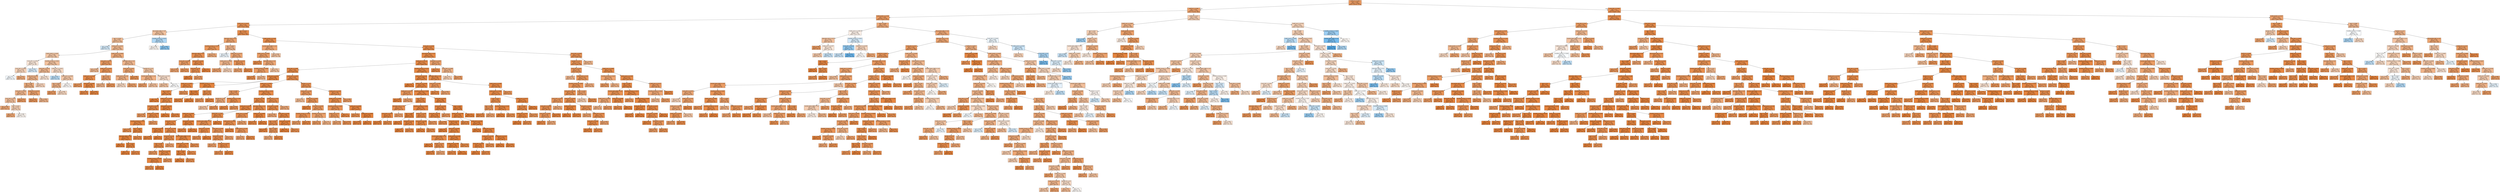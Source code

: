 digraph Tree {
node [shape=box, style="filled", color="black", fontname="helvetica"] ;
edge [fontname="helvetica"] ;
0 [label="tariff_id <= 0.383\ngini = 0.287\nsamples = 29880\nvalue = [24701, 5179]", fillcolor="#ea9b63"] ;
1 [label="tariff_id <= 0.309\ngini = 0.334\nsamples = 17402\nvalue = [13708, 3694]", fillcolor="#eca36e"] ;
0 -> 1 [labeldistance=2.5, labelangle=45, headlabel="True"] ;
2 [label="credit_month <= 0.258\ngini = 0.288\nsamples = 14144\nvalue = [11672, 2472]", fillcolor="#eb9c63"] ;
1 -> 2 ;
3 [label="credit_sum <= 0.037\ngini = 0.225\nsamples = 8430\nvalue = [7341, 1089]", fillcolor="#e99456"] ;
2 -> 3 ;
4 [label="job_position_PNA <= 0.5\ngini = 0.447\nsamples = 1206\nvalue = [800, 406]", fillcolor="#f2c19d"] ;
3 -> 4 ;
5 [label="age <= 0.104\ngini = 0.433\nsamples = 1131\nvalue = [772, 359]", fillcolor="#f1bc95"] ;
4 -> 5 ;
6 [label="gini = 0.492\nsamples = 48\nvalue = [21, 27]", fillcolor="#d3e9f9"] ;
5 -> 6 ;
7 [label="credit_sum <= 0.022\ngini = 0.425\nsamples = 1083\nvalue = [751, 332]", fillcolor="#f0b991"] ;
5 -> 7 ;
8 [label="credit_month <= 0.045\ngini = 0.458\nsamples = 585\nvalue = [377, 208]", fillcolor="#f3c7a6"] ;
7 -> 8 ;
9 [label="score_shk <= 0.436\ngini = 0.494\nsamples = 103\nvalue = [57, 46]", fillcolor="#fae7d9"] ;
8 -> 9 ;
10 [label="score_shk <= 0.305\ngini = 0.476\nsamples = 69\nvalue = [42, 27]", fillcolor="#f6d2b8"] ;
9 -> 10 ;
11 [label="gini = 0.5\nsamples = 37\nvalue = [18, 19]", fillcolor="#f5fafe"] ;
10 -> 11 ;
12 [label="gini = 0.375\nsamples = 32\nvalue = [24, 8]", fillcolor="#eeab7b"] ;
10 -> 12 ;
13 [label="gini = 0.493\nsamples = 34\nvalue = [15, 19]", fillcolor="#d5eafa"] ;
9 -> 13 ;
14 [label="monthly_income <= 0.051\ngini = 0.446\nsamples = 482\nvalue = [320, 162]", fillcolor="#f2c19d"] ;
8 -> 14 ;
15 [label="score_shk <= 0.513\ngini = 0.423\nsamples = 342\nvalue = [238, 104]", fillcolor="#f0b890"] ;
14 -> 15 ;
16 [label="credit_sum <= 0.02\ngini = 0.407\nsamples = 299\nvalue = [214, 85]", fillcolor="#efb388"] ;
15 -> 16 ;
17 [label="age <= 0.481\ngini = 0.387\nsamples = 248\nvalue = [183, 65]", fillcolor="#eeae7f"] ;
16 -> 17 ;
18 [label="score_shk <= 0.461\ngini = 0.415\nsamples = 167\nvalue = [118, 49]", fillcolor="#f0b58b"] ;
17 -> 18 ;
19 [label="score_shk <= 0.33\ngini = 0.443\nsamples = 130\nvalue = [87, 43]", fillcolor="#f2bf9b"] ;
18 -> 19 ;
20 [label="gini = 0.359\nsamples = 47\nvalue = [36, 11]", fillcolor="#eda876"] ;
19 -> 20 ;
21 [label="age <= 0.255\ngini = 0.474\nsamples = 83\nvalue = [51, 32]", fillcolor="#f5d0b5"] ;
19 -> 21 ;
22 [label="gini = 0.35\nsamples = 31\nvalue = [24, 7]", fillcolor="#eda673"] ;
21 -> 22 ;
23 [label="gini = 0.499\nsamples = 52\nvalue = [27, 25]", fillcolor="#fdf6f0"] ;
21 -> 23 ;
24 [label="gini = 0.272\nsamples = 37\nvalue = [31, 6]", fillcolor="#ea995f"] ;
18 -> 24 ;
25 [label="credit_sum <= 0.014\ngini = 0.317\nsamples = 81\nvalue = [65, 16]", fillcolor="#eba06a"] ;
17 -> 25 ;
26 [label="gini = 0.227\nsamples = 46\nvalue = [40, 6]", fillcolor="#e99457"] ;
25 -> 26 ;
27 [label="gini = 0.408\nsamples = 35\nvalue = [25, 10]", fillcolor="#efb388"] ;
25 -> 27 ;
28 [label="gini = 0.477\nsamples = 51\nvalue = [31, 20]", fillcolor="#f6d2b9"] ;
16 -> 28 ;
29 [label="gini = 0.493\nsamples = 43\nvalue = [24, 19]", fillcolor="#fae5d6"] ;
15 -> 29 ;
30 [label="credit_sum <= 0.011\ngini = 0.485\nsamples = 140\nvalue = [82, 58]", fillcolor="#f7dac5"] ;
14 -> 30 ;
31 [label="gini = 0.475\nsamples = 31\nvalue = [12, 19]", fillcolor="#b6dbf5"] ;
30 -> 31 ;
32 [label="credit_sum <= 0.018\ngini = 0.46\nsamples = 109\nvalue = [70, 39]", fillcolor="#f3c7a7"] ;
30 -> 32 ;
33 [label="age <= 0.425\ngini = 0.403\nsamples = 68\nvalue = [49, 19]", fillcolor="#efb286"] ;
32 -> 33 ;
34 [label="gini = 0.278\nsamples = 36\nvalue = [30, 6]", fillcolor="#ea9a61"] ;
33 -> 34 ;
35 [label="gini = 0.482\nsamples = 32\nvalue = [19, 13]", fillcolor="#f7d7c0"] ;
33 -> 35 ;
36 [label="gini = 0.5\nsamples = 41\nvalue = [21, 20]", fillcolor="#fef9f6"] ;
32 -> 36 ;
37 [label="credit_count <= 0.083\ngini = 0.374\nsamples = 498\nvalue = [374, 124]", fillcolor="#eeab7b"] ;
7 -> 37 ;
38 [label="score_shk <= 0.273\ngini = 0.275\nsamples = 182\nvalue = [152, 30]", fillcolor="#ea9a60"] ;
37 -> 38 ;
39 [label="gini = 0.428\nsamples = 29\nvalue = [20, 9]", fillcolor="#f1ba92"] ;
38 -> 39 ;
40 [label="credit_sum <= 0.033\ngini = 0.237\nsamples = 153\nvalue = [132, 21]", fillcolor="#e99558"] ;
38 -> 40 ;
41 [label="credit_sum <= 0.026\ngini = 0.16\nsamples = 91\nvalue = [83, 8]", fillcolor="#e88d4c"] ;
40 -> 41 ;
42 [label="gini = 0.257\nsamples = 33\nvalue = [28, 5]", fillcolor="#ea985c"] ;
41 -> 42 ;
43 [label="score_shk <= 0.362\ngini = 0.098\nsamples = 58\nvalue = [55, 3]", fillcolor="#e68844"] ;
41 -> 43 ;
44 [label="gini = 0.128\nsamples = 29\nvalue = [27, 2]", fillcolor="#e78a48"] ;
43 -> 44 ;
45 [label="gini = 0.067\nsamples = 29\nvalue = [28, 1]", fillcolor="#e68640"] ;
43 -> 45 ;
46 [label="age <= 0.33\ngini = 0.331\nsamples = 62\nvalue = [49, 13]", fillcolor="#eca26e"] ;
40 -> 46 ;
47 [label="gini = 0.404\nsamples = 32\nvalue = [23, 9]", fillcolor="#efb286"] ;
46 -> 47 ;
48 [label="gini = 0.231\nsamples = 30\nvalue = [26, 4]", fillcolor="#e99457"] ;
46 -> 48 ;
49 [label="education_SCH <= 0.5\ngini = 0.418\nsamples = 316\nvalue = [222, 94]", fillcolor="#f0b68d"] ;
37 -> 49 ;
50 [label="score_shk <= 0.351\ngini = 0.344\nsamples = 127\nvalue = [99, 28]", fillcolor="#eca571"] ;
49 -> 50 ;
51 [label="credit_count <= 0.139\ngini = 0.398\nsamples = 84\nvalue = [61, 23]", fillcolor="#efb184"] ;
50 -> 51 ;
52 [label="gini = 0.482\nsamples = 32\nvalue = [19, 13]", fillcolor="#f7d7c0"] ;
51 -> 52 ;
53 [label="gini = 0.311\nsamples = 52\nvalue = [42, 10]", fillcolor="#eb9f68"] ;
51 -> 53 ;
54 [label="gini = 0.206\nsamples = 43\nvalue = [38, 5]", fillcolor="#e89253"] ;
50 -> 54 ;
55 [label="gender_M <= 0.5\ngini = 0.455\nsamples = 189\nvalue = [123, 66]", fillcolor="#f3c5a3"] ;
49 -> 55 ;
56 [label="marital_status_MAR <= 0.5\ngini = 0.396\nsamples = 92\nvalue = [67, 25]", fillcolor="#efb083"] ;
55 -> 56 ;
57 [label="gini = 0.307\nsamples = 37\nvalue = [30, 7]", fillcolor="#eb9e67"] ;
56 -> 57 ;
58 [label="gini = 0.44\nsamples = 55\nvalue = [37, 18]", fillcolor="#f2be99"] ;
56 -> 58 ;
59 [label="credit_count <= 0.139\ngini = 0.488\nsamples = 97\nvalue = [56, 41]", fillcolor="#f8ddca"] ;
55 -> 59 ;
60 [label="gini = 0.449\nsamples = 47\nvalue = [31, 16]", fillcolor="#f2c29f"] ;
59 -> 60 ;
61 [label="gini = 0.5\nsamples = 50\nvalue = [25, 25]", fillcolor="#ffffff"] ;
59 -> 61 ;
62 [label="monthly_income <= 0.015\ngini = 0.468\nsamples = 75\nvalue = [28, 47]", fillcolor="#afd7f4"] ;
4 -> 62 ;
63 [label="gini = 0.499\nsamples = 29\nvalue = [15, 14]", fillcolor="#fdf7f2"] ;
62 -> 63 ;
64 [label="gini = 0.405\nsamples = 46\nvalue = [13, 33]", fillcolor="#87c4ef"] ;
62 -> 64 ;
65 [label="age <= 0.123\ngini = 0.171\nsamples = 7224\nvalue = [6541, 683]", fillcolor="#e88e4e"] ;
3 -> 65 ;
66 [label="education_SCH <= 0.5\ngini = 0.332\nsamples = 433\nvalue = [342, 91]", fillcolor="#eca36e"] ;
65 -> 66 ;
67 [label="monthly_income <= 0.071\ngini = 0.241\nsamples = 235\nvalue = [202, 33]", fillcolor="#e99659"] ;
66 -> 67 ;
68 [label="education_GRD <= 0.5\ngini = 0.191\nsamples = 178\nvalue = [159, 19]", fillcolor="#e89051"] ;
67 -> 68 ;
69 [label="score_shk <= 0.369\ngini = 0.288\nsamples = 63\nvalue = [52, 11]", fillcolor="#ea9c63"] ;
68 -> 69 ;
70 [label="gini = 0.328\nsamples = 29\nvalue = [23, 6]", fillcolor="#eca26d"] ;
69 -> 70 ;
71 [label="gini = 0.251\nsamples = 34\nvalue = [29, 5]", fillcolor="#e9975b"] ;
69 -> 71 ;
72 [label="score_shk <= 0.387\ngini = 0.129\nsamples = 115\nvalue = [107, 8]", fillcolor="#e78a48"] ;
68 -> 72 ;
73 [label="score_shk <= 0.3\ngini = 0.184\nsamples = 78\nvalue = [70, 8]", fillcolor="#e88f50"] ;
72 -> 73 ;
74 [label="gini = 0.0\nsamples = 34\nvalue = [34, 0]", fillcolor="#e58139"] ;
73 -> 74 ;
75 [label="gini = 0.298\nsamples = 44\nvalue = [36, 8]", fillcolor="#eb9d65"] ;
73 -> 75 ;
76 [label="gini = 0.0\nsamples = 37\nvalue = [37, 0]", fillcolor="#e58139"] ;
72 -> 76 ;
77 [label="gini = 0.371\nsamples = 57\nvalue = [43, 14]", fillcolor="#edaa79"] ;
67 -> 77 ;
78 [label="age <= 0.066\ngini = 0.414\nsamples = 198\nvalue = [140, 58]", fillcolor="#f0b58b"] ;
66 -> 78 ;
79 [label="gini = 0.499\nsamples = 42\nvalue = [20, 22]", fillcolor="#edf6fd"] ;
78 -> 79 ;
80 [label="credit_sum <= 0.111\ngini = 0.355\nsamples = 156\nvalue = [120, 36]", fillcolor="#eda774"] ;
78 -> 80 ;
81 [label="credit_count <= 0.083\ngini = 0.413\nsamples = 96\nvalue = [68, 28]", fillcolor="#f0b58b"] ;
80 -> 81 ;
82 [label="gini = 0.325\nsamples = 49\nvalue = [39, 10]", fillcolor="#eca16c"] ;
81 -> 82 ;
83 [label="gini = 0.473\nsamples = 47\nvalue = [29, 18]", fillcolor="#f5cfb4"] ;
81 -> 83 ;
84 [label="score_shk <= 0.373\ngini = 0.231\nsamples = 60\nvalue = [52, 8]", fillcolor="#e99457"] ;
80 -> 84 ;
85 [label="gini = 0.328\nsamples = 29\nvalue = [23, 6]", fillcolor="#eca26d"] ;
84 -> 85 ;
86 [label="gini = 0.121\nsamples = 31\nvalue = [29, 2]", fillcolor="#e78a47"] ;
84 -> 86 ;
87 [label="credit_month <= 0.136\ngini = 0.159\nsamples = 6791\nvalue = [6199, 592]", fillcolor="#e78d4c"] ;
65 -> 87 ;
88 [label="marital_status_UNM <= 0.5\ngini = 0.35\nsamples = 217\nvalue = [168, 49]", fillcolor="#eda673"] ;
87 -> 88 ;
89 [label="credit_count <= 0.083\ngini = 0.303\nsamples = 161\nvalue = [131, 30]", fillcolor="#eb9e66"] ;
88 -> 89 ;
90 [label="gini = 0.156\nsamples = 47\nvalue = [43, 4]", fillcolor="#e78d4b"] ;
89 -> 90 ;
91 [label="education_SCH <= 0.5\ngini = 0.352\nsamples = 114\nvalue = [88, 26]", fillcolor="#eda674"] ;
89 -> 91 ;
92 [label="monthly_income <= 0.084\ngini = 0.284\nsamples = 76\nvalue = [63, 13]", fillcolor="#ea9b62"] ;
91 -> 92 ;
93 [label="gini = 0.165\nsamples = 44\nvalue = [40, 4]", fillcolor="#e88e4d"] ;
92 -> 93 ;
94 [label="gini = 0.404\nsamples = 32\nvalue = [23, 9]", fillcolor="#efb286"] ;
92 -> 94 ;
95 [label="gini = 0.45\nsamples = 38\nvalue = [25, 13]", fillcolor="#f3c3a0"] ;
91 -> 95 ;
96 [label="gini = 0.448\nsamples = 56\nvalue = [37, 19]", fillcolor="#f2c29f"] ;
88 -> 96 ;
97 [label="score_shk <= 0.406\ngini = 0.152\nsamples = 6574\nvalue = [6031, 543]", fillcolor="#e78c4b"] ;
87 -> 97 ;
98 [label="job_position_PNA <= 0.5\ngini = 0.132\nsamples = 5321\nvalue = [4943, 378]", fillcolor="#e78b48"] ;
97 -> 98 ;
99 [label="credit_sum <= 0.114\ngini = 0.127\nsamples = 5202\nvalue = [4848, 354]", fillcolor="#e78a47"] ;
98 -> 99 ;
100 [label="score_shk <= 0.266\ngini = 0.144\nsamples = 3102\nvalue = [2860, 242]", fillcolor="#e78c4a"] ;
99 -> 100 ;
101 [label="credit_sum <= 0.092\ngini = 0.099\nsamples = 769\nvalue = [729, 40]", fillcolor="#e68844"] ;
100 -> 101 ;
102 [label="credit_sum <= 0.087\ngini = 0.111\nsamples = 574\nvalue = [540, 34]", fillcolor="#e78945"] ;
101 -> 102 ;
103 [label="age <= 0.236\ngini = 0.1\nsamples = 528\nvalue = [500, 28]", fillcolor="#e68844"] ;
102 -> 103 ;
104 [label="gini = 0.0\nsamples = 105\nvalue = [105, 0]", fillcolor="#e58139"] ;
103 -> 104 ;
105 [label="credit_sum <= 0.075\ngini = 0.124\nsamples = 423\nvalue = [395, 28]", fillcolor="#e78a47"] ;
103 -> 105 ;
106 [label="score_shk <= 0.193\ngini = 0.146\nsamples = 329\nvalue = [303, 26]", fillcolor="#e78c4a"] ;
105 -> 106 ;
107 [label="gini = 0.269\nsamples = 50\nvalue = [42, 8]", fillcolor="#ea995f"] ;
106 -> 107 ;
108 [label="credit_sum <= 0.068\ngini = 0.121\nsamples = 279\nvalue = [261, 18]", fillcolor="#e78a47"] ;
106 -> 108 ;
109 [label="monthly_income <= 0.032\ngini = 0.094\nsamples = 242\nvalue = [230, 12]", fillcolor="#e68843"] ;
108 -> 109 ;
110 [label="gini = 0.19\nsamples = 47\nvalue = [42, 5]", fillcolor="#e89051"] ;
109 -> 110 ;
111 [label="age <= 0.557\ngini = 0.069\nsamples = 195\nvalue = [188, 7]", fillcolor="#e68640"] ;
109 -> 111 ;
112 [label="education_GRD <= 0.5\ngini = 0.039\nsamples = 151\nvalue = [148, 3]", fillcolor="#e6843d"] ;
111 -> 112 ;
113 [label="gini = 0.0\nsamples = 67\nvalue = [67, 0]", fillcolor="#e58139"] ;
112 -> 113 ;
114 [label="age <= 0.33\ngini = 0.069\nsamples = 84\nvalue = [81, 3]", fillcolor="#e68640"] ;
112 -> 114 ;
115 [label="gini = 0.0\nsamples = 36\nvalue = [36, 0]", fillcolor="#e58139"] ;
114 -> 115 ;
116 [label="gini = 0.117\nsamples = 48\nvalue = [45, 3]", fillcolor="#e78946"] ;
114 -> 116 ;
117 [label="gini = 0.165\nsamples = 44\nvalue = [40, 4]", fillcolor="#e88e4d"] ;
111 -> 117 ;
118 [label="gini = 0.272\nsamples = 37\nvalue = [31, 6]", fillcolor="#ea995f"] ;
108 -> 118 ;
119 [label="score_shk <= 0.231\ngini = 0.042\nsamples = 94\nvalue = [92, 2]", fillcolor="#e6843d"] ;
105 -> 119 ;
120 [label="gini = 0.0\nsamples = 49\nvalue = [49, 0]", fillcolor="#e58139"] ;
119 -> 120 ;
121 [label="gini = 0.085\nsamples = 45\nvalue = [43, 2]", fillcolor="#e68742"] ;
119 -> 121 ;
122 [label="gini = 0.227\nsamples = 46\nvalue = [40, 6]", fillcolor="#e99457"] ;
102 -> 122 ;
123 [label="monthly_income <= 0.079\ngini = 0.06\nsamples = 195\nvalue = [189, 6]", fillcolor="#e6853f"] ;
101 -> 123 ;
124 [label="age <= 0.217\ngini = 0.015\nsamples = 135\nvalue = [134, 1]", fillcolor="#e5823a"] ;
123 -> 124 ;
125 [label="gini = 0.067\nsamples = 29\nvalue = [28, 1]", fillcolor="#e68640"] ;
124 -> 125 ;
126 [label="gini = 0.0\nsamples = 106\nvalue = [106, 0]", fillcolor="#e58139"] ;
124 -> 126 ;
127 [label="age <= 0.33\ngini = 0.153\nsamples = 60\nvalue = [55, 5]", fillcolor="#e78c4b"] ;
123 -> 127 ;
128 [label="gini = 0.238\nsamples = 29\nvalue = [25, 4]", fillcolor="#e99559"] ;
127 -> 128 ;
129 [label="gini = 0.062\nsamples = 31\nvalue = [30, 1]", fillcolor="#e68540"] ;
127 -> 129 ;
130 [label="credit_sum <= 0.087\ngini = 0.158\nsamples = 2333\nvalue = [2131, 202]", fillcolor="#e78d4c"] ;
100 -> 130 ;
131 [label="credit_sum <= 0.044\ngini = 0.14\nsamples = 1804\nvalue = [1667, 137]", fillcolor="#e78b49"] ;
130 -> 131 ;
132 [label="age <= 0.349\ngini = 0.264\nsamples = 134\nvalue = [113, 21]", fillcolor="#ea985e"] ;
131 -> 132 ;
133 [label="gender_M <= 0.5\ngini = 0.366\nsamples = 58\nvalue = [44, 14]", fillcolor="#eda978"] ;
132 -> 133 ;
134 [label="gini = 0.452\nsamples = 29\nvalue = [19, 10]", fillcolor="#f3c3a1"] ;
133 -> 134 ;
135 [label="gini = 0.238\nsamples = 29\nvalue = [25, 4]", fillcolor="#e99559"] ;
133 -> 135 ;
136 [label="monthly_income <= 0.06\ngini = 0.167\nsamples = 76\nvalue = [69, 7]", fillcolor="#e88e4d"] ;
132 -> 136 ;
137 [label="gini = 0.12\nsamples = 47\nvalue = [44, 3]", fillcolor="#e78a46"] ;
136 -> 137 ;
138 [label="gini = 0.238\nsamples = 29\nvalue = [25, 4]", fillcolor="#e99559"] ;
136 -> 138 ;
139 [label="monthly_income <= 0.071\ngini = 0.129\nsamples = 1670\nvalue = [1554, 116]", fillcolor="#e78a48"] ;
131 -> 139 ;
140 [label="score_shk <= 0.38\ngini = 0.117\nsamples = 1334\nvalue = [1251, 83]", fillcolor="#e78946"] ;
139 -> 140 ;
141 [label="credit_sum <= 0.071\ngini = 0.103\nsamples = 1050\nvalue = [993, 57]", fillcolor="#e68844"] ;
140 -> 141 ;
142 [label="credit_sum <= 0.062\ngini = 0.084\nsamples = 797\nvalue = [762, 35]", fillcolor="#e68742"] ;
141 -> 142 ;
143 [label="score_shk <= 0.29\ngini = 0.111\nsamples = 561\nvalue = [528, 33]", fillcolor="#e78945"] ;
142 -> 143 ;
144 [label="score_shk <= 0.273\ngini = 0.019\nsamples = 104\nvalue = [103, 1]", fillcolor="#e5823b"] ;
143 -> 144 ;
145 [label="gini = 0.067\nsamples = 29\nvalue = [28, 1]", fillcolor="#e68640"] ;
144 -> 145 ;
146 [label="gini = 0.0\nsamples = 75\nvalue = [75, 0]", fillcolor="#e58139"] ;
144 -> 146 ;
147 [label="score_shk <= 0.346\ngini = 0.13\nsamples = 457\nvalue = [425, 32]", fillcolor="#e78a48"] ;
143 -> 147 ;
148 [label="score_shk <= 0.34\ngini = 0.158\nsamples = 254\nvalue = [232, 22]", fillcolor="#e78d4c"] ;
147 -> 148 ;
149 [label="age <= 0.236\ngini = 0.133\nsamples = 224\nvalue = [208, 16]", fillcolor="#e78b48"] ;
148 -> 149 ;
150 [label="gini = 0.258\nsamples = 46\nvalue = [39, 7]", fillcolor="#ea985d"] ;
149 -> 150 ;
151 [label="credit_sum <= 0.059\ngini = 0.096\nsamples = 178\nvalue = [169, 9]", fillcolor="#e68844"] ;
149 -> 151 ;
152 [label="monthly_income <= 0.033\ngini = 0.055\nsamples = 142\nvalue = [138, 4]", fillcolor="#e6853f"] ;
151 -> 152 ;
153 [label="gini = 0.147\nsamples = 50\nvalue = [46, 4]", fillcolor="#e78c4a"] ;
152 -> 153 ;
154 [label="gini = 0.0\nsamples = 92\nvalue = [92, 0]", fillcolor="#e58139"] ;
152 -> 154 ;
155 [label="gini = 0.239\nsamples = 36\nvalue = [31, 5]", fillcolor="#e99559"] ;
151 -> 155 ;
156 [label="gini = 0.32\nsamples = 30\nvalue = [24, 6]", fillcolor="#eca06a"] ;
148 -> 156 ;
157 [label="marital_status_UNM <= 0.5\ngini = 0.094\nsamples = 203\nvalue = [193, 10]", fillcolor="#e68843"] ;
147 -> 157 ;
158 [label="credit_count <= 0.194\ngini = 0.07\nsamples = 166\nvalue = [160, 6]", fillcolor="#e68640"] ;
157 -> 158 ;
159 [label="age <= 0.519\ngini = 0.044\nsamples = 134\nvalue = [131, 3]", fillcolor="#e6843e"] ;
158 -> 159 ;
160 [label="gini = 0.0\nsamples = 105\nvalue = [105, 0]", fillcolor="#e58139"] ;
159 -> 160 ;
161 [label="gini = 0.185\nsamples = 29\nvalue = [26, 3]", fillcolor="#e89050"] ;
159 -> 161 ;
162 [label="gini = 0.17\nsamples = 32\nvalue = [29, 3]", fillcolor="#e88e4d"] ;
158 -> 162 ;
163 [label="gini = 0.193\nsamples = 37\nvalue = [33, 4]", fillcolor="#e89051"] ;
157 -> 163 ;
164 [label="score_shk <= 0.284\ngini = 0.017\nsamples = 236\nvalue = [234, 2]", fillcolor="#e5823b"] ;
142 -> 164 ;
165 [label="gini = 0.114\nsamples = 33\nvalue = [31, 2]", fillcolor="#e78946"] ;
164 -> 165 ;
166 [label="gini = 0.0\nsamples = 203\nvalue = [203, 0]", fillcolor="#e58139"] ;
164 -> 166 ;
167 [label="score_shk <= 0.364\ngini = 0.159\nsamples = 253\nvalue = [231, 22]", fillcolor="#e78d4c"] ;
141 -> 167 ;
168 [label="marital_status_MAR <= 0.5\ngini = 0.188\nsamples = 210\nvalue = [188, 22]", fillcolor="#e89050"] ;
167 -> 168 ;
169 [label="score_shk <= 0.324\ngini = 0.121\nsamples = 77\nvalue = [72, 5]", fillcolor="#e78a47"] ;
168 -> 169 ;
170 [label="gini = 0.206\nsamples = 43\nvalue = [38, 5]", fillcolor="#e89253"] ;
169 -> 170 ;
171 [label="gini = 0.0\nsamples = 34\nvalue = [34, 0]", fillcolor="#e58139"] ;
169 -> 171 ;
172 [label="score_shk <= 0.345\ngini = 0.223\nsamples = 133\nvalue = [116, 17]", fillcolor="#e99356"] ;
168 -> 172 ;
173 [label="score_shk <= 0.29\ngini = 0.191\nsamples = 103\nvalue = [92, 11]", fillcolor="#e89051"] ;
172 -> 173 ;
174 [label="gini = 0.312\nsamples = 31\nvalue = [25, 6]", fillcolor="#eb9f69"] ;
173 -> 174 ;
175 [label="credit_sum <= 0.077\ngini = 0.129\nsamples = 72\nvalue = [67, 5]", fillcolor="#e78a48"] ;
173 -> 175 ;
176 [label="gini = 0.202\nsamples = 35\nvalue = [31, 4]", fillcolor="#e89153"] ;
175 -> 176 ;
177 [label="gini = 0.053\nsamples = 37\nvalue = [36, 1]", fillcolor="#e6843e"] ;
175 -> 177 ;
178 [label="gini = 0.32\nsamples = 30\nvalue = [24, 6]", fillcolor="#eca06a"] ;
172 -> 178 ;
179 [label="gini = 0.0\nsamples = 43\nvalue = [43, 0]", fillcolor="#e58139"] ;
167 -> 179 ;
180 [label="education_GRD <= 0.5\ngini = 0.166\nsamples = 284\nvalue = [258, 26]", fillcolor="#e88e4d"] ;
140 -> 180 ;
181 [label="credit_sum <= 0.066\ngini = 0.214\nsamples = 197\nvalue = [173, 24]", fillcolor="#e99254"] ;
180 -> 181 ;
182 [label="credit_count <= 0.083\ngini = 0.167\nsamples = 141\nvalue = [128, 13]", fillcolor="#e88e4d"] ;
181 -> 182 ;
183 [label="gini = 0.036\nsamples = 55\nvalue = [54, 1]", fillcolor="#e5833d"] ;
182 -> 183 ;
184 [label="credit_count <= 0.139\ngini = 0.24\nsamples = 86\nvalue = [74, 12]", fillcolor="#e99559"] ;
182 -> 184 ;
185 [label="gini = 0.337\nsamples = 42\nvalue = [33, 9]", fillcolor="#eca36f"] ;
184 -> 185 ;
186 [label="gini = 0.127\nsamples = 44\nvalue = [41, 3]", fillcolor="#e78a47"] ;
184 -> 186 ;
187 [label="gini = 0.316\nsamples = 56\nvalue = [45, 11]", fillcolor="#eba069"] ;
181 -> 187 ;
188 [label="credit_sum <= 0.056\ngini = 0.045\nsamples = 87\nvalue = [85, 2]", fillcolor="#e6843e"] ;
180 -> 188 ;
189 [label="gini = 0.102\nsamples = 37\nvalue = [35, 2]", fillcolor="#e68844"] ;
188 -> 189 ;
190 [label="gini = 0.0\nsamples = 50\nvalue = [50, 0]", fillcolor="#e58139"] ;
188 -> 190 ;
191 [label="credit_count <= 0.25\ngini = 0.177\nsamples = 336\nvalue = [303, 33]", fillcolor="#e88f4f"] ;
139 -> 191 ;
192 [label="score_shk <= 0.289\ngini = 0.144\nsamples = 294\nvalue = [271, 23]", fillcolor="#e78c4a"] ;
191 -> 192 ;
193 [label="gini = 0.346\nsamples = 45\nvalue = [35, 10]", fillcolor="#eca572"] ;
192 -> 193 ;
194 [label="score_shk <= 0.335\ngini = 0.099\nsamples = 249\nvalue = [236, 13]", fillcolor="#e68844"] ;
192 -> 194 ;
195 [label="age <= 0.311\ngini = 0.174\nsamples = 104\nvalue = [94, 10]", fillcolor="#e88e4e"] ;
194 -> 195 ;
196 [label="gini = 0.048\nsamples = 41\nvalue = [40, 1]", fillcolor="#e6843e"] ;
195 -> 196 ;
197 [label="age <= 0.462\ngini = 0.245\nsamples = 63\nvalue = [54, 9]", fillcolor="#e9965a"] ;
195 -> 197 ;
198 [label="gini = 0.366\nsamples = 29\nvalue = [22, 7]", fillcolor="#eda978"] ;
197 -> 198 ;
199 [label="gini = 0.111\nsamples = 34\nvalue = [32, 2]", fillcolor="#e78945"] ;
197 -> 199 ;
200 [label="score_shk <= 0.387\ngini = 0.041\nsamples = 145\nvalue = [142, 3]", fillcolor="#e6843d"] ;
194 -> 200 ;
201 [label="gini = 0.0\nsamples = 113\nvalue = [113, 0]", fillcolor="#e58139"] ;
200 -> 201 ;
202 [label="gini = 0.17\nsamples = 32\nvalue = [29, 3]", fillcolor="#e88e4d"] ;
200 -> 202 ;
203 [label="gini = 0.363\nsamples = 42\nvalue = [32, 10]", fillcolor="#eda877"] ;
191 -> 203 ;
204 [label="gender_F <= 0.5\ngini = 0.216\nsamples = 529\nvalue = [464, 65]", fillcolor="#e99355"] ;
130 -> 204 ;
205 [label="credit_sum <= 0.09\ngini = 0.265\nsamples = 255\nvalue = [215, 40]", fillcolor="#ea985e"] ;
204 -> 205 ;
206 [label="gini = 0.431\nsamples = 35\nvalue = [24, 11]", fillcolor="#f1bb94"] ;
205 -> 206 ;
207 [label="credit_sum <= 0.093\ngini = 0.229\nsamples = 220\nvalue = [191, 29]", fillcolor="#e99457"] ;
205 -> 207 ;
208 [label="gini = 0.053\nsamples = 37\nvalue = [36, 1]", fillcolor="#e6843e"] ;
207 -> 208 ;
209 [label="score_shk <= 0.344\ngini = 0.259\nsamples = 183\nvalue = [155, 28]", fillcolor="#ea985d"] ;
207 -> 209 ;
210 [label="monthly_income <= 0.074\ngini = 0.202\nsamples = 105\nvalue = [93, 12]", fillcolor="#e89153"] ;
209 -> 210 ;
211 [label="gini = 0.282\nsamples = 53\nvalue = [44, 9]", fillcolor="#ea9b61"] ;
210 -> 211 ;
212 [label="gini = 0.109\nsamples = 52\nvalue = [49, 3]", fillcolor="#e78945"] ;
210 -> 212 ;
213 [label="monthly_income <= 0.07\ngini = 0.326\nsamples = 78\nvalue = [62, 16]", fillcolor="#eca26c"] ;
209 -> 213 ;
214 [label="gini = 0.273\nsamples = 49\nvalue = [41, 8]", fillcolor="#ea9a60"] ;
213 -> 214 ;
215 [label="gini = 0.4\nsamples = 29\nvalue = [21, 8]", fillcolor="#efb184"] ;
213 -> 215 ;
216 [label="credit_sum <= 0.109\ngini = 0.166\nsamples = 274\nvalue = [249, 25]", fillcolor="#e88e4d"] ;
204 -> 216 ;
217 [label="credit_count <= 0.083\ngini = 0.142\nsamples = 234\nvalue = [216, 18]", fillcolor="#e78c49"] ;
216 -> 217 ;
218 [label="monthly_income <= 0.047\ngini = 0.204\nsamples = 104\nvalue = [92, 12]", fillcolor="#e89153"] ;
217 -> 218 ;
219 [label="credit_sum <= 0.1\ngini = 0.257\nsamples = 66\nvalue = [56, 10]", fillcolor="#ea985c"] ;
218 -> 219 ;
220 [label="gini = 0.328\nsamples = 29\nvalue = [23, 6]", fillcolor="#eca26d"] ;
219 -> 220 ;
221 [label="gini = 0.193\nsamples = 37\nvalue = [33, 4]", fillcolor="#e89051"] ;
219 -> 221 ;
222 [label="gini = 0.1\nsamples = 38\nvalue = [36, 2]", fillcolor="#e68844"] ;
218 -> 222 ;
223 [label="credit_sum <= 0.094\ngini = 0.088\nsamples = 130\nvalue = [124, 6]", fillcolor="#e68743"] ;
217 -> 223 ;
224 [label="gini = 0.201\nsamples = 44\nvalue = [39, 5]", fillcolor="#e89152"] ;
223 -> 224 ;
225 [label="credit_sum <= 0.099\ngini = 0.023\nsamples = 86\nvalue = [85, 1]", fillcolor="#e5823b"] ;
223 -> 225 ;
226 [label="gini = 0.067\nsamples = 29\nvalue = [28, 1]", fillcolor="#e68640"] ;
225 -> 226 ;
227 [label="gini = 0.0\nsamples = 57\nvalue = [57, 0]", fillcolor="#e58139"] ;
225 -> 227 ;
228 [label="gini = 0.289\nsamples = 40\nvalue = [33, 7]", fillcolor="#eb9c63"] ;
216 -> 228 ;
229 [label="monthly_income <= 0.111\ngini = 0.101\nsamples = 2100\nvalue = [1988, 112]", fillcolor="#e68844"] ;
99 -> 229 ;
230 [label="credit_sum <= 0.119\ngini = 0.085\nsamples = 1595\nvalue = [1524, 71]", fillcolor="#e68742"] ;
229 -> 230 ;
231 [label="gini = 0.0\nsamples = 117\nvalue = [117, 0]", fillcolor="#e58139"] ;
230 -> 231 ;
232 [label="credit_sum <= 0.124\ngini = 0.091\nsamples = 1478\nvalue = [1407, 71]", fillcolor="#e68743"] ;
230 -> 232 ;
233 [label="credit_sum <= 0.121\ngini = 0.245\nsamples = 91\nvalue = [78, 13]", fillcolor="#e9965a"] ;
232 -> 233 ;
234 [label="gini = 0.056\nsamples = 35\nvalue = [34, 1]", fillcolor="#e6853f"] ;
233 -> 234 ;
235 [label="gini = 0.337\nsamples = 56\nvalue = [44, 12]", fillcolor="#eca36f"] ;
233 -> 235 ;
236 [label="monthly_income <= 0.049\ngini = 0.08\nsamples = 1387\nvalue = [1329, 58]", fillcolor="#e68642"] ;
232 -> 236 ;
237 [label="age <= 0.255\ngini = 0.117\nsamples = 402\nvalue = [377, 25]", fillcolor="#e78946"] ;
236 -> 237 ;
238 [label="education_SCH <= 0.5\ngini = 0.183\nsamples = 137\nvalue = [123, 14]", fillcolor="#e88f50"] ;
237 -> 238 ;
239 [label="score_shk <= 0.307\ngini = 0.102\nsamples = 93\nvalue = [88, 5]", fillcolor="#e68844"] ;
238 -> 239 ;
240 [label="gini = 0.043\nsamples = 46\nvalue = [45, 1]", fillcolor="#e6843d"] ;
239 -> 240 ;
241 [label="gini = 0.156\nsamples = 47\nvalue = [43, 4]", fillcolor="#e78d4b"] ;
239 -> 241 ;
242 [label="gini = 0.325\nsamples = 44\nvalue = [35, 9]", fillcolor="#eca16c"] ;
238 -> 242 ;
243 [label="monthly_income <= 0.044\ngini = 0.08\nsamples = 265\nvalue = [254, 11]", fillcolor="#e68642"] ;
237 -> 243 ;
244 [label="age <= 0.481\ngini = 0.026\nsamples = 152\nvalue = [150, 2]", fillcolor="#e5833c"] ;
243 -> 244 ;
245 [label="gini = 0.0\nsamples = 91\nvalue = [91, 0]", fillcolor="#e58139"] ;
244 -> 245 ;
246 [label="score_shk <= 0.32\ngini = 0.063\nsamples = 61\nvalue = [59, 2]", fillcolor="#e68540"] ;
244 -> 246 ;
247 [label="gini = 0.0\nsamples = 32\nvalue = [32, 0]", fillcolor="#e58139"] ;
246 -> 247 ;
248 [label="gini = 0.128\nsamples = 29\nvalue = [27, 2]", fillcolor="#e78a48"] ;
246 -> 248 ;
249 [label="tariff_id <= 0.138\ngini = 0.147\nsamples = 113\nvalue = [104, 9]", fillcolor="#e78c4a"] ;
243 -> 249 ;
250 [label="score_shk <= 0.306\ngini = 0.094\nsamples = 81\nvalue = [77, 4]", fillcolor="#e68843"] ;
249 -> 250 ;
251 [label="gini = 0.0\nsamples = 36\nvalue = [36, 0]", fillcolor="#e58139"] ;
250 -> 251 ;
252 [label="gini = 0.162\nsamples = 45\nvalue = [41, 4]", fillcolor="#e88d4c"] ;
250 -> 252 ;
253 [label="gini = 0.264\nsamples = 32\nvalue = [27, 5]", fillcolor="#ea985e"] ;
249 -> 253 ;
254 [label="score_shk <= 0.313\ngini = 0.065\nsamples = 985\nvalue = [952, 33]", fillcolor="#e68540"] ;
236 -> 254 ;
255 [label="score_shk <= 0.308\ngini = 0.092\nsamples = 497\nvalue = [473, 24]", fillcolor="#e68743"] ;
254 -> 255 ;
256 [label="score_shk <= 0.171\ngini = 0.078\nsamples = 465\nvalue = [446, 19]", fillcolor="#e68641"] ;
255 -> 256 ;
257 [label="gini = 0.188\nsamples = 38\nvalue = [34, 4]", fillcolor="#e89050"] ;
256 -> 257 ;
258 [label="score_shk <= 0.22\ngini = 0.068\nsamples = 427\nvalue = [412, 15]", fillcolor="#e68640"] ;
256 -> 258 ;
259 [label="gini = 0.0\nsamples = 85\nvalue = [85, 0]", fillcolor="#e58139"] ;
258 -> 259 ;
260 [label="score_shk <= 0.265\ngini = 0.084\nsamples = 342\nvalue = [327, 15]", fillcolor="#e68742"] ;
258 -> 260 ;
261 [label="marital_status_MAR <= 0.5\ngini = 0.134\nsamples = 139\nvalue = [129, 10]", fillcolor="#e78b48"] ;
260 -> 261 ;
262 [label="gini = 0.0\nsamples = 46\nvalue = [46, 0]", fillcolor="#e58139"] ;
261 -> 262 ;
263 [label="gender_F <= 0.5\ngini = 0.192\nsamples = 93\nvalue = [83, 10]", fillcolor="#e89051"] ;
261 -> 263 ;
264 [label="gini = 0.069\nsamples = 56\nvalue = [54, 2]", fillcolor="#e68640"] ;
263 -> 264 ;
265 [label="gini = 0.339\nsamples = 37\nvalue = [29, 8]", fillcolor="#eca470"] ;
263 -> 265 ;
266 [label="credit_count <= 0.194\ngini = 0.048\nsamples = 203\nvalue = [198, 5]", fillcolor="#e6843e"] ;
260 -> 266 ;
267 [label="credit_sum <= 0.148\ngini = 0.024\nsamples = 164\nvalue = [162, 2]", fillcolor="#e5833b"] ;
266 -> 267 ;
268 [label="gini = 0.128\nsamples = 29\nvalue = [27, 2]", fillcolor="#e78a48"] ;
267 -> 268 ;
269 [label="gini = 0.0\nsamples = 135\nvalue = [135, 0]", fillcolor="#e58139"] ;
267 -> 269 ;
270 [label="gini = 0.142\nsamples = 39\nvalue = [36, 3]", fillcolor="#e78c49"] ;
266 -> 270 ;
271 [label="gini = 0.264\nsamples = 32\nvalue = [27, 5]", fillcolor="#ea985e"] ;
255 -> 271 ;
272 [label="age <= 0.387\ngini = 0.036\nsamples = 488\nvalue = [479, 9]", fillcolor="#e5833d"] ;
254 -> 272 ;
273 [label="credit_sum <= 0.139\ngini = 0.056\nsamples = 310\nvalue = [301, 9]", fillcolor="#e6853f"] ;
272 -> 273 ;
274 [label="gini = 0.124\nsamples = 45\nvalue = [42, 3]", fillcolor="#e78a47"] ;
273 -> 274 ;
275 [label="credit_sum <= 0.206\ngini = 0.044\nsamples = 265\nvalue = [259, 6]", fillcolor="#e6843e"] ;
273 -> 275 ;
276 [label="gini = 0.0\nsamples = 85\nvalue = [85, 0]", fillcolor="#e58139"] ;
275 -> 276 ;
277 [label="credit_sum <= 0.255\ngini = 0.064\nsamples = 180\nvalue = [174, 6]", fillcolor="#e68540"] ;
275 -> 277 ;
278 [label="credit_sum <= 0.236\ngini = 0.105\nsamples = 90\nvalue = [85, 5]", fillcolor="#e78845"] ;
277 -> 278 ;
279 [label="score_shk <= 0.361\ngini = 0.063\nsamples = 61\nvalue = [59, 2]", fillcolor="#e68540"] ;
278 -> 279 ;
280 [label="gini = 0.0\nsamples = 32\nvalue = [32, 0]", fillcolor="#e58139"] ;
279 -> 280 ;
281 [label="gini = 0.128\nsamples = 29\nvalue = [27, 2]", fillcolor="#e78a48"] ;
279 -> 281 ;
282 [label="gini = 0.185\nsamples = 29\nvalue = [26, 3]", fillcolor="#e89050"] ;
278 -> 282 ;
283 [label="credit_sum <= 0.322\ngini = 0.022\nsamples = 90\nvalue = [89, 1]", fillcolor="#e5823b"] ;
277 -> 283 ;
284 [label="gini = 0.0\nsamples = 61\nvalue = [61, 0]", fillcolor="#e58139"] ;
283 -> 284 ;
285 [label="gini = 0.067\nsamples = 29\nvalue = [28, 1]", fillcolor="#e68640"] ;
283 -> 285 ;
286 [label="gini = 0.0\nsamples = 178\nvalue = [178, 0]", fillcolor="#e58139"] ;
272 -> 286 ;
287 [label="education_GRD <= 0.5\ngini = 0.149\nsamples = 505\nvalue = [464, 41]", fillcolor="#e78c4a"] ;
229 -> 287 ;
288 [label="score_shk <= 0.316\ngini = 0.257\nsamples = 86\nvalue = [73, 13]", fillcolor="#ea975c"] ;
287 -> 288 ;
289 [label="gini = 0.114\nsamples = 33\nvalue = [31, 2]", fillcolor="#e78946"] ;
288 -> 289 ;
290 [label="gini = 0.329\nsamples = 53\nvalue = [42, 11]", fillcolor="#eca26d"] ;
288 -> 290 ;
291 [label="credit_count <= 0.306\ngini = 0.125\nsamples = 419\nvalue = [391, 28]", fillcolor="#e78a47"] ;
287 -> 291 ;
292 [label="credit_count <= 0.083\ngini = 0.11\nsamples = 378\nvalue = [356, 22]", fillcolor="#e78945"] ;
291 -> 292 ;
293 [label="age <= 0.33\ngini = 0.168\nsamples = 130\nvalue = [118, 12]", fillcolor="#e88e4d"] ;
292 -> 293 ;
294 [label="age <= 0.236\ngini = 0.239\nsamples = 65\nvalue = [56, 9]", fillcolor="#e99559"] ;
293 -> 294 ;
295 [label="gini = 0.124\nsamples = 30\nvalue = [28, 2]", fillcolor="#e78a47"] ;
294 -> 295 ;
296 [label="gini = 0.32\nsamples = 35\nvalue = [28, 7]", fillcolor="#eca06a"] ;
294 -> 296 ;
297 [label="monthly_income <= 0.142\ngini = 0.088\nsamples = 65\nvalue = [62, 3]", fillcolor="#e68743"] ;
293 -> 297 ;
298 [label="gini = 0.0\nsamples = 36\nvalue = [36, 0]", fillcolor="#e58139"] ;
297 -> 298 ;
299 [label="gini = 0.185\nsamples = 29\nvalue = [26, 3]", fillcolor="#e89050"] ;
297 -> 299 ;
300 [label="credit_sum <= 0.277\ngini = 0.077\nsamples = 248\nvalue = [238, 10]", fillcolor="#e68641"] ;
292 -> 300 ;
301 [label="age <= 0.443\ngini = 0.121\nsamples = 154\nvalue = [144, 10]", fillcolor="#e78a47"] ;
300 -> 301 ;
302 [label="credit_sum <= 0.22\ngini = 0.07\nsamples = 110\nvalue = [106, 4]", fillcolor="#e68640"] ;
301 -> 302 ;
303 [label="gini = 0.0\nsamples = 66\nvalue = [66, 0]", fillcolor="#e58139"] ;
302 -> 303 ;
304 [label="gini = 0.165\nsamples = 44\nvalue = [40, 4]", fillcolor="#e88e4d"] ;
302 -> 304 ;
305 [label="gini = 0.236\nsamples = 44\nvalue = [38, 6]", fillcolor="#e99558"] ;
301 -> 305 ;
306 [label="gini = 0.0\nsamples = 94\nvalue = [94, 0]", fillcolor="#e58139"] ;
300 -> 306 ;
307 [label="gini = 0.25\nsamples = 41\nvalue = [35, 6]", fillcolor="#e9975b"] ;
291 -> 307 ;
308 [label="score_shk <= 0.307\ngini = 0.322\nsamples = 119\nvalue = [95, 24]", fillcolor="#eca16b"] ;
98 -> 308 ;
309 [label="gini = 0.15\nsamples = 49\nvalue = [45, 4]", fillcolor="#e78c4b"] ;
308 -> 309 ;
310 [label="score_shk <= 0.369\ngini = 0.408\nsamples = 70\nvalue = [50, 20]", fillcolor="#efb388"] ;
308 -> 310 ;
311 [label="gini = 0.47\nsamples = 37\nvalue = [23, 14]", fillcolor="#f5ceb2"] ;
310 -> 311 ;
312 [label="gini = 0.298\nsamples = 33\nvalue = [27, 6]", fillcolor="#eb9d65"] ;
310 -> 312 ;
313 [label="score_shk <= 0.583\ngini = 0.229\nsamples = 1253\nvalue = [1088, 165]", fillcolor="#e99457"] ;
97 -> 313 ;
314 [label="gender_F <= 0.5\ngini = 0.217\nsamples = 1196\nvalue = [1048, 148]", fillcolor="#e99355"] ;
313 -> 314 ;
315 [label="score_shk <= 0.41\ngini = 0.264\nsamples = 531\nvalue = [448, 83]", fillcolor="#ea985e"] ;
314 -> 315 ;
316 [label="gini = 0.422\nsamples = 53\nvalue = [37, 16]", fillcolor="#f0b78f"] ;
315 -> 316 ;
317 [label="credit_count <= 0.25\ngini = 0.241\nsamples = 478\nvalue = [411, 67]", fillcolor="#e99659"] ;
315 -> 317 ;
318 [label="monthly_income <= 0.097\ngini = 0.226\nsamples = 438\nvalue = [381, 57]", fillcolor="#e99457"] ;
317 -> 318 ;
319 [label="score_shk <= 0.434\ngini = 0.206\nsamples = 361\nvalue = [319, 42]", fillcolor="#e89253"] ;
318 -> 319 ;
320 [label="score_shk <= 0.427\ngini = 0.258\nsamples = 151\nvalue = [128, 23]", fillcolor="#ea985d"] ;
319 -> 320 ;
321 [label="score_shk <= 0.421\ngini = 0.183\nsamples = 98\nvalue = [88, 10]", fillcolor="#e88f50"] ;
320 -> 321 ;
322 [label="score_shk <= 0.415\ngini = 0.248\nsamples = 62\nvalue = [53, 9]", fillcolor="#e9965b"] ;
321 -> 322 ;
323 [label="gini = 0.114\nsamples = 33\nvalue = [31, 2]", fillcolor="#e78946"] ;
322 -> 323 ;
324 [label="gini = 0.366\nsamples = 29\nvalue = [22, 7]", fillcolor="#eda978"] ;
322 -> 324 ;
325 [label="gini = 0.054\nsamples = 36\nvalue = [35, 1]", fillcolor="#e6853f"] ;
321 -> 325 ;
326 [label="gini = 0.37\nsamples = 53\nvalue = [40, 13]", fillcolor="#edaa79"] ;
320 -> 326 ;
327 [label="score_shk <= 0.441\ngini = 0.165\nsamples = 210\nvalue = [191, 19]", fillcolor="#e88e4d"] ;
319 -> 327 ;
328 [label="credit_sum <= 0.075\ngini = 0.032\nsamples = 61\nvalue = [60, 1]", fillcolor="#e5833c"] ;
327 -> 328 ;
329 [label="gini = 0.0\nsamples = 32\nvalue = [32, 0]", fillcolor="#e58139"] ;
328 -> 329 ;
330 [label="gini = 0.067\nsamples = 29\nvalue = [28, 1]", fillcolor="#e68640"] ;
328 -> 330 ;
331 [label="score_shk <= 0.444\ngini = 0.212\nsamples = 149\nvalue = [131, 18]", fillcolor="#e99254"] ;
327 -> 331 ;
332 [label="gini = 0.328\nsamples = 29\nvalue = [23, 6]", fillcolor="#eca26d"] ;
331 -> 332 ;
333 [label="credit_sum <= 0.142\ngini = 0.18\nsamples = 120\nvalue = [108, 12]", fillcolor="#e88f4f"] ;
331 -> 333 ;
334 [label="score_shk <= 0.466\ngini = 0.123\nsamples = 91\nvalue = [85, 6]", fillcolor="#e78a47"] ;
333 -> 334 ;
335 [label="gini = 0.056\nsamples = 35\nvalue = [34, 1]", fillcolor="#e6853f"] ;
334 -> 335 ;
336 [label="gini = 0.163\nsamples = 56\nvalue = [51, 5]", fillcolor="#e88d4c"] ;
334 -> 336 ;
337 [label="gini = 0.328\nsamples = 29\nvalue = [23, 6]", fillcolor="#eca26d"] ;
333 -> 337 ;
338 [label="age <= 0.236\ngini = 0.314\nsamples = 77\nvalue = [62, 15]", fillcolor="#eb9f69"] ;
318 -> 338 ;
339 [label="gini = 0.464\nsamples = 30\nvalue = [19, 11]", fillcolor="#f4caac"] ;
338 -> 339 ;
340 [label="gini = 0.156\nsamples = 47\nvalue = [43, 4]", fillcolor="#e78d4b"] ;
338 -> 340 ;
341 [label="gini = 0.375\nsamples = 40\nvalue = [30, 10]", fillcolor="#eeab7b"] ;
317 -> 341 ;
342 [label="credit_sum <= 0.046\ngini = 0.176\nsamples = 665\nvalue = [600, 65]", fillcolor="#e88f4e"] ;
314 -> 342 ;
343 [label="monthly_income <= 0.027\ngini = 0.348\nsamples = 58\nvalue = [45, 13]", fillcolor="#eda572"] ;
342 -> 343 ;
344 [label="gini = 0.285\nsamples = 29\nvalue = [24, 5]", fillcolor="#ea9b62"] ;
343 -> 344 ;
345 [label="gini = 0.4\nsamples = 29\nvalue = [21, 8]", fillcolor="#efb184"] ;
343 -> 345 ;
346 [label="credit_count <= 0.194\ngini = 0.157\nsamples = 607\nvalue = [555, 52]", fillcolor="#e78d4c"] ;
342 -> 346 ;
347 [label="age <= 0.236\ngini = 0.127\nsamples = 500\nvalue = [466, 34]", fillcolor="#e78a47"] ;
346 -> 347 ;
348 [label="marital_status_MAR <= 0.5\ngini = 0.207\nsamples = 145\nvalue = [128, 17]", fillcolor="#e89253"] ;
347 -> 348 ;
349 [label="credit_count <= 0.083\ngini = 0.344\nsamples = 59\nvalue = [46, 13]", fillcolor="#eca571"] ;
348 -> 349 ;
350 [label="gini = 0.4\nsamples = 29\nvalue = [21, 8]", fillcolor="#efb184"] ;
349 -> 350 ;
351 [label="gini = 0.278\nsamples = 30\nvalue = [25, 5]", fillcolor="#ea9a61"] ;
349 -> 351 ;
352 [label="score_shk <= 0.439\ngini = 0.089\nsamples = 86\nvalue = [82, 4]", fillcolor="#e68743"] ;
348 -> 352 ;
353 [label="gini = 0.172\nsamples = 42\nvalue = [38, 4]", fillcolor="#e88e4e"] ;
352 -> 353 ;
354 [label="gini = 0.0\nsamples = 44\nvalue = [44, 0]", fillcolor="#e58139"] ;
352 -> 354 ;
355 [label="monthly_income <= 0.017\ngini = 0.091\nsamples = 355\nvalue = [338, 17]", fillcolor="#e68743"] ;
347 -> 355 ;
356 [label="gini = 0.24\nsamples = 43\nvalue = [37, 6]", fillcolor="#e99559"] ;
355 -> 356 ;
357 [label="monthly_income <= 0.044\ngini = 0.068\nsamples = 312\nvalue = [301, 11]", fillcolor="#e68640"] ;
355 -> 357 ;
358 [label="score_shk <= 0.414\ngini = 0.013\nsamples = 151\nvalue = [150, 1]", fillcolor="#e5823a"] ;
357 -> 358 ;
359 [label="gini = 0.067\nsamples = 29\nvalue = [28, 1]", fillcolor="#e68640"] ;
358 -> 359 ;
360 [label="gini = 0.0\nsamples = 122\nvalue = [122, 0]", fillcolor="#e58139"] ;
358 -> 360 ;
361 [label="score_shk <= 0.447\ngini = 0.117\nsamples = 161\nvalue = [151, 10]", fillcolor="#e78946"] ;
357 -> 361 ;
362 [label="score_shk <= 0.424\ngini = 0.161\nsamples = 113\nvalue = [103, 10]", fillcolor="#e88d4c"] ;
361 -> 362 ;
363 [label="gini = 0.07\nsamples = 55\nvalue = [53, 2]", fillcolor="#e68640"] ;
362 -> 363 ;
364 [label="score_shk <= 0.437\ngini = 0.238\nsamples = 58\nvalue = [50, 8]", fillcolor="#e99559"] ;
362 -> 364 ;
365 [label="gini = 0.285\nsamples = 29\nvalue = [24, 5]", fillcolor="#ea9b62"] ;
364 -> 365 ;
366 [label="gini = 0.185\nsamples = 29\nvalue = [26, 3]", fillcolor="#e89050"] ;
364 -> 366 ;
367 [label="gini = 0.0\nsamples = 48\nvalue = [48, 0]", fillcolor="#e58139"] ;
361 -> 367 ;
368 [label="credit_sum <= 0.117\ngini = 0.28\nsamples = 107\nvalue = [89, 18]", fillcolor="#ea9a61"] ;
346 -> 368 ;
369 [label="monthly_income <= 0.042\ngini = 0.353\nsamples = 70\nvalue = [54, 16]", fillcolor="#eda674"] ;
368 -> 369 ;
370 [label="gini = 0.428\nsamples = 29\nvalue = [20, 9]", fillcolor="#f1ba92"] ;
369 -> 370 ;
371 [label="gini = 0.283\nsamples = 41\nvalue = [34, 7]", fillcolor="#ea9b62"] ;
369 -> 371 ;
372 [label="gini = 0.102\nsamples = 37\nvalue = [35, 2]", fillcolor="#e68844"] ;
368 -> 372 ;
373 [label="gini = 0.419\nsamples = 57\nvalue = [40, 17]", fillcolor="#f0b78d"] ;
313 -> 373 ;
374 [label="age <= 0.104\ngini = 0.367\nsamples = 5714\nvalue = [4331, 1383]", fillcolor="#eda978"] ;
2 -> 374 ;
375 [label="credit_count <= 0.083\ngini = 0.498\nsamples = 324\nvalue = [172, 152]", fillcolor="#fcf0e8"] ;
374 -> 375 ;
376 [label="education_SCH <= 0.5\ngini = 0.444\nsamples = 129\nvalue = [86, 43]", fillcolor="#f2c09c"] ;
375 -> 376 ;
377 [label="gini = 0.282\nsamples = 53\nvalue = [44, 9]", fillcolor="#ea9b61"] ;
376 -> 377 ;
378 [label="credit_sum <= 0.107\ngini = 0.494\nsamples = 76\nvalue = [42, 34]", fillcolor="#fae7d9"] ;
376 -> 378 ;
379 [label="gini = 0.462\nsamples = 47\nvalue = [30, 17]", fillcolor="#f4c8a9"] ;
378 -> 379 ;
380 [label="gini = 0.485\nsamples = 29\nvalue = [12, 17]", fillcolor="#c5e2f7"] ;
378 -> 380 ;
381 [label="monthly_income <= 0.051\ngini = 0.493\nsamples = 195\nvalue = [86, 109]", fillcolor="#d5eafa"] ;
375 -> 381 ;
382 [label="score_shk <= 0.428\ngini = 0.427\nsamples = 107\nvalue = [33, 74]", fillcolor="#91c9f1"] ;
381 -> 382 ;
383 [label="gini = 0.487\nsamples = 55\nvalue = [23, 32]", fillcolor="#c7e3f8"] ;
382 -> 383 ;
384 [label="gini = 0.311\nsamples = 52\nvalue = [10, 42]", fillcolor="#68b4eb"] ;
382 -> 384 ;
385 [label="credit_sum <= 0.228\ngini = 0.479\nsamples = 88\nvalue = [53, 35]", fillcolor="#f6d4bc"] ;
381 -> 385 ;
386 [label="gini = 0.5\nsamples = 57\nvalue = [29, 28]", fillcolor="#fefbf8"] ;
385 -> 386 ;
387 [label="gini = 0.35\nsamples = 31\nvalue = [24, 7]", fillcolor="#eda673"] ;
385 -> 387 ;
388 [label="job_position_PNA <= 0.5\ngini = 0.352\nsamples = 5390\nvalue = [4159, 1231]", fillcolor="#eda674"] ;
374 -> 388 ;
389 [label="education_SCH <= 0.5\ngini = 0.341\nsamples = 5208\nvalue = [4072, 1136]", fillcolor="#eca470"] ;
388 -> 389 ;
390 [label="score_shk <= 0.44\ngini = 0.285\nsamples = 2588\nvalue = [2142, 446]", fillcolor="#ea9b62"] ;
389 -> 390 ;
391 [label="tariff_id <= 0.053\ngini = 0.252\nsamples = 2063\nvalue = [1758, 305]", fillcolor="#ea975b"] ;
390 -> 391 ;
392 [label="age <= 0.311\ngini = 0.064\nsamples = 150\nvalue = [145, 5]", fillcolor="#e68540"] ;
391 -> 392 ;
393 [label="gini = 0.0\nsamples = 85\nvalue = [85, 0]", fillcolor="#e58139"] ;
392 -> 393 ;
394 [label="age <= 0.425\ngini = 0.142\nsamples = 65\nvalue = [60, 5]", fillcolor="#e78c49"] ;
392 -> 394 ;
395 [label="gini = 0.208\nsamples = 34\nvalue = [30, 4]", fillcolor="#e89253"] ;
394 -> 395 ;
396 [label="gini = 0.062\nsamples = 31\nvalue = [30, 1]", fillcolor="#e68540"] ;
394 -> 396 ;
397 [label="job_position_SPC <= 0.5\ngini = 0.264\nsamples = 1913\nvalue = [1613, 300]", fillcolor="#ea985e"] ;
391 -> 397 ;
398 [label="credit_sum <= 0.047\ngini = 0.323\nsamples = 508\nvalue = [405, 103]", fillcolor="#eca16b"] ;
397 -> 398 ;
399 [label="gini = 0.436\nsamples = 53\nvalue = [36, 17]", fillcolor="#f1bc96"] ;
398 -> 399 ;
400 [label="credit_count <= 0.306\ngini = 0.307\nsamples = 455\nvalue = [369, 86]", fillcolor="#eb9e67"] ;
398 -> 400 ;
401 [label="marital_status_MAR <= 0.5\ngini = 0.289\nsamples = 422\nvalue = [348, 74]", fillcolor="#eb9c63"] ;
400 -> 401 ;
402 [label="score_shk <= 0.263\ngini = 0.361\nsamples = 182\nvalue = [139, 43]", fillcolor="#eda876"] ;
401 -> 402 ;
403 [label="gini = 0.476\nsamples = 41\nvalue = [25, 16]", fillcolor="#f6d2b8"] ;
402 -> 403 ;
404 [label="credit_sum <= 0.24\ngini = 0.31\nsamples = 141\nvalue = [114, 27]", fillcolor="#eb9f68"] ;
402 -> 404 ;
405 [label="credit_sum <= 0.119\ngini = 0.349\nsamples = 111\nvalue = [86, 25]", fillcolor="#eda673"] ;
404 -> 405 ;
406 [label="credit_sum <= 0.077\ngini = 0.225\nsamples = 62\nvalue = [54, 8]", fillcolor="#e99456"] ;
405 -> 406 ;
407 [label="gini = 0.298\nsamples = 33\nvalue = [27, 6]", fillcolor="#eb9d65"] ;
406 -> 407 ;
408 [label="gini = 0.128\nsamples = 29\nvalue = [27, 2]", fillcolor="#e78a48"] ;
406 -> 408 ;
409 [label="gini = 0.453\nsamples = 49\nvalue = [32, 17]", fillcolor="#f3c4a2"] ;
405 -> 409 ;
410 [label="gini = 0.124\nsamples = 30\nvalue = [28, 2]", fillcolor="#e78a47"] ;
404 -> 410 ;
411 [label="monthly_income <= 0.097\ngini = 0.225\nsamples = 240\nvalue = [209, 31]", fillcolor="#e99456"] ;
401 -> 411 ;
412 [label="credit_count <= 0.083\ngini = 0.15\nsamples = 135\nvalue = [124, 11]", fillcolor="#e78c4b"] ;
411 -> 412 ;
413 [label="gini = 0.223\nsamples = 47\nvalue = [41, 6]", fillcolor="#e99356"] ;
412 -> 413 ;
414 [label="monthly_income <= 0.073\ngini = 0.107\nsamples = 88\nvalue = [83, 5]", fillcolor="#e78945"] ;
412 -> 414 ;
415 [label="gini = 0.174\nsamples = 52\nvalue = [47, 5]", fillcolor="#e88e4e"] ;
414 -> 415 ;
416 [label="gini = 0.0\nsamples = 36\nvalue = [36, 0]", fillcolor="#e58139"] ;
414 -> 416 ;
417 [label="age <= 0.368\ngini = 0.308\nsamples = 105\nvalue = [85, 20]", fillcolor="#eb9f68"] ;
411 -> 417 ;
418 [label="gini = 0.402\nsamples = 43\nvalue = [31, 12]", fillcolor="#efb286"] ;
417 -> 418 ;
419 [label="credit_sum <= 0.214\ngini = 0.225\nsamples = 62\nvalue = [54, 8]", fillcolor="#e99456"] ;
417 -> 419 ;
420 [label="gini = 0.328\nsamples = 29\nvalue = [23, 6]", fillcolor="#eca26d"] ;
419 -> 420 ;
421 [label="gini = 0.114\nsamples = 33\nvalue = [31, 2]", fillcolor="#e78946"] ;
419 -> 421 ;
422 [label="gini = 0.463\nsamples = 33\nvalue = [21, 12]", fillcolor="#f4c9aa"] ;
400 -> 422 ;
423 [label="tariff_id <= 0.197\ngini = 0.241\nsamples = 1405\nvalue = [1208, 197]", fillcolor="#e99659"] ;
397 -> 423 ;
424 [label="gender_F <= 0.5\ngini = 0.25\nsamples = 1319\nvalue = [1126, 193]", fillcolor="#e9975b"] ;
423 -> 424 ;
425 [label="score_shk <= 0.348\ngini = 0.29\nsamples = 562\nvalue = [463, 99]", fillcolor="#eb9c63"] ;
424 -> 425 ;
426 [label="credit_sum <= 0.089\ngini = 0.256\nsamples = 338\nvalue = [287, 51]", fillcolor="#ea975c"] ;
425 -> 426 ;
427 [label="credit_sum <= 0.054\ngini = 0.193\nsamples = 129\nvalue = [115, 14]", fillcolor="#e89051"] ;
426 -> 427 ;
428 [label="gini = 0.293\nsamples = 56\nvalue = [46, 10]", fillcolor="#eb9c64"] ;
427 -> 428 ;
429 [label="credit_sum <= 0.071\ngini = 0.104\nsamples = 73\nvalue = [69, 4]", fillcolor="#e78844"] ;
427 -> 429 ;
430 [label="gini = 0.051\nsamples = 38\nvalue = [37, 1]", fillcolor="#e6843e"] ;
429 -> 430 ;
431 [label="gini = 0.157\nsamples = 35\nvalue = [32, 3]", fillcolor="#e78d4c"] ;
429 -> 431 ;
432 [label="credit_sum <= 0.187\ngini = 0.291\nsamples = 209\nvalue = [172, 37]", fillcolor="#eb9c64"] ;
426 -> 432 ;
433 [label="marital_status_MAR <= 0.5\ngini = 0.341\nsamples = 124\nvalue = [97, 27]", fillcolor="#eca470"] ;
432 -> 433 ;
434 [label="gini = 0.438\nsamples = 34\nvalue = [23, 11]", fillcolor="#f1bd98"] ;
433 -> 434 ;
435 [label="credit_sum <= 0.112\ngini = 0.292\nsamples = 90\nvalue = [74, 16]", fillcolor="#eb9c64"] ;
433 -> 435 ;
436 [label="gini = 0.176\nsamples = 41\nvalue = [37, 4]", fillcolor="#e88f4e"] ;
435 -> 436 ;
437 [label="gini = 0.37\nsamples = 49\nvalue = [37, 12]", fillcolor="#edaa79"] ;
435 -> 437 ;
438 [label="age <= 0.292\ngini = 0.208\nsamples = 85\nvalue = [75, 10]", fillcolor="#e89253"] ;
432 -> 438 ;
439 [label="gini = 0.109\nsamples = 52\nvalue = [49, 3]", fillcolor="#e78945"] ;
438 -> 439 ;
440 [label="gini = 0.334\nsamples = 33\nvalue = [26, 7]", fillcolor="#eca36e"] ;
438 -> 440 ;
441 [label="age <= 0.255\ngini = 0.337\nsamples = 224\nvalue = [176, 48]", fillcolor="#eca36f"] ;
425 -> 441 ;
442 [label="score_shk <= 0.41\ngini = 0.415\nsamples = 109\nvalue = [77, 32]", fillcolor="#f0b58b"] ;
441 -> 442 ;
443 [label="marital_status_UNM <= 0.5\ngini = 0.468\nsamples = 67\nvalue = [42, 25]", fillcolor="#f4ccaf"] ;
442 -> 443 ;
444 [label="gini = 0.496\nsamples = 35\nvalue = [19, 16]", fillcolor="#fbebe0"] ;
443 -> 444 ;
445 [label="gini = 0.404\nsamples = 32\nvalue = [23, 9]", fillcolor="#efb286"] ;
443 -> 445 ;
446 [label="gini = 0.278\nsamples = 42\nvalue = [35, 7]", fillcolor="#ea9a61"] ;
442 -> 446 ;
447 [label="credit_count <= 0.194\ngini = 0.24\nsamples = 115\nvalue = [99, 16]", fillcolor="#e99559"] ;
441 -> 447 ;
448 [label="score_shk <= 0.396\ngini = 0.189\nsamples = 85\nvalue = [76, 9]", fillcolor="#e89050"] ;
447 -> 448 ;
449 [label="gini = 0.093\nsamples = 41\nvalue = [39, 2]", fillcolor="#e68743"] ;
448 -> 449 ;
450 [label="gini = 0.268\nsamples = 44\nvalue = [37, 7]", fillcolor="#ea995e"] ;
448 -> 450 ;
451 [label="gini = 0.358\nsamples = 30\nvalue = [23, 7]", fillcolor="#eda775"] ;
447 -> 451 ;
452 [label="credit_sum <= 0.329\ngini = 0.218\nsamples = 757\nvalue = [663, 94]", fillcolor="#e99355"] ;
424 -> 452 ;
453 [label="credit_sum <= 0.252\ngini = 0.211\nsamples = 727\nvalue = [640, 87]", fillcolor="#e99254"] ;
452 -> 453 ;
454 [label="age <= 0.594\ngini = 0.222\nsamples = 659\nvalue = [575, 84]", fillcolor="#e99356"] ;
453 -> 454 ;
455 [label="credit_count <= 0.083\ngini = 0.234\nsamples = 591\nvalue = [511, 80]", fillcolor="#e99558"] ;
454 -> 455 ;
456 [label="score_shk <= 0.405\ngini = 0.277\nsamples = 235\nvalue = [196, 39]", fillcolor="#ea9a60"] ;
455 -> 456 ;
457 [label="score_shk <= 0.344\ngini = 0.304\nsamples = 198\nvalue = [161, 37]", fillcolor="#eb9e67"] ;
456 -> 457 ;
458 [label="monthly_income <= 0.034\ngini = 0.219\nsamples = 112\nvalue = [98, 14]", fillcolor="#e99355"] ;
457 -> 458 ;
459 [label="gini = 0.057\nsamples = 34\nvalue = [33, 1]", fillcolor="#e6853f"] ;
458 -> 459 ;
460 [label="score_shk <= 0.292\ngini = 0.278\nsamples = 78\nvalue = [65, 13]", fillcolor="#ea9a61"] ;
458 -> 460 ;
461 [label="gini = 0.343\nsamples = 41\nvalue = [32, 9]", fillcolor="#eca471"] ;
460 -> 461 ;
462 [label="gini = 0.193\nsamples = 37\nvalue = [33, 4]", fillcolor="#e89051"] ;
460 -> 462 ;
463 [label="score_shk <= 0.374\ngini = 0.392\nsamples = 86\nvalue = [63, 23]", fillcolor="#eeaf81"] ;
457 -> 463 ;
464 [label="gini = 0.47\nsamples = 37\nvalue = [23, 14]", fillcolor="#f5ceb2"] ;
463 -> 464 ;
465 [label="gini = 0.3\nsamples = 49\nvalue = [40, 9]", fillcolor="#eb9d66"] ;
463 -> 465 ;
466 [label="gini = 0.102\nsamples = 37\nvalue = [35, 2]", fillcolor="#e68844"] ;
456 -> 466 ;
467 [label="monthly_income <= 0.069\ngini = 0.204\nsamples = 356\nvalue = [315, 41]", fillcolor="#e89153"] ;
455 -> 467 ;
468 [label="credit_sum <= 0.151\ngini = 0.165\nsamples = 253\nvalue = [230, 23]", fillcolor="#e88e4d"] ;
467 -> 468 ;
469 [label="age <= 0.425\ngini = 0.145\nsamples = 216\nvalue = [199, 17]", fillcolor="#e78c4a"] ;
468 -> 469 ;
470 [label="age <= 0.274\ngini = 0.177\nsamples = 163\nvalue = [147, 16]", fillcolor="#e88f4f"] ;
469 -> 470 ;
471 [label="age <= 0.179\ngini = 0.105\nsamples = 90\nvalue = [85, 5]", fillcolor="#e78845"] ;
470 -> 471 ;
472 [label="gini = 0.21\nsamples = 42\nvalue = [37, 5]", fillcolor="#e99254"] ;
471 -> 472 ;
473 [label="gini = 0.0\nsamples = 48\nvalue = [48, 0]", fillcolor="#e58139"] ;
471 -> 473 ;
474 [label="score_shk <= 0.318\ngini = 0.256\nsamples = 73\nvalue = [62, 11]", fillcolor="#ea975c"] ;
470 -> 474 ;
475 [label="gini = 0.332\nsamples = 38\nvalue = [30, 8]", fillcolor="#eca36e"] ;
474 -> 475 ;
476 [label="gini = 0.157\nsamples = 35\nvalue = [32, 3]", fillcolor="#e78d4c"] ;
474 -> 476 ;
477 [label="gini = 0.037\nsamples = 53\nvalue = [52, 1]", fillcolor="#e6833d"] ;
469 -> 477 ;
478 [label="gini = 0.272\nsamples = 37\nvalue = [31, 6]", fillcolor="#ea995f"] ;
468 -> 478 ;
479 [label="monthly_income <= 0.095\ngini = 0.288\nsamples = 103\nvalue = [85, 18]", fillcolor="#eb9c63"] ;
467 -> 479 ;
480 [label="gini = 0.403\nsamples = 50\nvalue = [36, 14]", fillcolor="#efb286"] ;
479 -> 480 ;
481 [label="gini = 0.14\nsamples = 53\nvalue = [49, 4]", fillcolor="#e78b49"] ;
479 -> 481 ;
482 [label="monthly_income <= 0.062\ngini = 0.111\nsamples = 68\nvalue = [64, 4]", fillcolor="#e78945"] ;
454 -> 482 ;
483 [label="gini = 0.05\nsamples = 39\nvalue = [38, 1]", fillcolor="#e6843e"] ;
482 -> 483 ;
484 [label="gini = 0.185\nsamples = 29\nvalue = [26, 3]", fillcolor="#e89050"] ;
482 -> 484 ;
485 [label="marital_status_MAR <= 0.5\ngini = 0.084\nsamples = 68\nvalue = [65, 3]", fillcolor="#e68742"] ;
453 -> 485 ;
486 [label="gini = 0.0\nsamples = 35\nvalue = [35, 0]", fillcolor="#e58139"] ;
485 -> 486 ;
487 [label="gini = 0.165\nsamples = 33\nvalue = [30, 3]", fillcolor="#e88e4d"] ;
485 -> 487 ;
488 [label="gini = 0.358\nsamples = 30\nvalue = [23, 7]", fillcolor="#eda775"] ;
452 -> 488 ;
489 [label="credit_count <= 0.139\ngini = 0.089\nsamples = 86\nvalue = [82, 4]", fillcolor="#e68743"] ;
423 -> 489 ;
490 [label="gini = 0.034\nsamples = 57\nvalue = [56, 1]", fillcolor="#e5833d"] ;
489 -> 490 ;
491 [label="gini = 0.185\nsamples = 29\nvalue = [26, 3]", fillcolor="#e89050"] ;
489 -> 491 ;
492 [label="credit_count <= 0.028\ngini = 0.393\nsamples = 525\nvalue = [384, 141]", fillcolor="#efaf82"] ;
390 -> 492 ;
493 [label="score_shk <= 0.474\ngini = 0.243\nsamples = 99\nvalue = [85, 14]", fillcolor="#e9965a"] ;
492 -> 493 ;
494 [label="gini = 0.364\nsamples = 46\nvalue = [35, 11]", fillcolor="#eda977"] ;
493 -> 494 ;
495 [label="gini = 0.107\nsamples = 53\nvalue = [50, 3]", fillcolor="#e78945"] ;
493 -> 495 ;
496 [label="credit_month <= 0.379\ngini = 0.418\nsamples = 426\nvalue = [299, 127]", fillcolor="#f0b78d"] ;
492 -> 496 ;
497 [label="credit_sum <= 0.044\ngini = 0.387\nsamples = 293\nvalue = [216, 77]", fillcolor="#eeae80"] ;
496 -> 497 ;
498 [label="gini = 0.499\nsamples = 29\nvalue = [15, 14]", fillcolor="#fdf7f2"] ;
497 -> 498 ;
499 [label="credit_sum <= 0.063\ngini = 0.363\nsamples = 264\nvalue = [201, 63]", fillcolor="#eda877"] ;
497 -> 499 ;
500 [label="gini = 0.108\nsamples = 35\nvalue = [33, 2]", fillcolor="#e78945"] ;
499 -> 500 ;
501 [label="age <= 0.179\ngini = 0.391\nsamples = 229\nvalue = [168, 61]", fillcolor="#eeaf81"] ;
499 -> 501 ;
502 [label="gini = 0.289\nsamples = 57\nvalue = [47, 10]", fillcolor="#eb9c63"] ;
501 -> 502 ;
503 [label="score_shk <= 0.472\ngini = 0.417\nsamples = 172\nvalue = [121, 51]", fillcolor="#f0b68c"] ;
501 -> 503 ;
504 [label="gender_M <= 0.5\ngini = 0.344\nsamples = 86\nvalue = [67, 19]", fillcolor="#eca571"] ;
503 -> 504 ;
505 [label="gini = 0.256\nsamples = 53\nvalue = [45, 8]", fillcolor="#ea975c"] ;
504 -> 505 ;
506 [label="gini = 0.444\nsamples = 33\nvalue = [22, 11]", fillcolor="#f2c09c"] ;
504 -> 506 ;
507 [label="monthly_income <= 0.067\ngini = 0.467\nsamples = 86\nvalue = [54, 32]", fillcolor="#f4ccae"] ;
503 -> 507 ;
508 [label="gini = 0.5\nsamples = 37\nvalue = [19, 18]", fillcolor="#fef8f5"] ;
507 -> 508 ;
509 [label="gini = 0.408\nsamples = 49\nvalue = [35, 14]", fillcolor="#efb388"] ;
507 -> 509 ;
510 [label="marital_status_UNM <= 0.5\ngini = 0.469\nsamples = 133\nvalue = [83, 50]", fillcolor="#f5cdb0"] ;
496 -> 510 ;
511 [label="score_shk <= 0.526\ngini = 0.49\nsamples = 93\nvalue = [53, 40]", fillcolor="#f9e0ce"] ;
510 -> 511 ;
512 [label="score_shk <= 0.483\ngini = 0.467\nsamples = 62\nvalue = [39, 23]", fillcolor="#f4cbae"] ;
511 -> 512 ;
513 [label="gini = 0.5\nsamples = 33\nvalue = [17, 16]", fillcolor="#fdf8f3"] ;
512 -> 513 ;
514 [label="gini = 0.366\nsamples = 29\nvalue = [22, 7]", fillcolor="#eda978"] ;
512 -> 514 ;
515 [label="gini = 0.495\nsamples = 31\nvalue = [14, 17]", fillcolor="#dceefa"] ;
511 -> 515 ;
516 [label="gini = 0.375\nsamples = 40\nvalue = [30, 10]", fillcolor="#eeab7b"] ;
510 -> 516 ;
517 [label="tariff_id <= 0.053\ngini = 0.388\nsamples = 2620\nvalue = [1930, 690]", fillcolor="#eeae80"] ;
389 -> 517 ;
518 [label="credit_month <= 0.288\ngini = 0.091\nsamples = 126\nvalue = [120, 6]", fillcolor="#e68743"] ;
517 -> 518 ;
519 [label="gini = 0.21\nsamples = 42\nvalue = [37, 5]", fillcolor="#e99254"] ;
518 -> 519 ;
520 [label="credit_sum <= 0.2\ngini = 0.024\nsamples = 84\nvalue = [83, 1]", fillcolor="#e5833b"] ;
518 -> 520 ;
521 [label="gini = 0.0\nsamples = 55\nvalue = [55, 0]", fillcolor="#e58139"] ;
520 -> 521 ;
522 [label="gini = 0.067\nsamples = 29\nvalue = [28, 1]", fillcolor="#e68640"] ;
520 -> 522 ;
523 [label="credit_month <= 0.424\ngini = 0.398\nsamples = 2494\nvalue = [1810, 684]", fillcolor="#efb184"] ;
517 -> 523 ;
524 [label="marital_status_MAR <= 0.5\ngini = 0.378\nsamples = 1965\nvalue = [1467, 498]", fillcolor="#eeac7c"] ;
523 -> 524 ;
525 [label="score_shk <= 0.5\ngini = 0.413\nsamples = 811\nvalue = [575, 236]", fillcolor="#f0b58a"] ;
524 -> 525 ;
526 [label="monthly_income <= 0.117\ngini = 0.403\nsamples = 760\nvalue = [547, 213]", fillcolor="#efb286"] ;
525 -> 526 ;
527 [label="credit_sum <= 0.178\ngini = 0.395\nsamples = 727\nvalue = [530, 197]", fillcolor="#efb083"] ;
526 -> 527 ;
528 [label="score_shk <= 0.305\ngini = 0.408\nsamples = 663\nvalue = [474, 189]", fillcolor="#efb388"] ;
527 -> 528 ;
529 [label="score_shk <= 0.26\ngini = 0.301\nsamples = 114\nvalue = [93, 21]", fillcolor="#eb9d66"] ;
528 -> 529 ;
530 [label="gini = 0.461\nsamples = 36\nvalue = [23, 13]", fillcolor="#f4c8a9"] ;
529 -> 530 ;
531 [label="credit_sum <= 0.085\ngini = 0.184\nsamples = 78\nvalue = [70, 8]", fillcolor="#e88f50"] ;
529 -> 531 ;
532 [label="gini = 0.089\nsamples = 43\nvalue = [41, 2]", fillcolor="#e68743"] ;
531 -> 532 ;
533 [label="gini = 0.284\nsamples = 35\nvalue = [29, 6]", fillcolor="#ea9b62"] ;
531 -> 533 ;
534 [label="job_position_SPC <= 0.5\ngini = 0.425\nsamples = 549\nvalue = [381, 168]", fillcolor="#f0b990"] ;
528 -> 534 ;
535 [label="monthly_income <= 0.042\ngini = 0.482\nsamples = 69\nvalue = [41, 28]", fillcolor="#f7d7c0"] ;
534 -> 535 ;
536 [label="gini = 0.5\nsamples = 33\nvalue = [16, 17]", fillcolor="#f3f9fd"] ;
535 -> 536 ;
537 [label="gini = 0.424\nsamples = 36\nvalue = [25, 11]", fillcolor="#f0b890"] ;
535 -> 537 ;
538 [label="credit_sum <= 0.086\ngini = 0.413\nsamples = 480\nvalue = [340, 140]", fillcolor="#f0b58b"] ;
534 -> 538 ;
539 [label="credit_sum <= 0.046\ngini = 0.38\nsamples = 290\nvalue = [216, 74]", fillcolor="#eeac7d"] ;
538 -> 539 ;
540 [label="credit_sum <= 0.04\ngini = 0.451\nsamples = 105\nvalue = [69, 36]", fillcolor="#f3c3a0"] ;
539 -> 540 ;
541 [label="score_shk <= 0.422\ngini = 0.355\nsamples = 65\nvalue = [50, 15]", fillcolor="#eda774"] ;
540 -> 541 ;
542 [label="gini = 0.245\nsamples = 35\nvalue = [30, 5]", fillcolor="#e9965a"] ;
541 -> 542 ;
543 [label="gini = 0.444\nsamples = 30\nvalue = [20, 10]", fillcolor="#f2c09c"] ;
541 -> 543 ;
544 [label="gini = 0.499\nsamples = 40\nvalue = [19, 21]", fillcolor="#ecf6fd"] ;
540 -> 544 ;
545 [label="age <= 0.594\ngini = 0.326\nsamples = 185\nvalue = [147, 38]", fillcolor="#eca26c"] ;
539 -> 545 ;
546 [label="monthly_income <= 0.054\ngini = 0.285\nsamples = 151\nvalue = [125, 26]", fillcolor="#ea9b62"] ;
545 -> 546 ;
547 [label="gender_M <= 0.5\ngini = 0.24\nsamples = 122\nvalue = [105, 17]", fillcolor="#e99559"] ;
546 -> 547 ;
548 [label="credit_sum <= 0.061\ngini = 0.151\nsamples = 73\nvalue = [67, 6]", fillcolor="#e78c4b"] ;
547 -> 548 ;
549 [label="gini = 0.298\nsamples = 33\nvalue = [27, 6]", fillcolor="#eb9d65"] ;
548 -> 549 ;
550 [label="gini = 0.0\nsamples = 40\nvalue = [40, 0]", fillcolor="#e58139"] ;
548 -> 550 ;
551 [label="gini = 0.348\nsamples = 49\nvalue = [38, 11]", fillcolor="#eda572"] ;
547 -> 551 ;
552 [label="gini = 0.428\nsamples = 29\nvalue = [20, 9]", fillcolor="#f1ba92"] ;
546 -> 552 ;
553 [label="gini = 0.457\nsamples = 34\nvalue = [22, 12]", fillcolor="#f3c6a5"] ;
545 -> 553 ;
554 [label="score_shk <= 0.423\ngini = 0.453\nsamples = 190\nvalue = [124, 66]", fillcolor="#f3c4a2"] ;
538 -> 554 ;
555 [label="credit_sum <= 0.099\ngini = 0.401\nsamples = 108\nvalue = [78, 30]", fillcolor="#efb185"] ;
554 -> 555 ;
556 [label="gini = 0.495\nsamples = 29\nvalue = [13, 16]", fillcolor="#daedfa"] ;
555 -> 556 ;
557 [label="score_shk <= 0.359\ngini = 0.292\nsamples = 79\nvalue = [65, 14]", fillcolor="#eb9c64"] ;
555 -> 557 ;
558 [label="gini = 0.4\nsamples = 29\nvalue = [21, 8]", fillcolor="#efb184"] ;
557 -> 558 ;
559 [label="gini = 0.211\nsamples = 50\nvalue = [44, 6]", fillcolor="#e99254"] ;
557 -> 559 ;
560 [label="credit_count <= 0.083\ngini = 0.493\nsamples = 82\nvalue = [46, 36]", fillcolor="#f9e4d4"] ;
554 -> 560 ;
561 [label="gini = 0.426\nsamples = 39\nvalue = [27, 12]", fillcolor="#f1b991"] ;
560 -> 561 ;
562 [label="gini = 0.493\nsamples = 43\nvalue = [19, 24]", fillcolor="#d6ebfa"] ;
560 -> 562 ;
563 [label="age <= 0.33\ngini = 0.219\nsamples = 64\nvalue = [56, 8]", fillcolor="#e99355"] ;
527 -> 563 ;
564 [label="gini = 0.057\nsamples = 34\nvalue = [33, 1]", fillcolor="#e6853f"] ;
563 -> 564 ;
565 [label="gini = 0.358\nsamples = 30\nvalue = [23, 7]", fillcolor="#eda775"] ;
563 -> 565 ;
566 [label="gini = 0.5\nsamples = 33\nvalue = [17, 16]", fillcolor="#fdf8f3"] ;
526 -> 566 ;
567 [label="gini = 0.495\nsamples = 51\nvalue = [28, 23]", fillcolor="#fae8dc"] ;
525 -> 567 ;
568 [label="credit_sum <= 0.022\ngini = 0.351\nsamples = 1154\nvalue = [892, 262]", fillcolor="#eda673"] ;
524 -> 568 ;
569 [label="gini = 0.478\nsamples = 38\nvalue = [23, 15]", fillcolor="#f6d3ba"] ;
568 -> 569 ;
570 [label="credit_count <= 0.361\ngini = 0.345\nsamples = 1116\nvalue = [869, 247]", fillcolor="#eca571"] ;
568 -> 570 ;
571 [label="monthly_income <= 0.137\ngini = 0.34\nsamples = 1087\nvalue = [851, 236]", fillcolor="#eca470"] ;
570 -> 571 ;
572 [label="score_shk <= 0.248\ngini = 0.345\nsamples = 1055\nvalue = [821, 234]", fillcolor="#eca571"] ;
571 -> 572 ;
573 [label="score_shk <= 0.218\ngini = 0.225\nsamples = 62\nvalue = [54, 8]", fillcolor="#e99456"] ;
572 -> 573 ;
574 [label="gini = 0.32\nsamples = 30\nvalue = [24, 6]", fillcolor="#eca06a"] ;
573 -> 574 ;
575 [label="gini = 0.117\nsamples = 32\nvalue = [30, 2]", fillcolor="#e78946"] ;
573 -> 575 ;
576 [label="age <= 0.783\ngini = 0.352\nsamples = 993\nvalue = [767, 226]", fillcolor="#eda673"] ;
572 -> 576 ;
577 [label="age <= 0.557\ngini = 0.346\nsamples = 960\nvalue = [746, 214]", fillcolor="#eca572"] ;
576 -> 577 ;
578 [label="credit_sum <= 0.06\ngini = 0.362\nsamples = 797\nvalue = [608, 189]", fillcolor="#eda877"] ;
577 -> 578 ;
579 [label="score_shk <= 0.466\ngini = 0.413\nsamples = 247\nvalue = [175, 72]", fillcolor="#f0b58a"] ;
578 -> 579 ;
580 [label="monthly_income <= 0.063\ngini = 0.386\nsamples = 207\nvalue = [153, 54]", fillcolor="#eead7f"] ;
579 -> 580 ;
581 [label="credit_sum <= 0.036\ngini = 0.361\nsamples = 178\nvalue = [136, 42]", fillcolor="#eda876"] ;
580 -> 581 ;
582 [label="gini = 0.278\nsamples = 48\nvalue = [40, 8]", fillcolor="#ea9a61"] ;
581 -> 582 ;
583 [label="credit_sum <= 0.042\ngini = 0.386\nsamples = 130\nvalue = [96, 34]", fillcolor="#eeae7f"] ;
581 -> 583 ;
584 [label="gini = 0.463\nsamples = 33\nvalue = [21, 12]", fillcolor="#f4c9aa"] ;
583 -> 584 ;
585 [label="monthly_income <= 0.034\ngini = 0.351\nsamples = 97\nvalue = [75, 22]", fillcolor="#eda673"] ;
583 -> 585 ;
586 [label="gini = 0.465\nsamples = 38\nvalue = [24, 14]", fillcolor="#f4caac"] ;
585 -> 586 ;
587 [label="credit_sum <= 0.05\ngini = 0.234\nsamples = 59\nvalue = [51, 8]", fillcolor="#e99558"] ;
585 -> 587 ;
588 [label="gini = 0.124\nsamples = 30\nvalue = [28, 2]", fillcolor="#e78a47"] ;
587 -> 588 ;
589 [label="gini = 0.328\nsamples = 29\nvalue = [23, 6]", fillcolor="#eca26d"] ;
587 -> 589 ;
590 [label="gini = 0.485\nsamples = 29\nvalue = [17, 12]", fillcolor="#f7dac5"] ;
580 -> 590 ;
591 [label="gini = 0.495\nsamples = 40\nvalue = [22, 18]", fillcolor="#fae8db"] ;
579 -> 591 ;
592 [label="credit_count <= 0.25\ngini = 0.335\nsamples = 550\nvalue = [433, 117]", fillcolor="#eca36f"] ;
578 -> 592 ;
593 [label="tariff_id <= 0.144\ngini = 0.346\nsamples = 508\nvalue = [395, 113]", fillcolor="#eca572"] ;
592 -> 593 ;
594 [label="score_shk <= 0.338\ngini = 0.356\nsamples = 470\nvalue = [361, 109]", fillcolor="#eda775"] ;
593 -> 594 ;
595 [label="age <= 0.236\ngini = 0.271\nsamples = 93\nvalue = [78, 15]", fillcolor="#ea995f"] ;
594 -> 595 ;
596 [label="gini = 0.375\nsamples = 32\nvalue = [24, 8]", fillcolor="#eeab7b"] ;
595 -> 596 ;
597 [label="score_shk <= 0.302\ngini = 0.203\nsamples = 61\nvalue = [54, 7]", fillcolor="#e89153"] ;
595 -> 597 ;
598 [label="gini = 0.278\nsamples = 30\nvalue = [25, 5]", fillcolor="#ea9a61"] ;
597 -> 598 ;
599 [label="gini = 0.121\nsamples = 31\nvalue = [29, 2]", fillcolor="#e78a47"] ;
597 -> 599 ;
600 [label="credit_sum <= 0.063\ngini = 0.374\nsamples = 377\nvalue = [283, 94]", fillcolor="#eeab7b"] ;
594 -> 600 ;
601 [label="gini = 0.17\nsamples = 32\nvalue = [29, 3]", fillcolor="#e88e4d"] ;
600 -> 601 ;
602 [label="credit_sum <= 0.126\ngini = 0.388\nsamples = 345\nvalue = [254, 91]", fillcolor="#eeae80"] ;
600 -> 602 ;
603 [label="score_shk <= 0.488\ngini = 0.419\nsamples = 238\nvalue = [167, 71]", fillcolor="#f0b78d"] ;
602 -> 603 ;
604 [label="score_shk <= 0.368\ngini = 0.437\nsamples = 205\nvalue = [139, 66]", fillcolor="#f1bd97"] ;
603 -> 604 ;
605 [label="gini = 0.295\nsamples = 39\nvalue = [32, 7]", fillcolor="#eb9d64"] ;
604 -> 605 ;
606 [label="credit_sum <= 0.09\ngini = 0.458\nsamples = 166\nvalue = [107, 59]", fillcolor="#f3c6a6"] ;
604 -> 606 ;
607 [label="credit_sum <= 0.077\ngini = 0.415\nsamples = 85\nvalue = [60, 25]", fillcolor="#f0b58b"] ;
606 -> 607 ;
608 [label="gini = 0.456\nsamples = 54\nvalue = [35, 19]", fillcolor="#f3c5a4"] ;
607 -> 608 ;
609 [label="gini = 0.312\nsamples = 31\nvalue = [25, 6]", fillcolor="#eb9f69"] ;
607 -> 609 ;
610 [label="gender_M <= 0.5\ngini = 0.487\nsamples = 81\nvalue = [47, 34]", fillcolor="#f8dcc8"] ;
606 -> 610 ;
611 [label="gini = 0.43\nsamples = 32\nvalue = [22, 10]", fillcolor="#f1ba93"] ;
610 -> 611 ;
612 [label="gini = 0.5\nsamples = 49\nvalue = [25, 24]", fillcolor="#fefaf7"] ;
610 -> 612 ;
613 [label="gini = 0.257\nsamples = 33\nvalue = [28, 5]", fillcolor="#ea985c"] ;
603 -> 613 ;
614 [label="credit_sum <= 0.14\ngini = 0.304\nsamples = 107\nvalue = [87, 20]", fillcolor="#eb9e67"] ;
602 -> 614 ;
615 [label="gini = 0.102\nsamples = 37\nvalue = [35, 2]", fillcolor="#e68844"] ;
614 -> 615 ;
616 [label="gender_M <= 0.5\ngini = 0.382\nsamples = 70\nvalue = [52, 18]", fillcolor="#eead7e"] ;
614 -> 616 ;
617 [label="gini = 0.307\nsamples = 37\nvalue = [30, 7]", fillcolor="#eb9e67"] ;
616 -> 617 ;
618 [label="gini = 0.444\nsamples = 33\nvalue = [22, 11]", fillcolor="#f2c09c"] ;
616 -> 618 ;
619 [label="gini = 0.188\nsamples = 38\nvalue = [34, 4]", fillcolor="#e89050"] ;
593 -> 619 ;
620 [label="gini = 0.172\nsamples = 42\nvalue = [38, 4]", fillcolor="#e88e4e"] ;
592 -> 620 ;
621 [label="credit_sum <= 0.076\ngini = 0.26\nsamples = 163\nvalue = [138, 25]", fillcolor="#ea985d"] ;
577 -> 621 ;
622 [label="score_shk <= 0.347\ngini = 0.156\nsamples = 82\nvalue = [75, 7]", fillcolor="#e78d4b"] ;
621 -> 622 ;
623 [label="gini = 0.328\nsamples = 29\nvalue = [23, 6]", fillcolor="#eca26d"] ;
622 -> 623 ;
624 [label="gini = 0.037\nsamples = 53\nvalue = [52, 1]", fillcolor="#e6833d"] ;
622 -> 624 ;
625 [label="credit_count <= 0.083\ngini = 0.346\nsamples = 81\nvalue = [63, 18]", fillcolor="#eca572"] ;
621 -> 625 ;
626 [label="gini = 0.431\nsamples = 35\nvalue = [24, 11]", fillcolor="#f1bb94"] ;
625 -> 626 ;
627 [label="gini = 0.258\nsamples = 46\nvalue = [39, 7]", fillcolor="#ea985d"] ;
625 -> 627 ;
628 [label="gini = 0.463\nsamples = 33\nvalue = [21, 12]", fillcolor="#f4c9aa"] ;
576 -> 628 ;
629 [label="gini = 0.117\nsamples = 32\nvalue = [30, 2]", fillcolor="#e78946"] ;
571 -> 629 ;
630 [label="gini = 0.471\nsamples = 29\nvalue = [18, 11]", fillcolor="#f5ceb2"] ;
570 -> 630 ;
631 [label="credit_sum <= 0.074\ngini = 0.456\nsamples = 529\nvalue = [343, 186]", fillcolor="#f3c5a4"] ;
523 -> 631 ;
632 [label="score_shk <= 0.447\ngini = 0.3\nsamples = 109\nvalue = [89, 20]", fillcolor="#eb9d65"] ;
631 -> 632 ;
633 [label="age <= 0.406\ngini = 0.245\nsamples = 77\nvalue = [66, 11]", fillcolor="#e9965a"] ;
632 -> 633 ;
634 [label="gini = 0.051\nsamples = 38\nvalue = [37, 1]", fillcolor="#e6843e"] ;
633 -> 634 ;
635 [label="gini = 0.381\nsamples = 39\nvalue = [29, 10]", fillcolor="#eeac7d"] ;
633 -> 635 ;
636 [label="gini = 0.404\nsamples = 32\nvalue = [23, 9]", fillcolor="#efb286"] ;
632 -> 636 ;
637 [label="credit_count <= 0.306\ngini = 0.478\nsamples = 420\nvalue = [254, 166]", fillcolor="#f6d3ba"] ;
631 -> 637 ;
638 [label="job_position_SPC <= 0.5\ngini = 0.466\nsamples = 385\nvalue = [243, 142]", fillcolor="#f4cbad"] ;
637 -> 638 ;
639 [label="marital_status_MAR <= 0.5\ngini = 0.498\nsamples = 73\nvalue = [34, 39]", fillcolor="#e6f2fc"] ;
638 -> 639 ;
640 [label="gini = 0.495\nsamples = 31\nvalue = [17, 14]", fillcolor="#fae9dc"] ;
639 -> 640 ;
641 [label="gini = 0.482\nsamples = 42\nvalue = [17, 25]", fillcolor="#c0e0f7"] ;
639 -> 641 ;
642 [label="marital_status_UNM <= 0.5\ngini = 0.442\nsamples = 312\nvalue = [209, 103]", fillcolor="#f2bf9b"] ;
638 -> 642 ;
643 [label="score_shk <= 0.386\ngini = 0.397\nsamples = 227\nvalue = [165, 62]", fillcolor="#efb083"] ;
642 -> 643 ;
644 [label="age <= 0.311\ngini = 0.305\nsamples = 80\nvalue = [65, 15]", fillcolor="#eb9e67"] ;
643 -> 644 ;
645 [label="gini = 0.121\nsamples = 31\nvalue = [29, 2]", fillcolor="#e78a47"] ;
644 -> 645 ;
646 [label="gini = 0.39\nsamples = 49\nvalue = [36, 13]", fillcolor="#eeae80"] ;
644 -> 646 ;
647 [label="age <= 0.311\ngini = 0.435\nsamples = 147\nvalue = [100, 47]", fillcolor="#f1bc96"] ;
643 -> 647 ;
648 [label="age <= 0.198\ngini = 0.493\nsamples = 59\nvalue = [33, 26]", fillcolor="#f9e4d5"] ;
647 -> 648 ;
649 [label="gini = 0.452\nsamples = 29\nvalue = [19, 10]", fillcolor="#f3c3a1"] ;
648 -> 649 ;
650 [label="gini = 0.498\nsamples = 30\nvalue = [14, 16]", fillcolor="#e6f3fc"] ;
648 -> 650 ;
651 [label="score_shk <= 0.493\ngini = 0.363\nsamples = 88\nvalue = [67, 21]", fillcolor="#eda877"] ;
647 -> 651 ;
652 [label="gini = 0.436\nsamples = 56\nvalue = [38, 18]", fillcolor="#f1bd97"] ;
651 -> 652 ;
653 [label="gini = 0.17\nsamples = 32\nvalue = [29, 3]", fillcolor="#e88e4d"] ;
651 -> 653 ;
654 [label="gender_F <= 0.5\ngini = 0.499\nsamples = 85\nvalue = [44, 41]", fillcolor="#fdf6f2"] ;
642 -> 654 ;
655 [label="gini = 0.489\nsamples = 47\nvalue = [20, 27]", fillcolor="#cce6f8"] ;
654 -> 655 ;
656 [label="gini = 0.465\nsamples = 38\nvalue = [24, 14]", fillcolor="#f4caac"] ;
654 -> 656 ;
657 [label="gini = 0.431\nsamples = 35\nvalue = [11, 24]", fillcolor="#94caf1"] ;
637 -> 657 ;
658 [label="score_shk <= 0.344\ngini = 0.499\nsamples = 182\nvalue = [87, 95]", fillcolor="#eef7fd"] ;
388 -> 658 ;
659 [label="gini = 0.481\nsamples = 57\nvalue = [34, 23]", fillcolor="#f7d6bf"] ;
658 -> 659 ;
660 [label="credit_count <= 0.028\ngini = 0.488\nsamples = 125\nvalue = [53, 72]", fillcolor="#cbe5f8"] ;
658 -> 660 ;
661 [label="gini = 0.471\nsamples = 29\nvalue = [18, 11]", fillcolor="#f5ceb2"] ;
660 -> 661 ;
662 [label="score_shk <= 0.4\ngini = 0.463\nsamples = 96\nvalue = [35, 61]", fillcolor="#abd5f4"] ;
660 -> 662 ;
663 [label="gini = 0.361\nsamples = 38\nvalue = [9, 29]", fillcolor="#76bbed"] ;
662 -> 663 ;
664 [label="score_shk <= 0.452\ngini = 0.495\nsamples = 58\nvalue = [26, 32]", fillcolor="#daedfa"] ;
662 -> 664 ;
665 [label="gini = 0.485\nsamples = 29\nvalue = [17, 12]", fillcolor="#f7dac5"] ;
664 -> 665 ;
666 [label="gini = 0.428\nsamples = 29\nvalue = [9, 20]", fillcolor="#92c9f1"] ;
664 -> 666 ;
667 [label="tariff_id <= 0.33\ngini = 0.469\nsamples = 3258\nvalue = [2036, 1222]", fillcolor="#f5cdb0"] ;
1 -> 667 ;
668 [label="credit_sum <= 0.087\ngini = 0.413\nsamples = 580\nvalue = [411, 169]", fillcolor="#f0b58a"] ;
667 -> 668 ;
669 [label="age <= 0.16\ngini = 0.472\nsamples = 301\nvalue = [186, 115]", fillcolor="#f5cfb3"] ;
668 -> 669 ;
670 [label="gini = 0.444\nsamples = 36\nvalue = [12, 24]", fillcolor="#9ccef2"] ;
669 -> 670 ;
671 [label="gender_F <= 0.5\ngini = 0.451\nsamples = 265\nvalue = [174, 91]", fillcolor="#f3c3a1"] ;
669 -> 671 ;
672 [label="marital_status_MAR <= 0.5\ngini = 0.492\nsamples = 124\nvalue = [70, 54]", fillcolor="#f9e2d2"] ;
671 -> 672 ;
673 [label="gini = 0.488\nsamples = 38\nvalue = [16, 22]", fillcolor="#c9e4f8"] ;
672 -> 673 ;
674 [label="credit_sum <= 0.057\ngini = 0.467\nsamples = 86\nvalue = [54, 32]", fillcolor="#f4ccae"] ;
672 -> 674 ;
675 [label="gini = 0.495\nsamples = 49\nvalue = [27, 22]", fillcolor="#fae8da"] ;
674 -> 675 ;
676 [label="gini = 0.394\nsamples = 37\nvalue = [27, 10]", fillcolor="#efb082"] ;
674 -> 676 ;
677 [label="credit_sum <= 0.026\ngini = 0.387\nsamples = 141\nvalue = [104, 37]", fillcolor="#eeae7f"] ;
671 -> 677 ;
678 [label="gini = 0.495\nsamples = 31\nvalue = [17, 14]", fillcolor="#fae9dc"] ;
677 -> 678 ;
679 [label="monthly_income <= 0.055\ngini = 0.331\nsamples = 110\nvalue = [87, 23]", fillcolor="#eca26d"] ;
677 -> 679 ;
680 [label="gini = 0.444\nsamples = 54\nvalue = [36, 18]", fillcolor="#f2c09c"] ;
679 -> 680 ;
681 [label="gini = 0.163\nsamples = 56\nvalue = [51, 5]", fillcolor="#e88d4c"] ;
679 -> 681 ;
682 [label="credit_month <= 0.167\ngini = 0.312\nsamples = 279\nvalue = [225, 54]", fillcolor="#eb9f69"] ;
668 -> 682 ;
683 [label="gini = 0.496\nsamples = 33\nvalue = [18, 15]", fillcolor="#fbeade"] ;
682 -> 683 ;
684 [label="score_shk <= 0.502\ngini = 0.267\nsamples = 246\nvalue = [207, 39]", fillcolor="#ea995e"] ;
682 -> 684 ;
685 [label="credit_month <= 0.258\ngini = 0.211\nsamples = 209\nvalue = [184, 25]", fillcolor="#e99254"] ;
684 -> 685 ;
686 [label="monthly_income <= 0.084\ngini = 0.055\nsamples = 71\nvalue = [69, 2]", fillcolor="#e6853f"] ;
685 -> 686 ;
687 [label="gini = 0.0\nsamples = 42\nvalue = [42, 0]", fillcolor="#e58139"] ;
686 -> 687 ;
688 [label="gini = 0.128\nsamples = 29\nvalue = [27, 2]", fillcolor="#e78a48"] ;
686 -> 688 ;
689 [label="age <= 0.387\ngini = 0.278\nsamples = 138\nvalue = [115, 23]", fillcolor="#ea9a61"] ;
685 -> 689 ;
690 [label="marital_status_MAR <= 0.5\ngini = 0.361\nsamples = 72\nvalue = [55, 17]", fillcolor="#eda876"] ;
689 -> 690 ;
691 [label="gini = 0.257\nsamples = 33\nvalue = [28, 5]", fillcolor="#ea985c"] ;
690 -> 691 ;
692 [label="gini = 0.426\nsamples = 39\nvalue = [27, 12]", fillcolor="#f1b991"] ;
690 -> 692 ;
693 [label="score_shk <= 0.359\ngini = 0.165\nsamples = 66\nvalue = [60, 6]", fillcolor="#e88e4d"] ;
689 -> 693 ;
694 [label="gini = 0.219\nsamples = 32\nvalue = [28, 4]", fillcolor="#e99355"] ;
693 -> 694 ;
695 [label="gini = 0.111\nsamples = 34\nvalue = [32, 2]", fillcolor="#e78945"] ;
693 -> 695 ;
696 [label="gini = 0.47\nsamples = 37\nvalue = [23, 14]", fillcolor="#f5ceb2"] ;
684 -> 696 ;
697 [label="credit_sum <= 0.179\ngini = 0.477\nsamples = 2678\nvalue = [1625, 1053]", fillcolor="#f6d3b9"] ;
667 -> 697 ;
698 [label="age <= 0.085\ngini = 0.472\nsamples = 2569\nvalue = [1589, 980]", fillcolor="#f5cfb3"] ;
697 -> 698 ;
699 [label="credit_count <= 0.083\ngini = 0.476\nsamples = 69\nvalue = [27, 42]", fillcolor="#b8dcf6"] ;
698 -> 699 ;
700 [label="gini = 0.48\nsamples = 30\nvalue = [18, 12]", fillcolor="#f6d5bd"] ;
699 -> 700 ;
701 [label="gini = 0.355\nsamples = 39\nvalue = [9, 30]", fillcolor="#74baed"] ;
699 -> 701 ;
702 [label="monthly_income <= 0.07\ngini = 0.469\nsamples = 2500\nvalue = [1562, 938]", fillcolor="#f5cdb0"] ;
698 -> 702 ;
703 [label="age <= 0.368\ngini = 0.457\nsamples = 1789\nvalue = [1157, 632]", fillcolor="#f3c6a5"] ;
702 -> 703 ;
704 [label="score_shk <= 0.309\ngini = 0.471\nsamples = 1032\nvalue = [640, 392]", fillcolor="#f5ceb2"] ;
703 -> 704 ;
705 [label="score_shk <= 0.301\ngini = 0.448\nsamples = 304\nvalue = [201, 103]", fillcolor="#f2c29e"] ;
704 -> 705 ;
706 [label="monthly_income <= 0.041\ngini = 0.462\nsamples = 271\nvalue = [173, 98]", fillcolor="#f4c8a9"] ;
705 -> 706 ;
707 [label="monthly_income <= 0.032\ngini = 0.418\nsamples = 111\nvalue = [78, 33]", fillcolor="#f0b68d"] ;
706 -> 707 ;
708 [label="gini = 0.472\nsamples = 55\nvalue = [34, 21]", fillcolor="#f5cfb3"] ;
707 -> 708 ;
709 [label="gini = 0.337\nsamples = 56\nvalue = [44, 12]", fillcolor="#eca36f"] ;
707 -> 709 ;
710 [label="credit_sum <= 0.107\ngini = 0.482\nsamples = 160\nvalue = [95, 65]", fillcolor="#f7d7c0"] ;
706 -> 710 ;
711 [label="credit_sum <= 0.086\ngini = 0.495\nsamples = 115\nvalue = [63, 52]", fillcolor="#fae9dc"] ;
710 -> 711 ;
712 [label="score_shk <= 0.27\ngini = 0.475\nsamples = 85\nvalue = [52, 33]", fillcolor="#f6d1b7"] ;
711 -> 712 ;
713 [label="gini = 0.425\nsamples = 49\nvalue = [34, 15]", fillcolor="#f0b990"] ;
712 -> 713 ;
714 [label="gini = 0.5\nsamples = 36\nvalue = [18, 18]", fillcolor="#ffffff"] ;
712 -> 714 ;
715 [label="gini = 0.464\nsamples = 30\nvalue = [11, 19]", fillcolor="#acd6f4"] ;
711 -> 715 ;
716 [label="gini = 0.411\nsamples = 45\nvalue = [32, 13]", fillcolor="#f0b489"] ;
710 -> 716 ;
717 [label="gini = 0.257\nsamples = 33\nvalue = [28, 5]", fillcolor="#ea985c"] ;
705 -> 717 ;
718 [label="score_shk <= 0.374\ngini = 0.479\nsamples = 728\nvalue = [439, 289]", fillcolor="#f6d4bb"] ;
704 -> 718 ;
719 [label="score_shk <= 0.358\ngini = 0.494\nsamples = 304\nvalue = [168, 136]", fillcolor="#fae7d9"] ;
718 -> 719 ;
720 [label="score_shk <= 0.324\ngini = 0.477\nsamples = 229\nvalue = [139, 90]", fillcolor="#f6d3b9"] ;
719 -> 720 ;
721 [label="age <= 0.198\ngini = 0.5\nsamples = 59\nvalue = [29, 30]", fillcolor="#f8fcfe"] ;
720 -> 721 ;
722 [label="gini = 0.48\nsamples = 30\nvalue = [18, 12]", fillcolor="#f6d5bd"] ;
721 -> 722 ;
723 [label="gini = 0.471\nsamples = 29\nvalue = [11, 18]", fillcolor="#b2d9f5"] ;
721 -> 723 ;
724 [label="credit_sum <= 0.068\ngini = 0.457\nsamples = 170\nvalue = [110, 60]", fillcolor="#f3c6a5"] ;
720 -> 724 ;
725 [label="gini = 0.485\nsamples = 29\nvalue = [12, 17]", fillcolor="#c5e2f7"] ;
724 -> 725 ;
726 [label="score_shk <= 0.344\ngini = 0.424\nsamples = 141\nvalue = [98, 43]", fillcolor="#f0b890"] ;
724 -> 726 ;
727 [label="education_SCH <= 0.5\ngini = 0.365\nsamples = 75\nvalue = [57, 18]", fillcolor="#eda978"] ;
726 -> 727 ;
728 [label="gini = 0.165\nsamples = 33\nvalue = [30, 3]", fillcolor="#e88e4d"] ;
727 -> 728 ;
729 [label="gini = 0.459\nsamples = 42\nvalue = [27, 15]", fillcolor="#f3c7a7"] ;
727 -> 729 ;
730 [label="education_GRD <= 0.5\ngini = 0.471\nsamples = 66\nvalue = [41, 25]", fillcolor="#f5ceb2"] ;
726 -> 730 ;
731 [label="gini = 0.394\nsamples = 37\nvalue = [27, 10]", fillcolor="#efb082"] ;
730 -> 731 ;
732 [label="gini = 0.499\nsamples = 29\nvalue = [14, 15]", fillcolor="#f2f8fd"] ;
730 -> 732 ;
733 [label="age <= 0.198\ngini = 0.474\nsamples = 75\nvalue = [29, 46]", fillcolor="#b6dbf5"] ;
719 -> 733 ;
734 [label="gini = 0.4\nsamples = 29\nvalue = [8, 21]", fillcolor="#84c2ef"] ;
733 -> 734 ;
735 [label="gini = 0.496\nsamples = 46\nvalue = [21, 25]", fillcolor="#dfeffb"] ;
733 -> 735 ;
736 [label="marital_status_UNM <= 0.5\ngini = 0.461\nsamples = 424\nvalue = [271, 153]", fillcolor="#f4c8a9"] ;
718 -> 736 ;
737 [label="score_shk <= 0.382\ngini = 0.42\nsamples = 273\nvalue = [191, 82]", fillcolor="#f0b78e"] ;
736 -> 737 ;
738 [label="gini = 0.238\nsamples = 29\nvalue = [25, 4]", fillcolor="#e99559"] ;
737 -> 738 ;
739 [label="score_shk <= 0.39\ngini = 0.435\nsamples = 244\nvalue = [166, 78]", fillcolor="#f1bc96"] ;
737 -> 739 ;
740 [label="gini = 0.496\nsamples = 33\nvalue = [15, 18]", fillcolor="#deeffb"] ;
739 -> 740 ;
741 [label="score_shk <= 0.412\ngini = 0.407\nsamples = 211\nvalue = [151, 60]", fillcolor="#efb388"] ;
739 -> 741 ;
742 [label="credit_sum <= 0.084\ngini = 0.307\nsamples = 58\nvalue = [47, 11]", fillcolor="#eb9e67"] ;
741 -> 742 ;
743 [label="gini = 0.238\nsamples = 29\nvalue = [25, 4]", fillcolor="#e99559"] ;
742 -> 743 ;
744 [label="gini = 0.366\nsamples = 29\nvalue = [22, 7]", fillcolor="#eda978"] ;
742 -> 744 ;
745 [label="score_shk <= 0.424\ngini = 0.435\nsamples = 153\nvalue = [104, 49]", fillcolor="#f1bc96"] ;
741 -> 745 ;
746 [label="gini = 0.496\nsamples = 35\nvalue = [16, 19]", fillcolor="#e0f0fb"] ;
745 -> 746 ;
747 [label="score_shk <= 0.436\ngini = 0.379\nsamples = 118\nvalue = [88, 30]", fillcolor="#eeac7c"] ;
745 -> 747 ;
748 [label="gini = 0.165\nsamples = 33\nvalue = [30, 3]", fillcolor="#e88e4d"] ;
747 -> 748 ;
749 [label="credit_count <= 0.083\ngini = 0.433\nsamples = 85\nvalue = [58, 27]", fillcolor="#f1bc95"] ;
747 -> 749 ;
750 [label="gini = 0.272\nsamples = 37\nvalue = [31, 6]", fillcolor="#ea995f"] ;
749 -> 750 ;
751 [label="gini = 0.492\nsamples = 48\nvalue = [27, 21]", fillcolor="#f9e3d3"] ;
749 -> 751 ;
752 [label="monthly_income <= 0.046\ngini = 0.498\nsamples = 151\nvalue = [80, 71]", fillcolor="#fcf1e9"] ;
736 -> 752 ;
753 [label="age <= 0.217\ngini = 0.493\nsamples = 93\nvalue = [41, 52]", fillcolor="#d5eafa"] ;
752 -> 753 ;
754 [label="age <= 0.142\ngini = 0.476\nsamples = 59\nvalue = [23, 36]", fillcolor="#b8dcf6"] ;
753 -> 754 ;
755 [label="gini = 0.498\nsamples = 30\nvalue = [16, 14]", fillcolor="#fcefe6"] ;
754 -> 755 ;
756 [label="gini = 0.366\nsamples = 29\nvalue = [7, 22]", fillcolor="#78bced"] ;
754 -> 756 ;
757 [label="gini = 0.498\nsamples = 34\nvalue = [18, 16]", fillcolor="#fcf1e9"] ;
753 -> 757 ;
758 [label="score_shk <= 0.428\ngini = 0.441\nsamples = 58\nvalue = [39, 19]", fillcolor="#f2be99"] ;
752 -> 758 ;
759 [label="gini = 0.366\nsamples = 29\nvalue = [22, 7]", fillcolor="#eda978"] ;
758 -> 759 ;
760 [label="gini = 0.485\nsamples = 29\nvalue = [17, 12]", fillcolor="#f7dac5"] ;
758 -> 760 ;
761 [label="score_shk <= 0.448\ngini = 0.433\nsamples = 757\nvalue = [517, 240]", fillcolor="#f1bb95"] ;
703 -> 761 ;
762 [label="score_shk <= 0.427\ngini = 0.444\nsamples = 706\nvalue = [471, 235]", fillcolor="#f2c09c"] ;
761 -> 762 ;
763 [label="age <= 0.481\ngini = 0.433\nsamples = 655\nvalue = [447, 208]", fillcolor="#f1bc95"] ;
762 -> 763 ;
764 [label="job_position_SPC <= 0.5\ngini = 0.385\nsamples = 281\nvalue = [208, 73]", fillcolor="#eead7e"] ;
763 -> 764 ;
765 [label="score_shk <= 0.301\ngini = 0.488\nsamples = 64\nvalue = [37, 27]", fillcolor="#f8ddc9"] ;
764 -> 765 ;
766 [label="gini = 0.4\nsamples = 29\nvalue = [21, 8]", fillcolor="#efb184"] ;
765 -> 766 ;
767 [label="gini = 0.496\nsamples = 35\nvalue = [16, 19]", fillcolor="#e0f0fb"] ;
765 -> 767 ;
768 [label="credit_sum <= 0.071\ngini = 0.334\nsamples = 217\nvalue = [171, 46]", fillcolor="#eca36e"] ;
764 -> 768 ;
769 [label="gini = 0.444\nsamples = 57\nvalue = [38, 19]", fillcolor="#f2c09c"] ;
768 -> 769 ;
770 [label="credit_sum <= 0.085\ngini = 0.281\nsamples = 160\nvalue = [133, 27]", fillcolor="#ea9b61"] ;
768 -> 770 ;
771 [label="gini = 0.101\nsamples = 56\nvalue = [53, 3]", fillcolor="#e68844"] ;
770 -> 771 ;
772 [label="gender_M <= 0.5\ngini = 0.355\nsamples = 104\nvalue = [80, 24]", fillcolor="#eda774"] ;
770 -> 772 ;
773 [label="education_GRD <= 0.5\ngini = 0.259\nsamples = 59\nvalue = [50, 9]", fillcolor="#ea985d"] ;
772 -> 773 ;
774 [label="gini = 0.231\nsamples = 30\nvalue = [26, 4]", fillcolor="#e99457"] ;
773 -> 774 ;
775 [label="gini = 0.285\nsamples = 29\nvalue = [24, 5]", fillcolor="#ea9b62"] ;
773 -> 775 ;
776 [label="gini = 0.444\nsamples = 45\nvalue = [30, 15]", fillcolor="#f2c09c"] ;
772 -> 776 ;
777 [label="score_shk <= 0.408\ngini = 0.461\nsamples = 374\nvalue = [239, 135]", fillcolor="#f4c8a9"] ;
763 -> 777 ;
778 [label="age <= 0.708\ngini = 0.471\nsamples = 345\nvalue = [214, 131]", fillcolor="#f5ceb2"] ;
777 -> 778 ;
779 [label="score_shk <= 0.331\ngini = 0.484\nsamples = 241\nvalue = [142, 99]", fillcolor="#f7d9c3"] ;
778 -> 779 ;
780 [label="credit_sum <= 0.091\ngini = 0.455\nsamples = 126\nvalue = [82, 44]", fillcolor="#f3c5a3"] ;
779 -> 780 ;
781 [label="credit_sum <= 0.079\ngini = 0.486\nsamples = 79\nvalue = [46, 33]", fillcolor="#f8dbc7"] ;
780 -> 781 ;
782 [label="gini = 0.423\nsamples = 46\nvalue = [32, 14]", fillcolor="#f0b890"] ;
781 -> 782 ;
783 [label="gini = 0.489\nsamples = 33\nvalue = [14, 19]", fillcolor="#cbe5f8"] ;
781 -> 783 ;
784 [label="gini = 0.359\nsamples = 47\nvalue = [36, 11]", fillcolor="#eda876"] ;
780 -> 784 ;
785 [label="monthly_income <= 0.04\ngini = 0.499\nsamples = 115\nvalue = [60, 55]", fillcolor="#fdf5ef"] ;
779 -> 785 ;
786 [label="gini = 0.463\nsamples = 55\nvalue = [35, 20]", fillcolor="#f4c9aa"] ;
785 -> 786 ;
787 [label="score_shk <= 0.366\ngini = 0.486\nsamples = 60\nvalue = [25, 35]", fillcolor="#c6e3f8"] ;
785 -> 787 ;
788 [label="gini = 0.437\nsamples = 31\nvalue = [10, 21]", fillcolor="#97ccf1"] ;
787 -> 788 ;
789 [label="gini = 0.499\nsamples = 29\nvalue = [15, 14]", fillcolor="#fdf7f2"] ;
787 -> 789 ;
790 [label="score_shk <= 0.311\ngini = 0.426\nsamples = 104\nvalue = [72, 32]", fillcolor="#f1b991"] ;
778 -> 790 ;
791 [label="gini = 0.473\nsamples = 39\nvalue = [24, 15]", fillcolor="#f5d0b5"] ;
790 -> 791 ;
792 [label="score_shk <= 0.36\ngini = 0.386\nsamples = 65\nvalue = [48, 17]", fillcolor="#eeae7f"] ;
790 -> 792 ;
793 [label="gini = 0.334\nsamples = 33\nvalue = [26, 7]", fillcolor="#eca36e"] ;
792 -> 793 ;
794 [label="gini = 0.43\nsamples = 32\nvalue = [22, 10]", fillcolor="#f1ba93"] ;
792 -> 794 ;
795 [label="gini = 0.238\nsamples = 29\nvalue = [25, 4]", fillcolor="#e99559"] ;
777 -> 795 ;
796 [label="gini = 0.498\nsamples = 51\nvalue = [24, 27]", fillcolor="#e9f4fc"] ;
762 -> 796 ;
797 [label="gini = 0.177\nsamples = 51\nvalue = [46, 5]", fillcolor="#e88f4f"] ;
761 -> 797 ;
798 [label="score_shk <= 0.448\ngini = 0.49\nsamples = 711\nvalue = [405, 306]", fillcolor="#f9e0cf"] ;
702 -> 798 ;
799 [label="score_shk <= 0.381\ngini = 0.494\nsamples = 662\nvalue = [368, 294]", fillcolor="#fae6d7"] ;
798 -> 799 ;
800 [label="score_shk <= 0.366\ngini = 0.481\nsamples = 500\nvalue = [299, 201]", fillcolor="#f6d6be"] ;
799 -> 800 ;
801 [label="score_shk <= 0.235\ngini = 0.486\nsamples = 455\nvalue = [266, 189]", fillcolor="#f7dbc6"] ;
800 -> 801 ;
802 [label="monthly_income <= 0.103\ngini = 0.438\nsamples = 102\nvalue = [69, 33]", fillcolor="#f1bd98"] ;
801 -> 802 ;
803 [label="age <= 0.349\ngini = 0.393\nsamples = 67\nvalue = [49, 18]", fillcolor="#efaf82"] ;
802 -> 803 ;
804 [label="gini = 0.278\nsamples = 30\nvalue = [25, 5]", fillcolor="#ea9a61"] ;
803 -> 804 ;
805 [label="gini = 0.456\nsamples = 37\nvalue = [24, 13]", fillcolor="#f3c5a4"] ;
803 -> 805 ;
806 [label="gini = 0.49\nsamples = 35\nvalue = [20, 15]", fillcolor="#f8e0ce"] ;
802 -> 806 ;
807 [label="age <= 0.519\ngini = 0.493\nsamples = 353\nvalue = [197, 156]", fillcolor="#fae5d6"] ;
801 -> 807 ;
808 [label="credit_sum <= 0.074\ngini = 0.498\nsamples = 277\nvalue = [148, 129]", fillcolor="#fcefe6"] ;
807 -> 808 ;
809 [label="age <= 0.292\ngini = 0.458\nsamples = 59\nvalue = [38, 21]", fillcolor="#f3c7a6"] ;
808 -> 809 ;
810 [label="gini = 0.366\nsamples = 29\nvalue = [22, 7]", fillcolor="#eda978"] ;
809 -> 810 ;
811 [label="gini = 0.498\nsamples = 30\nvalue = [16, 14]", fillcolor="#fcefe6"] ;
809 -> 811 ;
812 [label="credit_sum <= 0.078\ngini = 0.5\nsamples = 218\nvalue = [110, 108]", fillcolor="#fffdfb"] ;
808 -> 812 ;
813 [label="gini = 0.452\nsamples = 29\nvalue = [10, 19]", fillcolor="#a1d1f3"] ;
812 -> 813 ;
814 [label="education_SCH <= 0.5\ngini = 0.498\nsamples = 189\nvalue = [100, 89]", fillcolor="#fcf1e9"] ;
812 -> 814 ;
815 [label="monthly_income <= 0.101\ngini = 0.485\nsamples = 114\nvalue = [67, 47]", fillcolor="#f7d9c4"] ;
814 -> 815 ;
816 [label="age <= 0.255\ngini = 0.46\nsamples = 81\nvalue = [52, 29]", fillcolor="#f4c7a7"] ;
815 -> 816 ;
817 [label="gini = 0.495\nsamples = 29\nvalue = [16, 13]", fillcolor="#fae7da"] ;
816 -> 817 ;
818 [label="gini = 0.426\nsamples = 52\nvalue = [36, 16]", fillcolor="#f1b991"] ;
816 -> 818 ;
819 [label="gini = 0.496\nsamples = 33\nvalue = [15, 18]", fillcolor="#deeffb"] ;
815 -> 819 ;
820 [label="monthly_income <= 0.086\ngini = 0.493\nsamples = 75\nvalue = [33, 42]", fillcolor="#d5eaf9"] ;
814 -> 820 ;
821 [label="gini = 0.444\nsamples = 39\nvalue = [13, 26]", fillcolor="#9ccef2"] ;
820 -> 821 ;
822 [label="gini = 0.494\nsamples = 36\nvalue = [20, 16]", fillcolor="#fae6d7"] ;
820 -> 822 ;
823 [label="score_shk <= 0.313\ngini = 0.458\nsamples = 76\nvalue = [49, 27]", fillcolor="#f3c6a6"] ;
807 -> 823 ;
824 [label="gini = 0.411\nsamples = 45\nvalue = [32, 13]", fillcolor="#f0b489"] ;
823 -> 824 ;
825 [label="gini = 0.495\nsamples = 31\nvalue = [17, 14]", fillcolor="#fae9dc"] ;
823 -> 825 ;
826 [label="gini = 0.391\nsamples = 45\nvalue = [33, 12]", fillcolor="#eeaf81"] ;
800 -> 826 ;
827 [label="credit_sum <= 0.123\ngini = 0.489\nsamples = 162\nvalue = [69, 93]", fillcolor="#cce6f8"] ;
799 -> 827 ;
828 [label="education_GRD <= 0.5\ngini = 0.498\nsamples = 122\nvalue = [57, 65]", fillcolor="#e7f3fc"] ;
827 -> 828 ;
829 [label="credit_sum <= 0.09\ngini = 0.476\nsamples = 64\nvalue = [25, 39]", fillcolor="#b8dcf6"] ;
828 -> 829 ;
830 [label="gini = 0.367\nsamples = 33\nvalue = [8, 25]", fillcolor="#78bced"] ;
829 -> 830 ;
831 [label="gini = 0.495\nsamples = 31\nvalue = [17, 14]", fillcolor="#fae9dc"] ;
829 -> 831 ;
832 [label="score_shk <= 0.411\ngini = 0.495\nsamples = 58\nvalue = [32, 26]", fillcolor="#fae7da"] ;
828 -> 832 ;
833 [label="gini = 0.485\nsamples = 29\nvalue = [17, 12]", fillcolor="#f7dac5"] ;
832 -> 833 ;
834 [label="gini = 0.499\nsamples = 29\nvalue = [15, 14]", fillcolor="#fdf7f2"] ;
832 -> 834 ;
835 [label="gini = 0.42\nsamples = 40\nvalue = [12, 28]", fillcolor="#8ec7f0"] ;
827 -> 835 ;
836 [label="gini = 0.37\nsamples = 49\nvalue = [37, 12]", fillcolor="#edaa79"] ;
798 -> 836 ;
837 [label="monthly_income <= 0.097\ngini = 0.442\nsamples = 109\nvalue = [36, 73]", fillcolor="#9bcdf2"] ;
697 -> 837 ;
838 [label="marital_status_MAR <= 0.5\ngini = 0.353\nsamples = 70\nvalue = [16, 54]", fillcolor="#74baed"] ;
837 -> 838 ;
839 [label="gini = 0.219\nsamples = 40\nvalue = [5, 35]", fillcolor="#55abe9"] ;
838 -> 839 ;
840 [label="gini = 0.464\nsamples = 30\nvalue = [11, 19]", fillcolor="#acd6f4"] ;
838 -> 840 ;
841 [label="gini = 0.5\nsamples = 39\nvalue = [20, 19]", fillcolor="#fef9f5"] ;
837 -> 841 ;
842 [label="score_shk <= 0.594\ngini = 0.21\nsamples = 12478\nvalue = [10993, 1485]", fillcolor="#e99254"] ;
0 -> 842 [labeldistance=2.5, labelangle=-45, headlabel="False"] ;
843 [label="credit_month <= 0.167\ngini = 0.175\nsamples = 10018\nvalue = [9049, 969]", fillcolor="#e88e4e"] ;
842 -> 843 ;
844 [label="score_shk <= 0.47\ngini = 0.28\nsamples = 1383\nvalue = [1150, 233]", fillcolor="#ea9b61"] ;
843 -> 844 ;
845 [label="credit_month <= 0.076\ngini = 0.241\nsamples = 1137\nvalue = [978, 159]", fillcolor="#e99559"] ;
844 -> 845 ;
846 [label="age <= 0.217\ngini = 0.338\nsamples = 241\nvalue = [189, 52]", fillcolor="#eca46f"] ;
845 -> 846 ;
847 [label="credit_month <= 0.015\ngini = 0.417\nsamples = 98\nvalue = [69, 29]", fillcolor="#f0b68c"] ;
846 -> 847 ;
848 [label="gini = 0.482\nsamples = 42\nvalue = [25, 17]", fillcolor="#f7d7c0"] ;
847 -> 848 ;
849 [label="gini = 0.337\nsamples = 56\nvalue = [44, 12]", fillcolor="#eca36f"] ;
847 -> 849 ;
850 [label="score_shk <= 0.115\ngini = 0.27\nsamples = 143\nvalue = [120, 23]", fillcolor="#ea995f"] ;
846 -> 850 ;
851 [label="gini = 0.452\nsamples = 29\nvalue = [19, 10]", fillcolor="#f3c3a1"] ;
850 -> 851 ;
852 [label="credit_sum <= 0.05\ngini = 0.202\nsamples = 114\nvalue = [101, 13]", fillcolor="#e89152"] ;
850 -> 852 ;
853 [label="gender_M <= 0.5\ngini = 0.301\nsamples = 65\nvalue = [53, 12]", fillcolor="#eb9e66"] ;
852 -> 853 ;
854 [label="gini = 0.408\nsamples = 35\nvalue = [25, 10]", fillcolor="#efb388"] ;
853 -> 854 ;
855 [label="gini = 0.124\nsamples = 30\nvalue = [28, 2]", fillcolor="#e78a47"] ;
853 -> 855 ;
856 [label="gini = 0.04\nsamples = 49\nvalue = [48, 1]", fillcolor="#e6843d"] ;
852 -> 856 ;
857 [label="monthly_income <= 0.152\ngini = 0.21\nsamples = 896\nvalue = [789, 107]", fillcolor="#e99254"] ;
845 -> 857 ;
858 [label="credit_sum <= 0.01\ngini = 0.197\nsamples = 848\nvalue = [754, 94]", fillcolor="#e89152"] ;
857 -> 858 ;
859 [label="gini = 0.401\nsamples = 36\nvalue = [26, 10]", fillcolor="#efb185"] ;
858 -> 859 ;
860 [label="score_shk <= 0.45\ngini = 0.185\nsamples = 812\nvalue = [728, 84]", fillcolor="#e89050"] ;
858 -> 860 ;
861 [label="credit_sum <= 0.093\ngini = 0.174\nsamples = 768\nvalue = [694, 74]", fillcolor="#e88e4e"] ;
860 -> 861 ;
862 [label="age <= 0.236\ngini = 0.205\nsamples = 552\nvalue = [488, 64]", fillcolor="#e89253"] ;
861 -> 862 ;
863 [label="monthly_income <= 0.079\ngini = 0.282\nsamples = 171\nvalue = [142, 29]", fillcolor="#ea9b61"] ;
862 -> 863 ;
864 [label="monthly_income <= 0.043\ngini = 0.318\nsamples = 141\nvalue = [113, 28]", fillcolor="#eba06a"] ;
863 -> 864 ;
865 [label="gender_M <= 0.5\ngini = 0.204\nsamples = 78\nvalue = [69, 9]", fillcolor="#e89153"] ;
864 -> 865 ;
866 [label="gini = 0.13\nsamples = 43\nvalue = [40, 3]", fillcolor="#e78a48"] ;
865 -> 866 ;
867 [label="gini = 0.284\nsamples = 35\nvalue = [29, 6]", fillcolor="#ea9b62"] ;
865 -> 867 ;
868 [label="credit_sum <= 0.052\ngini = 0.421\nsamples = 63\nvalue = [44, 19]", fillcolor="#f0b78e"] ;
864 -> 868 ;
869 [label="gini = 0.36\nsamples = 34\nvalue = [26, 8]", fillcolor="#eda876"] ;
868 -> 869 ;
870 [label="gini = 0.471\nsamples = 29\nvalue = [18, 11]", fillcolor="#f5ceb2"] ;
868 -> 870 ;
871 [label="gini = 0.064\nsamples = 30\nvalue = [29, 1]", fillcolor="#e68540"] ;
863 -> 871 ;
872 [label="score_shk <= 0.377\ngini = 0.167\nsamples = 381\nvalue = [346, 35]", fillcolor="#e88e4d"] ;
862 -> 872 ;
873 [label="job_position_SPC <= 0.5\ngini = 0.126\nsamples = 281\nvalue = [262, 19]", fillcolor="#e78a47"] ;
872 -> 873 ;
874 [label="credit_sum <= 0.045\ngini = 0.209\nsamples = 59\nvalue = [52, 7]", fillcolor="#e89254"] ;
873 -> 874 ;
875 [label="gini = 0.285\nsamples = 29\nvalue = [24, 5]", fillcolor="#ea9b62"] ;
874 -> 875 ;
876 [label="gini = 0.124\nsamples = 30\nvalue = [28, 2]", fillcolor="#e78a47"] ;
874 -> 876 ;
877 [label="credit_count <= 0.083\ngini = 0.102\nsamples = 222\nvalue = [210, 12]", fillcolor="#e68844"] ;
873 -> 877 ;
878 [label="score_shk <= 0.308\ngini = 0.022\nsamples = 90\nvalue = [89, 1]", fillcolor="#e5823b"] ;
877 -> 878 ;
879 [label="gini = 0.0\nsamples = 61\nvalue = [61, 0]", fillcolor="#e58139"] ;
878 -> 879 ;
880 [label="gini = 0.067\nsamples = 29\nvalue = [28, 1]", fillcolor="#e68640"] ;
878 -> 880 ;
881 [label="monthly_income <= 0.054\ngini = 0.153\nsamples = 132\nvalue = [121, 11]", fillcolor="#e78c4b"] ;
877 -> 881 ;
882 [label="score_shk <= 0.252\ngini = 0.214\nsamples = 82\nvalue = [72, 10]", fillcolor="#e99254"] ;
881 -> 882 ;
883 [label="gini = 0.142\nsamples = 39\nvalue = [36, 3]", fillcolor="#e78c49"] ;
882 -> 883 ;
884 [label="gini = 0.273\nsamples = 43\nvalue = [36, 7]", fillcolor="#ea9a5f"] ;
882 -> 884 ;
885 [label="gini = 0.039\nsamples = 50\nvalue = [49, 1]", fillcolor="#e6843d"] ;
881 -> 885 ;
886 [label="age <= 0.462\ngini = 0.269\nsamples = 100\nvalue = [84, 16]", fillcolor="#ea995f"] ;
872 -> 886 ;
887 [label="age <= 0.33\ngini = 0.339\nsamples = 60\nvalue = [47, 13]", fillcolor="#eca470"] ;
886 -> 887 ;
888 [label="gini = 0.231\nsamples = 30\nvalue = [26, 4]", fillcolor="#e99457"] ;
887 -> 888 ;
889 [label="gini = 0.42\nsamples = 30\nvalue = [21, 9]", fillcolor="#f0b78e"] ;
887 -> 889 ;
890 [label="gini = 0.139\nsamples = 40\nvalue = [37, 3]", fillcolor="#e78b49"] ;
886 -> 890 ;
891 [label="tariff_id <= 0.441\ngini = 0.088\nsamples = 216\nvalue = [206, 10]", fillcolor="#e68743"] ;
861 -> 891 ;
892 [label="gini = 0.202\nsamples = 35\nvalue = [31, 4]", fillcolor="#e89153"] ;
891 -> 892 ;
893 [label="score_shk <= 0.409\ngini = 0.064\nsamples = 181\nvalue = [175, 6]", fillcolor="#e68540"] ;
891 -> 893 ;
894 [label="credit_sum <= 0.127\ngini = 0.042\nsamples = 140\nvalue = [137, 3]", fillcolor="#e6843d"] ;
893 -> 894 ;
895 [label="monthly_income <= 0.059\ngini = 0.097\nsamples = 59\nvalue = [56, 3]", fillcolor="#e68844"] ;
894 -> 895 ;
896 [label="gini = 0.0\nsamples = 29\nvalue = [29, 0]", fillcolor="#e58139"] ;
895 -> 896 ;
897 [label="gini = 0.18\nsamples = 30\nvalue = [27, 3]", fillcolor="#e88f4f"] ;
895 -> 897 ;
898 [label="gini = 0.0\nsamples = 81\nvalue = [81, 0]", fillcolor="#e58139"] ;
894 -> 898 ;
899 [label="gini = 0.136\nsamples = 41\nvalue = [38, 3]", fillcolor="#e78b49"] ;
893 -> 899 ;
900 [label="gini = 0.351\nsamples = 44\nvalue = [34, 10]", fillcolor="#eda673"] ;
860 -> 900 ;
901 [label="gini = 0.395\nsamples = 48\nvalue = [35, 13]", fillcolor="#efb083"] ;
857 -> 901 ;
902 [label="credit_sum <= 0.103\ngini = 0.421\nsamples = 246\nvalue = [172, 74]", fillcolor="#f0b78e"] ;
844 -> 902 ;
903 [label="marital_status_MAR <= 0.5\ngini = 0.454\nsamples = 178\nvalue = [116, 62]", fillcolor="#f3c4a3"] ;
902 -> 903 ;
904 [label="credit_count <= 0.083\ngini = 0.494\nsamples = 101\nvalue = [56, 45]", fillcolor="#fae6d8"] ;
903 -> 904 ;
905 [label="gini = 0.455\nsamples = 40\nvalue = [26, 14]", fillcolor="#f3c5a4"] ;
904 -> 905 ;
906 [label="monthly_income <= 0.043\ngini = 0.5\nsamples = 61\nvalue = [30, 31]", fillcolor="#f9fcfe"] ;
904 -> 906 ;
907 [label="gini = 0.487\nsamples = 31\nvalue = [18, 13]", fillcolor="#f8dcc8"] ;
906 -> 907 ;
908 [label="gini = 0.48\nsamples = 30\nvalue = [12, 18]", fillcolor="#bddef6"] ;
906 -> 908 ;
909 [label="gender_F <= 0.5\ngini = 0.344\nsamples = 77\nvalue = [60, 17]", fillcolor="#eca571"] ;
903 -> 909 ;
910 [label="gini = 0.433\nsamples = 41\nvalue = [28, 13]", fillcolor="#f1bc95"] ;
909 -> 910 ;
911 [label="gini = 0.198\nsamples = 36\nvalue = [32, 4]", fillcolor="#e89152"] ;
909 -> 911 ;
912 [label="score_shk <= 0.514\ngini = 0.291\nsamples = 68\nvalue = [56, 12]", fillcolor="#eb9c63"] ;
902 -> 912 ;
913 [label="gini = 0.117\nsamples = 32\nvalue = [30, 2]", fillcolor="#e78946"] ;
912 -> 913 ;
914 [label="gini = 0.401\nsamples = 36\nvalue = [26, 10]", fillcolor="#efb185"] ;
912 -> 914 ;
915 [label="score_shk <= 0.491\ngini = 0.156\nsamples = 8635\nvalue = [7899, 736]", fillcolor="#e78d4b"] ;
843 -> 915 ;
916 [label="age <= 0.066\ngini = 0.117\nsamples = 5030\nvalue = [4717, 313]", fillcolor="#e78946"] ;
915 -> 916 ;
917 [label="score_shk <= 0.456\ngini = 0.375\nsamples = 64\nvalue = [48, 16]", fillcolor="#eeab7b"] ;
916 -> 917 ;
918 [label="gini = 0.264\nsamples = 32\nvalue = [27, 5]", fillcolor="#ea985e"] ;
917 -> 918 ;
919 [label="gini = 0.451\nsamples = 32\nvalue = [21, 11]", fillcolor="#f3c3a1"] ;
917 -> 919 ;
920 [label="credit_month <= 0.227\ngini = 0.112\nsamples = 4966\nvalue = [4669, 297]", fillcolor="#e78946"] ;
916 -> 920 ;
921 [label="tariff_id <= 0.691\ngini = 0.085\nsamples = 2886\nvalue = [2757, 129]", fillcolor="#e68742"] ;
920 -> 921 ;
922 [label="job_position_PNA <= 0.5\ngini = 0.074\nsamples = 2667\nvalue = [2565, 102]", fillcolor="#e68641"] ;
921 -> 922 ;
923 [label="age <= 0.085\ngini = 0.07\nsamples = 2638\nvalue = [2542, 96]", fillcolor="#e68640"] ;
922 -> 923 ;
924 [label="gini = 0.24\nsamples = 43\nvalue = [37, 6]", fillcolor="#e99559"] ;
923 -> 924 ;
925 [label="score_shk <= 0.447\ngini = 0.067\nsamples = 2595\nvalue = [2505, 90]", fillcolor="#e68640"] ;
923 -> 925 ;
926 [label="education_GRD <= 0.5\ngini = 0.05\nsamples = 1453\nvalue = [1416, 37]", fillcolor="#e6843e"] ;
925 -> 926 ;
927 [label="age <= 0.5\ngini = 0.07\nsamples = 689\nvalue = [664, 25]", fillcolor="#e68640"] ;
926 -> 927 ;
928 [label="score_shk <= 0.353\ngini = 0.09\nsamples = 527\nvalue = [502, 25]", fillcolor="#e68743"] ;
927 -> 928 ;
929 [label="credit_sum <= 0.05\ngini = 0.144\nsamples = 141\nvalue = [130, 11]", fillcolor="#e78c4a"] ;
928 -> 929 ;
930 [label="gini = 0.278\nsamples = 30\nvalue = [25, 5]", fillcolor="#ea9a61"] ;
929 -> 930 ;
931 [label="monthly_income <= 0.06\ngini = 0.102\nsamples = 111\nvalue = [105, 6]", fillcolor="#e68844"] ;
929 -> 931 ;
932 [label="score_shk <= 0.296\ngini = 0.029\nsamples = 67\nvalue = [66, 1]", fillcolor="#e5833c"] ;
931 -> 932 ;
933 [label="gini = 0.0\nsamples = 38\nvalue = [38, 0]", fillcolor="#e58139"] ;
932 -> 933 ;
934 [label="gini = 0.067\nsamples = 29\nvalue = [28, 1]", fillcolor="#e68640"] ;
932 -> 934 ;
935 [label="gini = 0.201\nsamples = 44\nvalue = [39, 5]", fillcolor="#e89152"] ;
931 -> 935 ;
936 [label="monthly_income <= 0.04\ngini = 0.07\nsamples = 386\nvalue = [372, 14]", fillcolor="#e68640"] ;
928 -> 936 ;
937 [label="gini = 0.0\nsamples = 105\nvalue = [105, 0]", fillcolor="#e58139"] ;
936 -> 937 ;
938 [label="monthly_income <= 0.049\ngini = 0.095\nsamples = 281\nvalue = [267, 14]", fillcolor="#e68843"] ;
936 -> 938 ;
939 [label="gini = 0.222\nsamples = 55\nvalue = [48, 7]", fillcolor="#e99356"] ;
938 -> 939 ;
940 [label="age <= 0.33\ngini = 0.06\nsamples = 226\nvalue = [219, 7]", fillcolor="#e6853f"] ;
938 -> 940 ;
941 [label="gender_M <= 0.5\ngini = 0.016\nsamples = 127\nvalue = [126, 1]", fillcolor="#e5823b"] ;
940 -> 941 ;
942 [label="gini = 0.064\nsamples = 30\nvalue = [29, 1]", fillcolor="#e68540"] ;
941 -> 942 ;
943 [label="gini = 0.0\nsamples = 97\nvalue = [97, 0]", fillcolor="#e58139"] ;
941 -> 943 ;
944 [label="age <= 0.425\ngini = 0.114\nsamples = 99\nvalue = [93, 6]", fillcolor="#e78946"] ;
940 -> 944 ;
945 [label="score_shk <= 0.418\ngini = 0.18\nsamples = 60\nvalue = [54, 6]", fillcolor="#e88f4f"] ;
944 -> 945 ;
946 [label="gini = 0.185\nsamples = 29\nvalue = [26, 3]", fillcolor="#e89050"] ;
945 -> 946 ;
947 [label="gini = 0.175\nsamples = 31\nvalue = [28, 3]", fillcolor="#e88e4e"] ;
945 -> 947 ;
948 [label="gini = 0.0\nsamples = 39\nvalue = [39, 0]", fillcolor="#e58139"] ;
944 -> 948 ;
949 [label="gini = 0.0\nsamples = 162\nvalue = [162, 0]", fillcolor="#e58139"] ;
927 -> 949 ;
950 [label="age <= 0.557\ngini = 0.031\nsamples = 764\nvalue = [752, 12]", fillcolor="#e5833c"] ;
926 -> 950 ;
951 [label="age <= 0.368\ngini = 0.02\nsamples = 678\nvalue = [671, 7]", fillcolor="#e5823b"] ;
950 -> 951 ;
952 [label="age <= 0.33\ngini = 0.028\nsamples = 488\nvalue = [481, 7]", fillcolor="#e5833c"] ;
951 -> 952 ;
953 [label="monthly_income <= 0.091\ngini = 0.018\nsamples = 439\nvalue = [435, 4]", fillcolor="#e5823b"] ;
952 -> 953 ;
954 [label="monthly_income <= 0.031\ngini = 0.006\nsamples = 319\nvalue = [318, 1]", fillcolor="#e5813a"] ;
953 -> 954 ;
955 [label="gini = 0.059\nsamples = 33\nvalue = [32, 1]", fillcolor="#e6853f"] ;
954 -> 955 ;
956 [label="gini = 0.0\nsamples = 286\nvalue = [286, 0]", fillcolor="#e58139"] ;
954 -> 956 ;
957 [label="score_shk <= 0.325\ngini = 0.049\nsamples = 120\nvalue = [117, 3]", fillcolor="#e6843e"] ;
953 -> 957 ;
958 [label="gini = 0.128\nsamples = 29\nvalue = [27, 2]", fillcolor="#e78a48"] ;
957 -> 958 ;
959 [label="score_shk <= 0.424\ngini = 0.022\nsamples = 91\nvalue = [90, 1]", fillcolor="#e5823b"] ;
957 -> 959 ;
960 [label="gini = 0.0\nsamples = 61\nvalue = [61, 0]", fillcolor="#e58139"] ;
959 -> 960 ;
961 [label="gini = 0.064\nsamples = 30\nvalue = [29, 1]", fillcolor="#e68540"] ;
959 -> 961 ;
962 [label="gini = 0.115\nsamples = 49\nvalue = [46, 3]", fillcolor="#e78946"] ;
952 -> 962 ;
963 [label="gini = 0.0\nsamples = 190\nvalue = [190, 0]", fillcolor="#e58139"] ;
951 -> 963 ;
964 [label="monthly_income <= 0.079\ngini = 0.11\nsamples = 86\nvalue = [81, 5]", fillcolor="#e78945"] ;
950 -> 964 ;
965 [label="gini = 0.0\nsamples = 44\nvalue = [44, 0]", fillcolor="#e58139"] ;
964 -> 965 ;
966 [label="gini = 0.21\nsamples = 42\nvalue = [37, 5]", fillcolor="#e99254"] ;
964 -> 966 ;
967 [label="monthly_income <= 0.168\ngini = 0.089\nsamples = 1142\nvalue = [1089, 53]", fillcolor="#e68743"] ;
925 -> 967 ;
968 [label="score_shk <= 0.465\ngini = 0.083\nsamples = 1112\nvalue = [1064, 48]", fillcolor="#e68742"] ;
967 -> 968 ;
969 [label="score_shk <= 0.464\ngini = 0.13\nsamples = 431\nvalue = [401, 30]", fillcolor="#e78a48"] ;
968 -> 969 ;
970 [label="age <= 0.443\ngini = 0.114\nsamples = 396\nvalue = [372, 24]", fillcolor="#e78946"] ;
969 -> 970 ;
971 [label="score_shk <= 0.451\ngini = 0.141\nsamples = 302\nvalue = [279, 23]", fillcolor="#e78b49"] ;
970 -> 971 ;
972 [label="credit_sum <= 0.122\ngini = 0.242\nsamples = 64\nvalue = [55, 9]", fillcolor="#e99659"] ;
971 -> 972 ;
973 [label="gini = 0.391\nsamples = 30\nvalue = [22, 8]", fillcolor="#eeaf81"] ;
972 -> 973 ;
974 [label="gini = 0.057\nsamples = 34\nvalue = [33, 1]", fillcolor="#e6853f"] ;
972 -> 974 ;
975 [label="monthly_income <= 0.038\ngini = 0.111\nsamples = 238\nvalue = [224, 14]", fillcolor="#e78945"] ;
971 -> 975 ;
976 [label="credit_sum <= 0.084\ngini = 0.028\nsamples = 70\nvalue = [69, 1]", fillcolor="#e5833c"] ;
975 -> 976 ;
977 [label="gini = 0.0\nsamples = 41\nvalue = [41, 0]", fillcolor="#e58139"] ;
976 -> 977 ;
978 [label="gini = 0.067\nsamples = 29\nvalue = [28, 1]", fillcolor="#e68640"] ;
976 -> 978 ;
979 [label="credit_sum <= 0.171\ngini = 0.143\nsamples = 168\nvalue = [155, 13]", fillcolor="#e78c4a"] ;
975 -> 979 ;
980 [label="score_shk <= 0.46\ngini = 0.19\nsamples = 113\nvalue = [101, 12]", fillcolor="#e89051"] ;
979 -> 980 ;
981 [label="age <= 0.33\ngini = 0.123\nsamples = 76\nvalue = [71, 5]", fillcolor="#e78a47"] ;
980 -> 981 ;
982 [label="gini = 0.042\nsamples = 47\nvalue = [46, 1]", fillcolor="#e6843d"] ;
981 -> 982 ;
983 [label="gini = 0.238\nsamples = 29\nvalue = [25, 4]", fillcolor="#e99559"] ;
981 -> 983 ;
984 [label="gini = 0.307\nsamples = 37\nvalue = [30, 7]", fillcolor="#eb9e67"] ;
980 -> 984 ;
985 [label="gini = 0.036\nsamples = 55\nvalue = [54, 1]", fillcolor="#e5833d"] ;
979 -> 985 ;
986 [label="education_SCH <= 0.5\ngini = 0.021\nsamples = 94\nvalue = [93, 1]", fillcolor="#e5823b"] ;
970 -> 986 ;
987 [label="gini = 0.067\nsamples = 29\nvalue = [28, 1]", fillcolor="#e68640"] ;
986 -> 987 ;
988 [label="gini = 0.0\nsamples = 65\nvalue = [65, 0]", fillcolor="#e58139"] ;
986 -> 988 ;
989 [label="gini = 0.284\nsamples = 35\nvalue = [29, 6]", fillcolor="#ea9b62"] ;
969 -> 989 ;
990 [label="credit_sum <= 0.148\ngini = 0.051\nsamples = 681\nvalue = [663, 18]", fillcolor="#e6843e"] ;
968 -> 990 ;
991 [label="credit_sum <= 0.13\ngini = 0.063\nsamples = 523\nvalue = [506, 17]", fillcolor="#e68540"] ;
990 -> 991 ;
992 [label="credit_count <= 0.194\ngini = 0.05\nsamples = 470\nvalue = [458, 12]", fillcolor="#e6843e"] ;
991 -> 992 ;
993 [label="age <= 0.292\ngini = 0.036\nsamples = 380\nvalue = [373, 7]", fillcolor="#e5833d"] ;
992 -> 993 ;
994 [label="age <= 0.217\ngini = 0.068\nsamples = 171\nvalue = [165, 6]", fillcolor="#e68640"] ;
993 -> 994 ;
995 [label="score_shk <= 0.481\ngini = 0.035\nsamples = 111\nvalue = [109, 2]", fillcolor="#e5833d"] ;
994 -> 995 ;
996 [label="gini = 0.0\nsamples = 58\nvalue = [58, 0]", fillcolor="#e58139"] ;
995 -> 996 ;
997 [label="gini = 0.073\nsamples = 53\nvalue = [51, 2]", fillcolor="#e68641"] ;
995 -> 997 ;
998 [label="credit_sum <= 0.068\ngini = 0.124\nsamples = 60\nvalue = [56, 4]", fillcolor="#e78a47"] ;
994 -> 998 ;
999 [label="gini = 0.062\nsamples = 31\nvalue = [30, 1]", fillcolor="#e68540"] ;
998 -> 999 ;
1000 [label="gini = 0.185\nsamples = 29\nvalue = [26, 3]", fillcolor="#e89050"] ;
998 -> 1000 ;
1001 [label="score_shk <= 0.474\ngini = 0.01\nsamples = 209\nvalue = [208, 1]", fillcolor="#e5823a"] ;
993 -> 1001 ;
1002 [label="age <= 0.425\ngini = 0.034\nsamples = 58\nvalue = [57, 1]", fillcolor="#e5833c"] ;
1001 -> 1002 ;
1003 [label="gini = 0.0\nsamples = 29\nvalue = [29, 0]", fillcolor="#e58139"] ;
1002 -> 1003 ;
1004 [label="gini = 0.067\nsamples = 29\nvalue = [28, 1]", fillcolor="#e68640"] ;
1002 -> 1004 ;
1005 [label="gini = 0.0\nsamples = 151\nvalue = [151, 0]", fillcolor="#e58139"] ;
1001 -> 1005 ;
1006 [label="monthly_income <= 0.047\ngini = 0.105\nsamples = 90\nvalue = [85, 5]", fillcolor="#e78845"] ;
992 -> 1006 ;
1007 [label="gini = 0.0\nsamples = 43\nvalue = [43, 0]", fillcolor="#e58139"] ;
1006 -> 1007 ;
1008 [label="gini = 0.19\nsamples = 47\nvalue = [42, 5]", fillcolor="#e89051"] ;
1006 -> 1008 ;
1009 [label="gini = 0.171\nsamples = 53\nvalue = [48, 5]", fillcolor="#e88e4e"] ;
991 -> 1009 ;
1010 [label="tariff_id <= 0.5\ngini = 0.013\nsamples = 158\nvalue = [157, 1]", fillcolor="#e5823a"] ;
990 -> 1010 ;
1011 [label="gini = 0.067\nsamples = 29\nvalue = [28, 1]", fillcolor="#e68640"] ;
1010 -> 1011 ;
1012 [label="gini = 0.0\nsamples = 129\nvalue = [129, 0]", fillcolor="#e58139"] ;
1010 -> 1012 ;
1013 [label="gini = 0.278\nsamples = 30\nvalue = [25, 5]", fillcolor="#ea9a61"] ;
967 -> 1013 ;
1014 [label="gini = 0.328\nsamples = 29\nvalue = [23, 6]", fillcolor="#eca26d"] ;
922 -> 1014 ;
1015 [label="job_position_SPC <= 0.5\ngini = 0.216\nsamples = 219\nvalue = [192, 27]", fillcolor="#e99355"] ;
921 -> 1015 ;
1016 [label="gini = 0.393\nsamples = 41\nvalue = [30, 11]", fillcolor="#efaf82"] ;
1015 -> 1016 ;
1017 [label="credit_sum <= 0.044\ngini = 0.164\nsamples = 178\nvalue = [162, 16]", fillcolor="#e88d4d"] ;
1015 -> 1017 ;
1018 [label="gini = 0.305\nsamples = 32\nvalue = [26, 6]", fillcolor="#eb9e67"] ;
1017 -> 1018 ;
1019 [label="tariff_id <= 0.963\ngini = 0.128\nsamples = 146\nvalue = [136, 10]", fillcolor="#e78a48"] ;
1017 -> 1019 ;
1020 [label="gender_F <= 0.5\ngini = 0.086\nsamples = 111\nvalue = [106, 5]", fillcolor="#e68742"] ;
1019 -> 1020 ;
1021 [label="gini = 0.171\nsamples = 53\nvalue = [48, 5]", fillcolor="#e88e4e"] ;
1020 -> 1021 ;
1022 [label="gini = 0.0\nsamples = 58\nvalue = [58, 0]", fillcolor="#e58139"] ;
1020 -> 1022 ;
1023 [label="gini = 0.245\nsamples = 35\nvalue = [30, 5]", fillcolor="#e9965a"] ;
1019 -> 1023 ;
1024 [label="credit_count <= 0.417\ngini = 0.148\nsamples = 2080\nvalue = [1912, 168]", fillcolor="#e78c4a"] ;
920 -> 1024 ;
1025 [label="tariff_id <= 0.452\ngini = 0.141\nsamples = 2039\nvalue = [1883, 156]", fillcolor="#e78b49"] ;
1024 -> 1025 ;
1026 [label="credit_month <= 0.621\ngini = 0.206\nsamples = 574\nvalue = [507, 67]", fillcolor="#e89253"] ;
1025 -> 1026 ;
1027 [label="marital_status_MAR <= 0.5\ngini = 0.166\nsamples = 503\nvalue = [457, 46]", fillcolor="#e88e4d"] ;
1026 -> 1027 ;
1028 [label="monthly_income <= 0.085\ngini = 0.237\nsamples = 211\nvalue = [182, 29]", fillcolor="#e99559"] ;
1027 -> 1028 ;
1029 [label="score_shk <= 0.46\ngini = 0.206\nsamples = 180\nvalue = [159, 21]", fillcolor="#e89253"] ;
1028 -> 1029 ;
1030 [label="age <= 0.217\ngini = 0.169\nsamples = 150\nvalue = [136, 14]", fillcolor="#e88e4d"] ;
1029 -> 1030 ;
1031 [label="gini = 0.249\nsamples = 55\nvalue = [47, 8]", fillcolor="#e9965b"] ;
1030 -> 1031 ;
1032 [label="credit_count <= 0.083\ngini = 0.118\nsamples = 95\nvalue = [89, 6]", fillcolor="#e78946"] ;
1030 -> 1032 ;
1033 [label="gini = 0.21\nsamples = 42\nvalue = [37, 5]", fillcolor="#e99254"] ;
1032 -> 1033 ;
1034 [label="gini = 0.037\nsamples = 53\nvalue = [52, 1]", fillcolor="#e6833d"] ;
1032 -> 1034 ;
1035 [label="gini = 0.358\nsamples = 30\nvalue = [23, 7]", fillcolor="#eda775"] ;
1029 -> 1035 ;
1036 [label="gini = 0.383\nsamples = 31\nvalue = [23, 8]", fillcolor="#eead7e"] ;
1028 -> 1036 ;
1037 [label="score_shk <= 0.374\ngini = 0.11\nsamples = 292\nvalue = [275, 17]", fillcolor="#e78945"] ;
1027 -> 1037 ;
1038 [label="score_shk <= 0.354\ngini = 0.178\nsamples = 142\nvalue = [128, 14]", fillcolor="#e88f4f"] ;
1037 -> 1038 ;
1039 [label="credit_sum <= 0.09\ngini = 0.132\nsamples = 113\nvalue = [105, 8]", fillcolor="#e78b48"] ;
1038 -> 1039 ;
1040 [label="credit_sum <= 0.047\ngini = 0.064\nsamples = 60\nvalue = [58, 2]", fillcolor="#e68540"] ;
1039 -> 1040 ;
1041 [label="gini = 0.128\nsamples = 29\nvalue = [27, 2]", fillcolor="#e78a48"] ;
1040 -> 1041 ;
1042 [label="gini = 0.0\nsamples = 31\nvalue = [31, 0]", fillcolor="#e58139"] ;
1040 -> 1042 ;
1043 [label="gini = 0.201\nsamples = 53\nvalue = [47, 6]", fillcolor="#e89152"] ;
1039 -> 1043 ;
1044 [label="gini = 0.328\nsamples = 29\nvalue = [23, 6]", fillcolor="#eca26d"] ;
1038 -> 1044 ;
1045 [label="credit_count <= 0.194\ngini = 0.039\nsamples = 150\nvalue = [147, 3]", fillcolor="#e6843d"] ;
1037 -> 1045 ;
1046 [label="gini = 0.0\nsamples = 111\nvalue = [111, 0]", fillcolor="#e58139"] ;
1045 -> 1046 ;
1047 [label="gini = 0.142\nsamples = 39\nvalue = [36, 3]", fillcolor="#e78c49"] ;
1045 -> 1047 ;
1048 [label="age <= 0.33\ngini = 0.417\nsamples = 71\nvalue = [50, 21]", fillcolor="#f0b68c"] ;
1026 -> 1048 ;
1049 [label="gini = 0.472\nsamples = 34\nvalue = [21, 13]", fillcolor="#f5cfb4"] ;
1048 -> 1049 ;
1050 [label="gini = 0.339\nsamples = 37\nvalue = [29, 8]", fillcolor="#eca470"] ;
1048 -> 1050 ;
1051 [label="credit_month <= 0.288\ngini = 0.114\nsamples = 1465\nvalue = [1376, 89]", fillcolor="#e78946"] ;
1025 -> 1051 ;
1052 [label="age <= 0.104\ngini = 0.155\nsamples = 970\nvalue = [888, 82]", fillcolor="#e78d4b"] ;
1051 -> 1052 ;
1053 [label="gini = 0.32\nsamples = 45\nvalue = [36, 9]", fillcolor="#eca06a"] ;
1052 -> 1053 ;
1054 [label="credit_sum <= 0.04\ngini = 0.145\nsamples = 925\nvalue = [852, 73]", fillcolor="#e78c4a"] ;
1052 -> 1054 ;
1055 [label="age <= 0.236\ngini = 0.243\nsamples = 127\nvalue = [109, 18]", fillcolor="#e9965a"] ;
1054 -> 1055 ;
1056 [label="gini = 0.059\nsamples = 33\nvalue = [32, 1]", fillcolor="#e6853f"] ;
1055 -> 1056 ;
1057 [label="education_GRD <= 0.5\ngini = 0.296\nsamples = 94\nvalue = [77, 17]", fillcolor="#eb9d65"] ;
1055 -> 1057 ;
1058 [label="credit_count <= 0.083\ngini = 0.359\nsamples = 64\nvalue = [49, 15]", fillcolor="#eda876"] ;
1057 -> 1058 ;
1059 [label="gini = 0.238\nsamples = 29\nvalue = [25, 4]", fillcolor="#e99559"] ;
1058 -> 1059 ;
1060 [label="gini = 0.431\nsamples = 35\nvalue = [24, 11]", fillcolor="#f1bb94"] ;
1058 -> 1060 ;
1061 [label="gini = 0.124\nsamples = 30\nvalue = [28, 2]", fillcolor="#e78a47"] ;
1057 -> 1061 ;
1062 [label="score_shk <= 0.346\ngini = 0.128\nsamples = 798\nvalue = [743, 55]", fillcolor="#e78a48"] ;
1054 -> 1062 ;
1063 [label="marital_status_MAR <= 0.5\ngini = 0.09\nsamples = 424\nvalue = [404, 20]", fillcolor="#e68743"] ;
1062 -> 1063 ;
1064 [label="credit_sum <= 0.071\ngini = 0.159\nsamples = 138\nvalue = [126, 12]", fillcolor="#e78d4c"] ;
1063 -> 1064 ;
1065 [label="gini = 0.289\nsamples = 40\nvalue = [33, 7]", fillcolor="#eb9c63"] ;
1064 -> 1065 ;
1066 [label="score_shk <= 0.294\ngini = 0.097\nsamples = 98\nvalue = [93, 5]", fillcolor="#e68844"] ;
1064 -> 1066 ;
1067 [label="credit_sum <= 0.119\ngini = 0.031\nsamples = 63\nvalue = [62, 1]", fillcolor="#e5833c"] ;
1066 -> 1067 ;
1068 [label="gini = 0.067\nsamples = 29\nvalue = [28, 1]", fillcolor="#e68640"] ;
1067 -> 1068 ;
1069 [label="gini = 0.0\nsamples = 34\nvalue = [34, 0]", fillcolor="#e58139"] ;
1067 -> 1069 ;
1070 [label="gini = 0.202\nsamples = 35\nvalue = [31, 4]", fillcolor="#e89153"] ;
1066 -> 1070 ;
1071 [label="credit_sum <= 0.128\ngini = 0.054\nsamples = 286\nvalue = [278, 8]", fillcolor="#e6853f"] ;
1063 -> 1071 ;
1072 [label="monthly_income <= 0.033\ngini = 0.011\nsamples = 176\nvalue = [175, 1]", fillcolor="#e5823a"] ;
1071 -> 1072 ;
1073 [label="gini = 0.067\nsamples = 29\nvalue = [28, 1]", fillcolor="#e68640"] ;
1072 -> 1073 ;
1074 [label="gini = 0.0\nsamples = 147\nvalue = [147, 0]", fillcolor="#e58139"] ;
1072 -> 1074 ;
1075 [label="credit_count <= 0.139\ngini = 0.119\nsamples = 110\nvalue = [103, 7]", fillcolor="#e78a46"] ;
1071 -> 1075 ;
1076 [label="age <= 0.292\ngini = 0.051\nsamples = 76\nvalue = [74, 2]", fillcolor="#e6843e"] ;
1075 -> 1076 ;
1077 [label="gini = 0.128\nsamples = 29\nvalue = [27, 2]", fillcolor="#e78a48"] ;
1076 -> 1077 ;
1078 [label="gini = 0.0\nsamples = 47\nvalue = [47, 0]", fillcolor="#e58139"] ;
1076 -> 1078 ;
1079 [label="gini = 0.251\nsamples = 34\nvalue = [29, 5]", fillcolor="#e9975b"] ;
1075 -> 1079 ;
1080 [label="monthly_income <= 0.098\ngini = 0.17\nsamples = 374\nvalue = [339, 35]", fillcolor="#e88e4d"] ;
1062 -> 1080 ;
1081 [label="age <= 0.349\ngini = 0.139\nsamples = 279\nvalue = [258, 21]", fillcolor="#e78b49"] ;
1080 -> 1081 ;
1082 [label="age <= 0.217\ngini = 0.185\nsamples = 174\nvalue = [156, 18]", fillcolor="#e89050"] ;
1081 -> 1082 ;
1083 [label="credit_sum <= 0.094\ngini = 0.092\nsamples = 104\nvalue = [99, 5]", fillcolor="#e68743"] ;
1082 -> 1083 ;
1084 [label="gini = 0.206\nsamples = 43\nvalue = [38, 5]", fillcolor="#e89253"] ;
1083 -> 1084 ;
1085 [label="gini = 0.0\nsamples = 61\nvalue = [61, 0]", fillcolor="#e58139"] ;
1083 -> 1085 ;
1086 [label="gender_M <= 0.5\ngini = 0.302\nsamples = 70\nvalue = [57, 13]", fillcolor="#eb9e66"] ;
1082 -> 1086 ;
1087 [label="gini = 0.142\nsamples = 39\nvalue = [36, 3]", fillcolor="#e78c49"] ;
1086 -> 1087 ;
1088 [label="gini = 0.437\nsamples = 31\nvalue = [21, 10]", fillcolor="#f1bd97"] ;
1086 -> 1088 ;
1089 [label="tariff_id <= 0.691\ngini = 0.056\nsamples = 105\nvalue = [102, 3]", fillcolor="#e6853f"] ;
1081 -> 1089 ;
1090 [label="gini = 0.0\nsamples = 71\nvalue = [71, 0]", fillcolor="#e58139"] ;
1089 -> 1090 ;
1091 [label="gini = 0.161\nsamples = 34\nvalue = [31, 3]", fillcolor="#e88d4c"] ;
1089 -> 1091 ;
1092 [label="score_shk <= 0.406\ngini = 0.251\nsamples = 95\nvalue = [81, 14]", fillcolor="#e9975b"] ;
1080 -> 1092 ;
1093 [label="gini = 0.363\nsamples = 42\nvalue = [32, 10]", fillcolor="#eda877"] ;
1092 -> 1093 ;
1094 [label="gini = 0.14\nsamples = 53\nvalue = [49, 4]", fillcolor="#e78b49"] ;
1092 -> 1094 ;
1095 [label="score_shk <= 0.368\ngini = 0.028\nsamples = 495\nvalue = [488, 7]", fillcolor="#e5833c"] ;
1051 -> 1095 ;
1096 [label="credit_count <= 0.028\ngini = 0.005\nsamples = 364\nvalue = [363, 1]", fillcolor="#e5813a"] ;
1095 -> 1096 ;
1097 [label="gini = 0.067\nsamples = 29\nvalue = [28, 1]", fillcolor="#e68640"] ;
1096 -> 1097 ;
1098 [label="gini = 0.0\nsamples = 335\nvalue = [335, 0]", fillcolor="#e58139"] ;
1096 -> 1098 ;
1099 [label="monthly_income <= 0.043\ngini = 0.087\nsamples = 131\nvalue = [125, 6]", fillcolor="#e68743"] ;
1095 -> 1099 ;
1100 [label="gini = 0.0\nsamples = 58\nvalue = [58, 0]", fillcolor="#e58139"] ;
1099 -> 1100 ;
1101 [label="credit_count <= 0.083\ngini = 0.151\nsamples = 73\nvalue = [67, 6]", fillcolor="#e78c4b"] ;
1099 -> 1101 ;
1102 [label="gini = 0.059\nsamples = 33\nvalue = [32, 1]", fillcolor="#e6853f"] ;
1101 -> 1102 ;
1103 [label="gini = 0.219\nsamples = 40\nvalue = [35, 5]", fillcolor="#e99355"] ;
1101 -> 1103 ;
1104 [label="gini = 0.414\nsamples = 41\nvalue = [29, 12]", fillcolor="#f0b58b"] ;
1024 -> 1104 ;
1105 [label="credit_month <= 0.258\ngini = 0.207\nsamples = 3605\nvalue = [3182, 423]", fillcolor="#e89253"] ;
915 -> 1105 ;
1106 [label="credit_sum <= 0.035\ngini = 0.155\nsamples = 2335\nvalue = [2138, 197]", fillcolor="#e78d4b"] ;
1105 -> 1106 ;
1107 [label="credit_sum <= 0.026\ngini = 0.41\nsamples = 87\nvalue = [62, 25]", fillcolor="#efb489"] ;
1106 -> 1107 ;
1108 [label="gini = 0.478\nsamples = 38\nvalue = [23, 15]", fillcolor="#f6d3ba"] ;
1107 -> 1108 ;
1109 [label="gini = 0.325\nsamples = 49\nvalue = [39, 10]", fillcolor="#eca16c"] ;
1107 -> 1109 ;
1110 [label="age <= 0.066\ngini = 0.141\nsamples = 2248\nvalue = [2076, 172]", fillcolor="#e78b49"] ;
1106 -> 1110 ;
1111 [label="credit_sum <= 0.121\ngini = 0.342\nsamples = 73\nvalue = [57, 16]", fillcolor="#eca471"] ;
1110 -> 1111 ;
1112 [label="gini = 0.432\nsamples = 38\nvalue = [26, 12]", fillcolor="#f1bb94"] ;
1111 -> 1112 ;
1113 [label="gini = 0.202\nsamples = 35\nvalue = [31, 4]", fillcolor="#e89153"] ;
1111 -> 1113 ;
1114 [label="credit_count <= 0.139\ngini = 0.133\nsamples = 2175\nvalue = [2019, 156]", fillcolor="#e78b48"] ;
1110 -> 1114 ;
1115 [label="age <= 0.142\ngini = 0.109\nsamples = 1593\nvalue = [1501, 92]", fillcolor="#e78945"] ;
1114 -> 1115 ;
1116 [label="score_shk <= 0.518\ngini = 0.167\nsamples = 315\nvalue = [286, 29]", fillcolor="#e88e4d"] ;
1115 -> 1116 ;
1117 [label="credit_sum <= 0.103\ngini = 0.275\nsamples = 85\nvalue = [71, 14]", fillcolor="#ea9a60"] ;
1116 -> 1117 ;
1118 [label="gini = 0.054\nsamples = 36\nvalue = [35, 1]", fillcolor="#e6853f"] ;
1117 -> 1118 ;
1119 [label="gini = 0.39\nsamples = 49\nvalue = [36, 13]", fillcolor="#eeae80"] ;
1117 -> 1119 ;
1120 [label="score_shk <= 0.586\ngini = 0.122\nsamples = 230\nvalue = [215, 15]", fillcolor="#e78a47"] ;
1116 -> 1120 ;
1121 [label="credit_count <= 0.083\ngini = 0.095\nsamples = 200\nvalue = [190, 10]", fillcolor="#e68843"] ;
1120 -> 1121 ;
1122 [label="credit_sum <= 0.067\ngini = 0.043\nsamples = 135\nvalue = [132, 3]", fillcolor="#e6843d"] ;
1121 -> 1122 ;
1123 [label="gini = 0.124\nsamples = 30\nvalue = [28, 2]", fillcolor="#e78a47"] ;
1122 -> 1123 ;
1124 [label="credit_sum <= 0.209\ngini = 0.019\nsamples = 105\nvalue = [104, 1]", fillcolor="#e5823b"] ;
1122 -> 1124 ;
1125 [label="gini = 0.0\nsamples = 76\nvalue = [76, 0]", fillcolor="#e58139"] ;
1124 -> 1125 ;
1126 [label="gini = 0.067\nsamples = 29\nvalue = [28, 1]", fillcolor="#e68640"] ;
1124 -> 1126 ;
1127 [label="gender_M <= 0.5\ngini = 0.192\nsamples = 65\nvalue = [58, 7]", fillcolor="#e89051"] ;
1121 -> 1127 ;
1128 [label="gini = 0.0\nsamples = 30\nvalue = [30, 0]", fillcolor="#e58139"] ;
1127 -> 1128 ;
1129 [label="gini = 0.32\nsamples = 35\nvalue = [28, 7]", fillcolor="#eca06a"] ;
1127 -> 1129 ;
1130 [label="gini = 0.278\nsamples = 30\nvalue = [25, 5]", fillcolor="#ea9a61"] ;
1120 -> 1130 ;
1131 [label="credit_sum <= 0.126\ngini = 0.094\nsamples = 1278\nvalue = [1215, 63]", fillcolor="#e68843"] ;
1115 -> 1131 ;
1132 [label="gender_M <= 0.5\ngini = 0.118\nsamples = 825\nvalue = [773, 52]", fillcolor="#e78946"] ;
1131 -> 1132 ;
1133 [label="credit_count <= 0.028\ngini = 0.085\nsamples = 448\nvalue = [428, 20]", fillcolor="#e68742"] ;
1132 -> 1133 ;
1134 [label="score_shk <= 0.569\ngini = 0.013\nsamples = 151\nvalue = [150, 1]", fillcolor="#e5823a"] ;
1133 -> 1134 ;
1135 [label="gini = 0.0\nsamples = 122\nvalue = [122, 0]", fillcolor="#e58139"] ;
1134 -> 1135 ;
1136 [label="gini = 0.067\nsamples = 29\nvalue = [28, 1]", fillcolor="#e68640"] ;
1134 -> 1136 ;
1137 [label="credit_sum <= 0.064\ngini = 0.12\nsamples = 297\nvalue = [278, 19]", fillcolor="#e78a47"] ;
1133 -> 1137 ;
1138 [label="credit_sum <= 0.051\ngini = 0.031\nsamples = 128\nvalue = [126, 2]", fillcolor="#e5833c"] ;
1137 -> 1138 ;
1139 [label="gini = 0.087\nsamples = 44\nvalue = [42, 2]", fillcolor="#e68742"] ;
1138 -> 1139 ;
1140 [label="gini = 0.0\nsamples = 84\nvalue = [84, 0]", fillcolor="#e58139"] ;
1138 -> 1140 ;
1141 [label="score_shk <= 0.522\ngini = 0.181\nsamples = 169\nvalue = [152, 17]", fillcolor="#e88f4f"] ;
1137 -> 1141 ;
1142 [label="education_SCH <= 0.5\ngini = 0.285\nsamples = 58\nvalue = [48, 10]", fillcolor="#ea9b62"] ;
1141 -> 1142 ;
1143 [label="gini = 0.328\nsamples = 29\nvalue = [23, 6]", fillcolor="#eca26d"] ;
1142 -> 1143 ;
1144 [label="gini = 0.238\nsamples = 29\nvalue = [25, 4]", fillcolor="#e99559"] ;
1142 -> 1144 ;
1145 [label="score_shk <= 0.544\ngini = 0.118\nsamples = 111\nvalue = [104, 7]", fillcolor="#e78946"] ;
1141 -> 1145 ;
1146 [label="gini = 0.0\nsamples = 45\nvalue = [45, 0]", fillcolor="#e58139"] ;
1145 -> 1146 ;
1147 [label="age <= 0.33\ngini = 0.19\nsamples = 66\nvalue = [59, 7]", fillcolor="#e89050"] ;
1145 -> 1147 ;
1148 [label="gini = 0.264\nsamples = 32\nvalue = [27, 5]", fillcolor="#ea985e"] ;
1147 -> 1148 ;
1149 [label="gini = 0.111\nsamples = 34\nvalue = [32, 2]", fillcolor="#e78945"] ;
1147 -> 1149 ;
1150 [label="score_shk <= 0.522\ngini = 0.155\nsamples = 377\nvalue = [345, 32]", fillcolor="#e78d4b"] ;
1132 -> 1150 ;
1151 [label="credit_count <= 0.028\ngini = 0.07\nsamples = 137\nvalue = [132, 5]", fillcolor="#e68640"] ;
1150 -> 1151 ;
1152 [label="gini = 0.156\nsamples = 47\nvalue = [43, 4]", fillcolor="#e78d4b"] ;
1151 -> 1152 ;
1153 [label="monthly_income <= 0.072\ngini = 0.022\nsamples = 90\nvalue = [89, 1]", fillcolor="#e5823b"] ;
1151 -> 1153 ;
1154 [label="gini = 0.0\nsamples = 61\nvalue = [61, 0]", fillcolor="#e58139"] ;
1153 -> 1154 ;
1155 [label="gini = 0.067\nsamples = 29\nvalue = [28, 1]", fillcolor="#e68640"] ;
1153 -> 1155 ;
1156 [label="credit_sum <= 0.05\ngini = 0.2\nsamples = 240\nvalue = [213, 27]", fillcolor="#e89152"] ;
1150 -> 1156 ;
1157 [label="gini = 0.331\nsamples = 43\nvalue = [34, 9]", fillcolor="#eca26d"] ;
1156 -> 1157 ;
1158 [label="age <= 0.387\ngini = 0.166\nsamples = 197\nvalue = [179, 18]", fillcolor="#e88e4d"] ;
1156 -> 1158 ;
1159 [label="marital_status_MAR <= 0.5\ngini = 0.109\nsamples = 138\nvalue = [130, 8]", fillcolor="#e78945"] ;
1158 -> 1159 ;
1160 [label="credit_sum <= 0.094\ngini = 0.192\nsamples = 65\nvalue = [58, 7]", fillcolor="#e89051"] ;
1159 -> 1160 ;
1161 [label="gini = 0.153\nsamples = 36\nvalue = [33, 3]", fillcolor="#e78c4b"] ;
1160 -> 1161 ;
1162 [label="gini = 0.238\nsamples = 29\nvalue = [25, 4]", fillcolor="#e99559"] ;
1160 -> 1162 ;
1163 [label="credit_sum <= 0.068\ngini = 0.027\nsamples = 73\nvalue = [72, 1]", fillcolor="#e5833c"] ;
1159 -> 1163 ;
1164 [label="gini = 0.067\nsamples = 29\nvalue = [28, 1]", fillcolor="#e68640"] ;
1163 -> 1164 ;
1165 [label="gini = 0.0\nsamples = 44\nvalue = [44, 0]", fillcolor="#e58139"] ;
1163 -> 1165 ;
1166 [label="credit_sum <= 0.079\ngini = 0.282\nsamples = 59\nvalue = [49, 10]", fillcolor="#ea9b61"] ;
1158 -> 1166 ;
1167 [label="gini = 0.231\nsamples = 30\nvalue = [26, 4]", fillcolor="#e99457"] ;
1166 -> 1167 ;
1168 [label="gini = 0.328\nsamples = 29\nvalue = [23, 6]", fillcolor="#eca26d"] ;
1166 -> 1168 ;
1169 [label="marital_status_MAR <= 0.5\ngini = 0.047\nsamples = 453\nvalue = [442, 11]", fillcolor="#e6843e"] ;
1131 -> 1169 ;
1170 [label="score_shk <= 0.531\ngini = 0.074\nsamples = 209\nvalue = [201, 8]", fillcolor="#e68641"] ;
1169 -> 1170 ;
1171 [label="credit_sum <= 0.247\ngini = 0.022\nsamples = 91\nvalue = [90, 1]", fillcolor="#e5823b"] ;
1170 -> 1171 ;
1172 [label="gini = 0.0\nsamples = 62\nvalue = [62, 0]", fillcolor="#e58139"] ;
1171 -> 1172 ;
1173 [label="gini = 0.067\nsamples = 29\nvalue = [28, 1]", fillcolor="#e68640"] ;
1171 -> 1173 ;
1174 [label="score_shk <= 0.544\ngini = 0.112\nsamples = 118\nvalue = [111, 7]", fillcolor="#e78945"] ;
1170 -> 1174 ;
1175 [label="gini = 0.238\nsamples = 29\nvalue = [25, 4]", fillcolor="#e99559"] ;
1174 -> 1175 ;
1176 [label="score_shk <= 0.566\ngini = 0.065\nsamples = 89\nvalue = [86, 3]", fillcolor="#e68540"] ;
1174 -> 1176 ;
1177 [label="gini = 0.0\nsamples = 40\nvalue = [40, 0]", fillcolor="#e58139"] ;
1176 -> 1177 ;
1178 [label="gini = 0.115\nsamples = 49\nvalue = [46, 3]", fillcolor="#e78946"] ;
1176 -> 1178 ;
1179 [label="age <= 0.179\ngini = 0.024\nsamples = 244\nvalue = [241, 3]", fillcolor="#e5833b"] ;
1169 -> 1179 ;
1180 [label="gini = 0.111\nsamples = 34\nvalue = [32, 2]", fillcolor="#e78945"] ;
1179 -> 1180 ;
1181 [label="monthly_income <= 0.115\ngini = 0.009\nsamples = 210\nvalue = [209, 1]", fillcolor="#e5823a"] ;
1179 -> 1181 ;
1182 [label="gini = 0.0\nsamples = 180\nvalue = [180, 0]", fillcolor="#e58139"] ;
1181 -> 1182 ;
1183 [label="gini = 0.064\nsamples = 30\nvalue = [29, 1]", fillcolor="#e68540"] ;
1181 -> 1183 ;
1184 [label="score_shk <= 0.524\ngini = 0.196\nsamples = 582\nvalue = [518, 64]", fillcolor="#e89151"] ;
1114 -> 1184 ;
1185 [label="age <= 0.255\ngini = 0.271\nsamples = 210\nvalue = [176, 34]", fillcolor="#ea995f"] ;
1184 -> 1185 ;
1186 [label="monthly_income <= 0.045\ngini = 0.382\nsamples = 74\nvalue = [55, 19]", fillcolor="#eead7d"] ;
1185 -> 1186 ;
1187 [label="gini = 0.491\nsamples = 30\nvalue = [17, 13]", fillcolor="#f9e1d0"] ;
1186 -> 1187 ;
1188 [label="gini = 0.236\nsamples = 44\nvalue = [38, 6]", fillcolor="#e99558"] ;
1186 -> 1188 ;
1189 [label="marital_status_MAR <= 0.5\ngini = 0.196\nsamples = 136\nvalue = [121, 15]", fillcolor="#e89152"] ;
1185 -> 1189 ;
1190 [label="gini = 0.329\nsamples = 53\nvalue = [42, 11]", fillcolor="#eca26d"] ;
1189 -> 1190 ;
1191 [label="age <= 0.462\ngini = 0.092\nsamples = 83\nvalue = [79, 4]", fillcolor="#e68743"] ;
1189 -> 1191 ;
1192 [label="gini = 0.142\nsamples = 52\nvalue = [48, 4]", fillcolor="#e78c49"] ;
1191 -> 1192 ;
1193 [label="gini = 0.0\nsamples = 31\nvalue = [31, 0]", fillcolor="#e58139"] ;
1191 -> 1193 ;
1194 [label="score_shk <= 0.584\ngini = 0.148\nsamples = 372\nvalue = [342, 30]", fillcolor="#e78c4a"] ;
1184 -> 1194 ;
1195 [label="age <= 0.632\ngini = 0.13\nsamples = 329\nvalue = [306, 23]", fillcolor="#e78a48"] ;
1194 -> 1195 ;
1196 [label="monthly_income <= 0.052\ngini = 0.113\nsamples = 299\nvalue = [281, 18]", fillcolor="#e78946"] ;
1195 -> 1196 ;
1197 [label="monthly_income <= 0.028\ngini = 0.018\nsamples = 111\nvalue = [110, 1]", fillcolor="#e5823b"] ;
1196 -> 1197 ;
1198 [label="gini = 0.067\nsamples = 29\nvalue = [28, 1]", fillcolor="#e68640"] ;
1197 -> 1198 ;
1199 [label="gini = 0.0\nsamples = 82\nvalue = [82, 0]", fillcolor="#e58139"] ;
1197 -> 1199 ;
1200 [label="tariff_id <= 0.585\ngini = 0.164\nsamples = 188\nvalue = [171, 17]", fillcolor="#e88e4d"] ;
1196 -> 1200 ;
1201 [label="gini = 0.305\nsamples = 32\nvalue = [26, 6]", fillcolor="#eb9e67"] ;
1200 -> 1201 ;
1202 [label="education_GRD <= 0.5\ngini = 0.131\nsamples = 156\nvalue = [145, 11]", fillcolor="#e78b48"] ;
1200 -> 1202 ;
1203 [label="gender_F <= 0.5\ngini = 0.216\nsamples = 73\nvalue = [64, 9]", fillcolor="#e99355"] ;
1202 -> 1203 ;
1204 [label="gini = 0.273\nsamples = 43\nvalue = [36, 7]", fillcolor="#ea9a5f"] ;
1203 -> 1204 ;
1205 [label="gini = 0.124\nsamples = 30\nvalue = [28, 2]", fillcolor="#e78a47"] ;
1203 -> 1205 ;
1206 [label="score_shk <= 0.55\ngini = 0.047\nsamples = 83\nvalue = [81, 2]", fillcolor="#e6843e"] ;
1202 -> 1206 ;
1207 [label="gini = 0.093\nsamples = 41\nvalue = [39, 2]", fillcolor="#e68743"] ;
1206 -> 1207 ;
1208 [label="gini = 0.0\nsamples = 42\nvalue = [42, 0]", fillcolor="#e58139"] ;
1206 -> 1208 ;
1209 [label="gini = 0.278\nsamples = 30\nvalue = [25, 5]", fillcolor="#ea9a61"] ;
1195 -> 1209 ;
1210 [label="gini = 0.273\nsamples = 43\nvalue = [36, 7]", fillcolor="#ea9a5f"] ;
1194 -> 1210 ;
1211 [label="education_SCH <= 0.5\ngini = 0.293\nsamples = 1270\nvalue = [1044, 226]", fillcolor="#eb9c64"] ;
1105 -> 1211 ;
1212 [label="score_shk <= 0.545\ngini = 0.191\nsamples = 431\nvalue = [385, 46]", fillcolor="#e89051"] ;
1211 -> 1212 ;
1213 [label="score_shk <= 0.537\ngini = 0.229\nsamples = 243\nvalue = [211, 32]", fillcolor="#e99457"] ;
1212 -> 1213 ;
1214 [label="age <= 0.292\ngini = 0.194\nsamples = 211\nvalue = [188, 23]", fillcolor="#e89051"] ;
1213 -> 1214 ;
1215 [label="monthly_income <= 0.039\ngini = 0.148\nsamples = 149\nvalue = [137, 12]", fillcolor="#e78c4a"] ;
1214 -> 1215 ;
1216 [label="gini = 0.295\nsamples = 39\nvalue = [32, 7]", fillcolor="#eb9d64"] ;
1215 -> 1216 ;
1217 [label="tariff_id <= 0.463\ngini = 0.087\nsamples = 110\nvalue = [105, 5]", fillcolor="#e68742"] ;
1215 -> 1217 ;
1218 [label="gini = 0.238\nsamples = 29\nvalue = [25, 4]", fillcolor="#e99559"] ;
1217 -> 1218 ;
1219 [label="credit_sum <= 0.21\ngini = 0.024\nsamples = 81\nvalue = [80, 1]", fillcolor="#e5833b"] ;
1217 -> 1219 ;
1220 [label="gini = 0.0\nsamples = 52\nvalue = [52, 0]", fillcolor="#e58139"] ;
1219 -> 1220 ;
1221 [label="gini = 0.067\nsamples = 29\nvalue = [28, 1]", fillcolor="#e68640"] ;
1219 -> 1221 ;
1222 [label="age <= 0.425\ngini = 0.292\nsamples = 62\nvalue = [51, 11]", fillcolor="#eb9c64"] ;
1214 -> 1222 ;
1223 [label="gini = 0.383\nsamples = 31\nvalue = [23, 8]", fillcolor="#eead7e"] ;
1222 -> 1223 ;
1224 [label="gini = 0.175\nsamples = 31\nvalue = [28, 3]", fillcolor="#e88e4e"] ;
1222 -> 1224 ;
1225 [label="gini = 0.404\nsamples = 32\nvalue = [23, 9]", fillcolor="#efb286"] ;
1213 -> 1225 ;
1226 [label="score_shk <= 0.579\ngini = 0.138\nsamples = 188\nvalue = [174, 14]", fillcolor="#e78b49"] ;
1212 -> 1226 ;
1227 [label="monthly_income <= 0.052\ngini = 0.088\nsamples = 130\nvalue = [124, 6]", fillcolor="#e68743"] ;
1226 -> 1227 ;
1228 [label="gini = 0.0\nsamples = 52\nvalue = [52, 0]", fillcolor="#e58139"] ;
1227 -> 1228 ;
1229 [label="monthly_income <= 0.083\ngini = 0.142\nsamples = 78\nvalue = [72, 6]", fillcolor="#e78c49"] ;
1227 -> 1229 ;
1230 [label="gini = 0.227\nsamples = 46\nvalue = [40, 6]", fillcolor="#e99457"] ;
1229 -> 1230 ;
1231 [label="gini = 0.0\nsamples = 32\nvalue = [32, 0]", fillcolor="#e58139"] ;
1229 -> 1231 ;
1232 [label="credit_sum <= 0.112\ngini = 0.238\nsamples = 58\nvalue = [50, 8]", fillcolor="#e99559"] ;
1226 -> 1232 ;
1233 [label="gini = 0.285\nsamples = 29\nvalue = [24, 5]", fillcolor="#ea9b62"] ;
1232 -> 1233 ;
1234 [label="gini = 0.185\nsamples = 29\nvalue = [26, 3]", fillcolor="#e89050"] ;
1232 -> 1234 ;
1235 [label="age <= 0.123\ngini = 0.337\nsamples = 839\nvalue = [659, 180]", fillcolor="#eca36f"] ;
1211 -> 1235 ;
1236 [label="credit_count <= 0.028\ngini = 0.455\nsamples = 134\nvalue = [87, 47]", fillcolor="#f3c5a4"] ;
1235 -> 1236 ;
1237 [label="gini = 0.229\nsamples = 38\nvalue = [33, 5]", fillcolor="#e99457"] ;
1236 -> 1237 ;
1238 [label="age <= 0.085\ngini = 0.492\nsamples = 96\nvalue = [54, 42]", fillcolor="#f9e3d3"] ;
1236 -> 1238 ;
1239 [label="gini = 0.499\nsamples = 38\nvalue = [18, 20]", fillcolor="#ebf5fc"] ;
1238 -> 1239 ;
1240 [label="score_shk <= 0.539\ngini = 0.471\nsamples = 58\nvalue = [36, 22]", fillcolor="#f5ceb2"] ;
1238 -> 1240 ;
1241 [label="gini = 0.485\nsamples = 29\nvalue = [17, 12]", fillcolor="#f7dac5"] ;
1240 -> 1241 ;
1242 [label="gini = 0.452\nsamples = 29\nvalue = [19, 10]", fillcolor="#f3c3a1"] ;
1240 -> 1242 ;
1243 [label="job_position_PNA <= 0.5\ngini = 0.306\nsamples = 705\nvalue = [572, 133]", fillcolor="#eb9e67"] ;
1235 -> 1243 ;
1244 [label="marital_status_MAR <= 0.5\ngini = 0.29\nsamples = 670\nvalue = [552, 118]", fillcolor="#eb9c63"] ;
1243 -> 1244 ;
1245 [label="monthly_income <= 0.086\ngini = 0.345\nsamples = 320\nvalue = [249, 71]", fillcolor="#eca571"] ;
1244 -> 1245 ;
1246 [label="score_shk <= 0.536\ngini = 0.328\nsamples = 290\nvalue = [230, 60]", fillcolor="#eca26d"] ;
1245 -> 1246 ;
1247 [label="monthly_income <= 0.03\ngini = 0.245\nsamples = 112\nvalue = [96, 16]", fillcolor="#e9965a"] ;
1246 -> 1247 ;
1248 [label="gini = 0.121\nsamples = 31\nvalue = [29, 2]", fillcolor="#e78a47"] ;
1247 -> 1248 ;
1249 [label="gender_M <= 0.5\ngini = 0.286\nsamples = 81\nvalue = [67, 14]", fillcolor="#ea9b62"] ;
1247 -> 1249 ;
1250 [label="gini = 0.206\nsamples = 43\nvalue = [38, 5]", fillcolor="#e89253"] ;
1249 -> 1250 ;
1251 [label="gini = 0.361\nsamples = 38\nvalue = [29, 9]", fillcolor="#eda876"] ;
1249 -> 1251 ;
1252 [label="score_shk <= 0.547\ngini = 0.372\nsamples = 178\nvalue = [134, 44]", fillcolor="#eeaa7a"] ;
1246 -> 1252 ;
1253 [label="gini = 0.485\nsamples = 29\nvalue = [17, 12]", fillcolor="#f7dac5"] ;
1252 -> 1253 ;
1254 [label="score_shk <= 0.556\ngini = 0.337\nsamples = 149\nvalue = [117, 32]", fillcolor="#eca36f"] ;
1252 -> 1254 ;
1255 [label="gini = 0.117\nsamples = 32\nvalue = [30, 2]", fillcolor="#e78946"] ;
1254 -> 1255 ;
1256 [label="monthly_income <= 0.051\ngini = 0.381\nsamples = 117\nvalue = [87, 30]", fillcolor="#eeac7d"] ;
1254 -> 1256 ;
1257 [label="age <= 0.349\ngini = 0.307\nsamples = 74\nvalue = [60, 14]", fillcolor="#eb9e67"] ;
1256 -> 1257 ;
1258 [label="gini = 0.375\nsamples = 40\nvalue = [30, 10]", fillcolor="#eeab7b"] ;
1257 -> 1258 ;
1259 [label="gini = 0.208\nsamples = 34\nvalue = [30, 4]", fillcolor="#e89253"] ;
1257 -> 1259 ;
1260 [label="gini = 0.467\nsamples = 43\nvalue = [27, 16]", fillcolor="#f4ccae"] ;
1256 -> 1260 ;
1261 [label="gini = 0.464\nsamples = 30\nvalue = [19, 11]", fillcolor="#f4caac"] ;
1245 -> 1261 ;
1262 [label="credit_sum <= 0.042\ngini = 0.233\nsamples = 350\nvalue = [303, 47]", fillcolor="#e99558"] ;
1244 -> 1262 ;
1263 [label="gini = 0.439\nsamples = 43\nvalue = [29, 14]", fillcolor="#f2be99"] ;
1262 -> 1263 ;
1264 [label="credit_sum <= 0.079\ngini = 0.192\nsamples = 307\nvalue = [274, 33]", fillcolor="#e89051"] ;
1262 -> 1264 ;
1265 [label="monthly_income <= 0.038\ngini = 0.286\nsamples = 104\nvalue = [86, 18]", fillcolor="#ea9b62"] ;
1264 -> 1265 ;
1266 [label="gini = 0.162\nsamples = 45\nvalue = [41, 4]", fillcolor="#e88d4c"] ;
1265 -> 1266 ;
1267 [label="monthly_income <= 0.061\ngini = 0.362\nsamples = 59\nvalue = [45, 14]", fillcolor="#eda877"] ;
1265 -> 1267 ;
1268 [label="gini = 0.42\nsamples = 30\nvalue = [21, 9]", fillcolor="#f0b78e"] ;
1267 -> 1268 ;
1269 [label="gini = 0.285\nsamples = 29\nvalue = [24, 5]", fillcolor="#ea9b62"] ;
1267 -> 1269 ;
1270 [label="score_shk <= 0.568\ngini = 0.137\nsamples = 203\nvalue = [188, 15]", fillcolor="#e78b49"] ;
1264 -> 1270 ;
1271 [label="credit_count <= 0.139\ngini = 0.171\nsamples = 159\nvalue = [144, 15]", fillcolor="#e88e4e"] ;
1270 -> 1271 ;
1272 [label="monthly_income <= 0.036\ngini = 0.122\nsamples = 107\nvalue = [100, 7]", fillcolor="#e78a47"] ;
1271 -> 1272 ;
1273 [label="gini = 0.251\nsamples = 34\nvalue = [29, 5]", fillcolor="#e9975b"] ;
1272 -> 1273 ;
1274 [label="score_shk <= 0.538\ngini = 0.053\nsamples = 73\nvalue = [71, 2]", fillcolor="#e6853f"] ;
1272 -> 1274 ;
1275 [label="gini = 0.0\nsamples = 40\nvalue = [40, 0]", fillcolor="#e58139"] ;
1274 -> 1275 ;
1276 [label="gini = 0.114\nsamples = 33\nvalue = [31, 2]", fillcolor="#e78946"] ;
1274 -> 1276 ;
1277 [label="gini = 0.26\nsamples = 52\nvalue = [44, 8]", fillcolor="#ea985d"] ;
1271 -> 1277 ;
1278 [label="gini = 0.0\nsamples = 44\nvalue = [44, 0]", fillcolor="#e58139"] ;
1270 -> 1278 ;
1279 [label="gini = 0.49\nsamples = 35\nvalue = [20, 15]", fillcolor="#f8e0ce"] ;
1243 -> 1279 ;
1280 [label="credit_month <= 0.227\ngini = 0.332\nsamples = 2460\nvalue = [1944, 516]", fillcolor="#eca26e"] ;
842 -> 1280 ;
1281 [label="age <= 0.066\ngini = 0.25\nsamples = 1459\nvalue = [1245, 214]", fillcolor="#e9975b"] ;
1280 -> 1281 ;
1282 [label="gender_M <= 0.5\ngini = 0.464\nsamples = 93\nvalue = [59, 34]", fillcolor="#f4caab"] ;
1281 -> 1282 ;
1283 [label="gini = 0.334\nsamples = 52\nvalue = [41, 11]", fillcolor="#eca36e"] ;
1282 -> 1283 ;
1284 [label="gini = 0.493\nsamples = 41\nvalue = [18, 23]", fillcolor="#d4eaf9"] ;
1282 -> 1284 ;
1285 [label="credit_sum <= 0.044\ngini = 0.229\nsamples = 1366\nvalue = [1186, 180]", fillcolor="#e99457"] ;
1281 -> 1285 ;
1286 [label="credit_sum <= 0.035\ngini = 0.421\nsamples = 83\nvalue = [58, 25]", fillcolor="#f0b78e"] ;
1285 -> 1286 ;
1287 [label="gini = 0.298\nsamples = 33\nvalue = [27, 6]", fillcolor="#eb9d65"] ;
1286 -> 1287 ;
1288 [label="gini = 0.471\nsamples = 50\nvalue = [31, 19]", fillcolor="#f5ceb2"] ;
1286 -> 1288 ;
1289 [label="score_shk <= 0.661\ngini = 0.212\nsamples = 1283\nvalue = [1128, 155]", fillcolor="#e99254"] ;
1285 -> 1289 ;
1290 [label="credit_sum <= 0.129\ngini = 0.181\nsamples = 887\nvalue = [798, 89]", fillcolor="#e88f4f"] ;
1289 -> 1290 ;
1291 [label="tariff_id <= 0.495\ngini = 0.233\nsamples = 535\nvalue = [463, 72]", fillcolor="#e99558"] ;
1290 -> 1291 ;
1292 [label="credit_sum <= 0.063\ngini = 0.115\nsamples = 98\nvalue = [92, 6]", fillcolor="#e78946"] ;
1291 -> 1292 ;
1293 [label="gini = 0.238\nsamples = 29\nvalue = [25, 4]", fillcolor="#e99559"] ;
1292 -> 1293 ;
1294 [label="marital_status_MAR <= 0.5\ngini = 0.056\nsamples = 69\nvalue = [67, 2]", fillcolor="#e6853f"] ;
1292 -> 1294 ;
1295 [label="gini = 0.108\nsamples = 35\nvalue = [33, 2]", fillcolor="#e78945"] ;
1294 -> 1295 ;
1296 [label="gini = 0.0\nsamples = 34\nvalue = [34, 0]", fillcolor="#e58139"] ;
1294 -> 1296 ;
1297 [label="monthly_income <= 0.056\ngini = 0.256\nsamples = 437\nvalue = [371, 66]", fillcolor="#ea975c"] ;
1291 -> 1297 ;
1298 [label="score_shk <= 0.646\ngini = 0.221\nsamples = 309\nvalue = [270, 39]", fillcolor="#e99356"] ;
1297 -> 1298 ;
1299 [label="score_shk <= 0.608\ngini = 0.255\nsamples = 247\nvalue = [210, 37]", fillcolor="#ea975c"] ;
1298 -> 1299 ;
1300 [label="age <= 0.217\ngini = 0.128\nsamples = 73\nvalue = [68, 5]", fillcolor="#e78a48"] ;
1299 -> 1300 ;
1301 [label="gini = 0.202\nsamples = 35\nvalue = [31, 4]", fillcolor="#e89153"] ;
1300 -> 1301 ;
1302 [label="gini = 0.051\nsamples = 38\nvalue = [37, 1]", fillcolor="#e6843e"] ;
1300 -> 1302 ;
1303 [label="score_shk <= 0.614\ngini = 0.3\nsamples = 174\nvalue = [142, 32]", fillcolor="#eb9d66"] ;
1299 -> 1303 ;
1304 [label="gini = 0.428\nsamples = 29\nvalue = [20, 9]", fillcolor="#f1ba92"] ;
1303 -> 1304 ;
1305 [label="credit_sum <= 0.086\ngini = 0.267\nsamples = 145\nvalue = [122, 23]", fillcolor="#ea995e"] ;
1303 -> 1305 ;
1306 [label="score_shk <= 0.629\ngini = 0.315\nsamples = 97\nvalue = [78, 19]", fillcolor="#eba069"] ;
1305 -> 1306 ;
1307 [label="gini = 0.204\nsamples = 52\nvalue = [46, 6]", fillcolor="#e89153"] ;
1306 -> 1307 ;
1308 [label="gini = 0.411\nsamples = 45\nvalue = [32, 13]", fillcolor="#f0b489"] ;
1306 -> 1308 ;
1309 [label="gini = 0.153\nsamples = 48\nvalue = [44, 4]", fillcolor="#e78c4b"] ;
1305 -> 1309 ;
1310 [label="credit_sum <= 0.084\ngini = 0.062\nsamples = 62\nvalue = [60, 2]", fillcolor="#e68540"] ;
1298 -> 1310 ;
1311 [label="gini = 0.0\nsamples = 33\nvalue = [33, 0]", fillcolor="#e58139"] ;
1310 -> 1311 ;
1312 [label="gini = 0.128\nsamples = 29\nvalue = [27, 2]", fillcolor="#e78a48"] ;
1310 -> 1312 ;
1313 [label="credit_count <= 0.083\ngini = 0.333\nsamples = 128\nvalue = [101, 27]", fillcolor="#eca36e"] ;
1297 -> 1313 ;
1314 [label="gini = 0.222\nsamples = 55\nvalue = [48, 7]", fillcolor="#e99356"] ;
1313 -> 1314 ;
1315 [label="age <= 0.255\ngini = 0.398\nsamples = 73\nvalue = [53, 20]", fillcolor="#efb184"] ;
1313 -> 1315 ;
1316 [label="gini = 0.48\nsamples = 30\nvalue = [18, 12]", fillcolor="#f6d5bd"] ;
1315 -> 1316 ;
1317 [label="gini = 0.303\nsamples = 43\nvalue = [35, 8]", fillcolor="#eb9e66"] ;
1315 -> 1317 ;
1318 [label="credit_sum <= 0.19\ngini = 0.092\nsamples = 352\nvalue = [335, 17]", fillcolor="#e68743"] ;
1290 -> 1318 ;
1319 [label="credit_sum <= 0.158\ngini = 0.149\nsamples = 111\nvalue = [102, 9]", fillcolor="#e78c4a"] ;
1318 -> 1319 ;
1320 [label="monthly_income <= 0.062\ngini = 0.07\nsamples = 82\nvalue = [79, 3]", fillcolor="#e68641"] ;
1319 -> 1320 ;
1321 [label="gini = 0.0\nsamples = 47\nvalue = [47, 0]", fillcolor="#e58139"] ;
1320 -> 1321 ;
1322 [label="gini = 0.157\nsamples = 35\nvalue = [32, 3]", fillcolor="#e78d4c"] ;
1320 -> 1322 ;
1323 [label="gini = 0.328\nsamples = 29\nvalue = [23, 6]", fillcolor="#eca26d"] ;
1319 -> 1323 ;
1324 [label="age <= 0.217\ngini = 0.064\nsamples = 241\nvalue = [233, 8]", fillcolor="#e68540"] ;
1318 -> 1324 ;
1325 [label="gender_F <= 0.5\ngini = 0.096\nsamples = 139\nvalue = [132, 7]", fillcolor="#e68844"] ;
1324 -> 1325 ;
1326 [label="age <= 0.16\ngini = 0.145\nsamples = 76\nvalue = [70, 6]", fillcolor="#e78c4a"] ;
1325 -> 1326 ;
1327 [label="gini = 0.081\nsamples = 47\nvalue = [45, 2]", fillcolor="#e68742"] ;
1326 -> 1327 ;
1328 [label="gini = 0.238\nsamples = 29\nvalue = [25, 4]", fillcolor="#e99559"] ;
1326 -> 1328 ;
1329 [label="age <= 0.142\ngini = 0.031\nsamples = 63\nvalue = [62, 1]", fillcolor="#e5833c"] ;
1325 -> 1329 ;
1330 [label="gini = 0.0\nsamples = 34\nvalue = [34, 0]", fillcolor="#e58139"] ;
1329 -> 1330 ;
1331 [label="gini = 0.067\nsamples = 29\nvalue = [28, 1]", fillcolor="#e68640"] ;
1329 -> 1331 ;
1332 [label="score_shk <= 0.611\ngini = 0.019\nsamples = 102\nvalue = [101, 1]", fillcolor="#e5823b"] ;
1324 -> 1332 ;
1333 [label="gini = 0.067\nsamples = 29\nvalue = [28, 1]", fillcolor="#e68640"] ;
1332 -> 1333 ;
1334 [label="gini = 0.0\nsamples = 73\nvalue = [73, 0]", fillcolor="#e58139"] ;
1332 -> 1334 ;
1335 [label="credit_sum <= 0.289\ngini = 0.278\nsamples = 396\nvalue = [330, 66]", fillcolor="#ea9a61"] ;
1289 -> 1335 ;
1336 [label="age <= 0.123\ngini = 0.249\nsamples = 356\nvalue = [304, 52]", fillcolor="#e9975b"] ;
1335 -> 1336 ;
1337 [label="education_SCH <= 0.5\ngini = 0.379\nsamples = 67\nvalue = [50, 17]", fillcolor="#eeac7c"] ;
1336 -> 1337 ;
1338 [label="gini = 0.225\nsamples = 31\nvalue = [27, 4]", fillcolor="#e99456"] ;
1337 -> 1338 ;
1339 [label="gini = 0.461\nsamples = 36\nvalue = [23, 13]", fillcolor="#f4c8a9"] ;
1337 -> 1339 ;
1340 [label="age <= 0.217\ngini = 0.213\nsamples = 289\nvalue = [254, 35]", fillcolor="#e99254"] ;
1336 -> 1340 ;
1341 [label="credit_sum <= 0.114\ngini = 0.121\nsamples = 124\nvalue = [116, 8]", fillcolor="#e78a47"] ;
1340 -> 1341 ;
1342 [label="gini = 0.219\nsamples = 40\nvalue = [35, 5]", fillcolor="#e99355"] ;
1341 -> 1342 ;
1343 [label="marital_status_UNM <= 0.5\ngini = 0.069\nsamples = 84\nvalue = [81, 3]", fillcolor="#e68640"] ;
1341 -> 1343 ;
1344 [label="gini = 0.0\nsamples = 41\nvalue = [41, 0]", fillcolor="#e58139"] ;
1343 -> 1344 ;
1345 [label="gini = 0.13\nsamples = 43\nvalue = [40, 3]", fillcolor="#e78a48"] ;
1343 -> 1345 ;
1346 [label="age <= 0.557\ngini = 0.274\nsamples = 165\nvalue = [138, 27]", fillcolor="#ea9a60"] ;
1340 -> 1346 ;
1347 [label="credit_sum <= 0.204\ngini = 0.324\nsamples = 133\nvalue = [106, 27]", fillcolor="#eca16b"] ;
1346 -> 1347 ;
1348 [label="credit_sum <= 0.106\ngini = 0.367\nsamples = 99\nvalue = [75, 24]", fillcolor="#eda978"] ;
1347 -> 1348 ;
1349 [label="gini = 0.291\nsamples = 51\nvalue = [42, 9]", fillcolor="#eb9c63"] ;
1348 -> 1349 ;
1350 [label="gini = 0.43\nsamples = 48\nvalue = [33, 15]", fillcolor="#f1ba93"] ;
1348 -> 1350 ;
1351 [label="gini = 0.161\nsamples = 34\nvalue = [31, 3]", fillcolor="#e88d4c"] ;
1347 -> 1351 ;
1352 [label="gini = 0.0\nsamples = 32\nvalue = [32, 0]", fillcolor="#e58139"] ;
1346 -> 1352 ;
1353 [label="gini = 0.455\nsamples = 40\nvalue = [26, 14]", fillcolor="#f3c5a4"] ;
1335 -> 1353 ;
1354 [label="age <= 0.066\ngini = 0.421\nsamples = 1001\nvalue = [699, 302]", fillcolor="#f0b78f"] ;
1280 -> 1354 ;
1355 [label="monthly_income <= 0.038\ngini = 0.5\nsamples = 77\nvalue = [38, 39]", fillcolor="#fafcfe"] ;
1354 -> 1355 ;
1356 [label="gini = 0.463\nsamples = 33\nvalue = [12, 21]", fillcolor="#aad5f4"] ;
1355 -> 1356 ;
1357 [label="gini = 0.483\nsamples = 44\nvalue = [26, 18]", fillcolor="#f7d8c2"] ;
1355 -> 1357 ;
1358 [label="gender_F <= 0.5\ngini = 0.407\nsamples = 924\nvalue = [661, 263]", fillcolor="#efb388"] ;
1354 -> 1358 ;
1359 [label="marital_status_MAR <= 0.5\ngini = 0.452\nsamples = 473\nvalue = [310, 163]", fillcolor="#f3c3a1"] ;
1358 -> 1359 ;
1360 [label="credit_sum <= 0.068\ngini = 0.477\nsamples = 288\nvalue = [175, 113]", fillcolor="#f6d2b9"] ;
1359 -> 1360 ;
1361 [label="age <= 0.179\ngini = 0.5\nsamples = 71\nvalue = [36, 35]", fillcolor="#fefcfa"] ;
1360 -> 1361 ;
1362 [label="gini = 0.482\nsamples = 32\nvalue = [13, 19]", fillcolor="#c0e0f7"] ;
1361 -> 1362 ;
1363 [label="gini = 0.484\nsamples = 39\nvalue = [23, 16]", fillcolor="#f7d9c3"] ;
1361 -> 1363 ;
1364 [label="credit_count <= 0.139\ngini = 0.46\nsamples = 217\nvalue = [139, 78]", fillcolor="#f4c8a8"] ;
1360 -> 1364 ;
1365 [label="monthly_income <= 0.069\ngini = 0.48\nsamples = 173\nvalue = [104, 69]", fillcolor="#f6d5bc"] ;
1364 -> 1365 ;
1366 [label="score_shk <= 0.639\ngini = 0.494\nsamples = 114\nvalue = [63, 51]", fillcolor="#fae7d9"] ;
1365 -> 1366 ;
1367 [label="gini = 0.433\nsamples = 41\nvalue = [28, 13]", fillcolor="#f1bc95"] ;
1366 -> 1367 ;
1368 [label="age <= 0.142\ngini = 0.499\nsamples = 73\nvalue = [35, 38]", fillcolor="#eff7fd"] ;
1366 -> 1368 ;
1369 [label="gini = 0.478\nsamples = 33\nvalue = [20, 13]", fillcolor="#f6d3ba"] ;
1368 -> 1369 ;
1370 [label="gini = 0.469\nsamples = 40\nvalue = [15, 25]", fillcolor="#b0d8f5"] ;
1368 -> 1370 ;
1371 [label="age <= 0.217\ngini = 0.424\nsamples = 59\nvalue = [41, 18]", fillcolor="#f0b890"] ;
1365 -> 1371 ;
1372 [label="gini = 0.358\nsamples = 30\nvalue = [23, 7]", fillcolor="#eda775"] ;
1371 -> 1372 ;
1373 [label="gini = 0.471\nsamples = 29\nvalue = [18, 11]", fillcolor="#f5ceb2"] ;
1371 -> 1373 ;
1374 [label="gini = 0.325\nsamples = 44\nvalue = [35, 9]", fillcolor="#eca16c"] ;
1364 -> 1374 ;
1375 [label="credit_count <= 0.028\ngini = 0.394\nsamples = 185\nvalue = [135, 50]", fillcolor="#efb082"] ;
1359 -> 1375 ;
1376 [label="gini = 0.229\nsamples = 38\nvalue = [33, 5]", fillcolor="#e99457"] ;
1375 -> 1376 ;
1377 [label="tariff_id <= 0.585\ngini = 0.425\nsamples = 147\nvalue = [102, 45]", fillcolor="#f0b990"] ;
1375 -> 1377 ;
1378 [label="gini = 0.231\nsamples = 30\nvalue = [26, 4]", fillcolor="#e99457"] ;
1377 -> 1378 ;
1379 [label="score_shk <= 0.644\ngini = 0.455\nsamples = 117\nvalue = [76, 41]", fillcolor="#f3c5a4"] ;
1377 -> 1379 ;
1380 [label="monthly_income <= 0.062\ngini = 0.408\nsamples = 63\nvalue = [45, 18]", fillcolor="#efb388"] ;
1379 -> 1380 ;
1381 [label="gini = 0.48\nsamples = 30\nvalue = [18, 12]", fillcolor="#f6d5bd"] ;
1380 -> 1381 ;
1382 [label="gini = 0.298\nsamples = 33\nvalue = [27, 6]", fillcolor="#eb9d65"] ;
1380 -> 1382 ;
1383 [label="gini = 0.489\nsamples = 54\nvalue = [31, 23]", fillcolor="#f8decc"] ;
1379 -> 1383 ;
1384 [label="job_position_SPC <= 0.5\ngini = 0.345\nsamples = 451\nvalue = [351, 100]", fillcolor="#eca571"] ;
1358 -> 1384 ;
1385 [label="age <= 0.217\ngini = 0.447\nsamples = 98\nvalue = [65, 33]", fillcolor="#f2c19e"] ;
1384 -> 1385 ;
1386 [label="gini = 0.285\nsamples = 29\nvalue = [24, 5]", fillcolor="#ea9b62"] ;
1385 -> 1386 ;
1387 [label="credit_sum <= 0.083\ngini = 0.482\nsamples = 69\nvalue = [41, 28]", fillcolor="#f7d7c0"] ;
1385 -> 1387 ;
1388 [label="gini = 0.397\nsamples = 33\nvalue = [24, 9]", fillcolor="#efb083"] ;
1387 -> 1388 ;
1389 [label="gini = 0.498\nsamples = 36\nvalue = [17, 19]", fillcolor="#eaf5fc"] ;
1387 -> 1389 ;
1390 [label="credit_sum <= 0.23\ngini = 0.308\nsamples = 353\nvalue = [286, 67]", fillcolor="#eb9f67"] ;
1384 -> 1390 ;
1391 [label="credit_count <= 0.083\ngini = 0.336\nsamples = 299\nvalue = [235, 64]", fillcolor="#eca36f"] ;
1390 -> 1391 ;
1392 [label="score_shk <= 0.697\ngini = 0.25\nsamples = 130\nvalue = [111, 19]", fillcolor="#e9975b"] ;
1391 -> 1392 ;
1393 [label="score_shk <= 0.625\ngini = 0.293\nsamples = 101\nvalue = [83, 18]", fillcolor="#eb9c64"] ;
1392 -> 1393 ;
1394 [label="gini = 0.157\nsamples = 35\nvalue = [32, 3]", fillcolor="#e78d4c"] ;
1393 -> 1394 ;
1395 [label="credit_sum <= 0.084\ngini = 0.351\nsamples = 66\nvalue = [51, 15]", fillcolor="#eda673"] ;
1393 -> 1395 ;
1396 [label="gini = 0.305\nsamples = 32\nvalue = [26, 6]", fillcolor="#eb9e67"] ;
1395 -> 1396 ;
1397 [label="gini = 0.389\nsamples = 34\nvalue = [25, 9]", fillcolor="#eeae80"] ;
1395 -> 1397 ;
1398 [label="gini = 0.067\nsamples = 29\nvalue = [28, 1]", fillcolor="#e68640"] ;
1392 -> 1398 ;
1399 [label="monthly_income <= 0.027\ngini = 0.391\nsamples = 169\nvalue = [124, 45]", fillcolor="#eeaf81"] ;
1391 -> 1399 ;
1400 [label="gini = 0.188\nsamples = 38\nvalue = [34, 4]", fillcolor="#e89050"] ;
1399 -> 1400 ;
1401 [label="credit_sum <= 0.119\ngini = 0.43\nsamples = 131\nvalue = [90, 41]", fillcolor="#f1ba93"] ;
1399 -> 1401 ;
1402 [label="credit_sum <= 0.084\ngini = 0.467\nsamples = 89\nvalue = [56, 33]", fillcolor="#f4cbae"] ;
1401 -> 1402 ;
1403 [label="credit_sum <= 0.057\ngini = 0.41\nsamples = 59\nvalue = [42, 17]", fillcolor="#f0b489"] ;
1402 -> 1403 ;
1404 [label="gini = 0.485\nsamples = 29\nvalue = [17, 12]", fillcolor="#f7dac5"] ;
1403 -> 1404 ;
1405 [label="gini = 0.278\nsamples = 30\nvalue = [25, 5]", fillcolor="#ea9a61"] ;
1403 -> 1405 ;
1406 [label="gini = 0.498\nsamples = 30\nvalue = [14, 16]", fillcolor="#e6f3fc"] ;
1402 -> 1406 ;
1407 [label="gini = 0.308\nsamples = 42\nvalue = [34, 8]", fillcolor="#eb9f68"] ;
1401 -> 1407 ;
1408 [label="gini = 0.105\nsamples = 54\nvalue = [51, 3]", fillcolor="#e78845"] ;
1390 -> 1408 ;
}